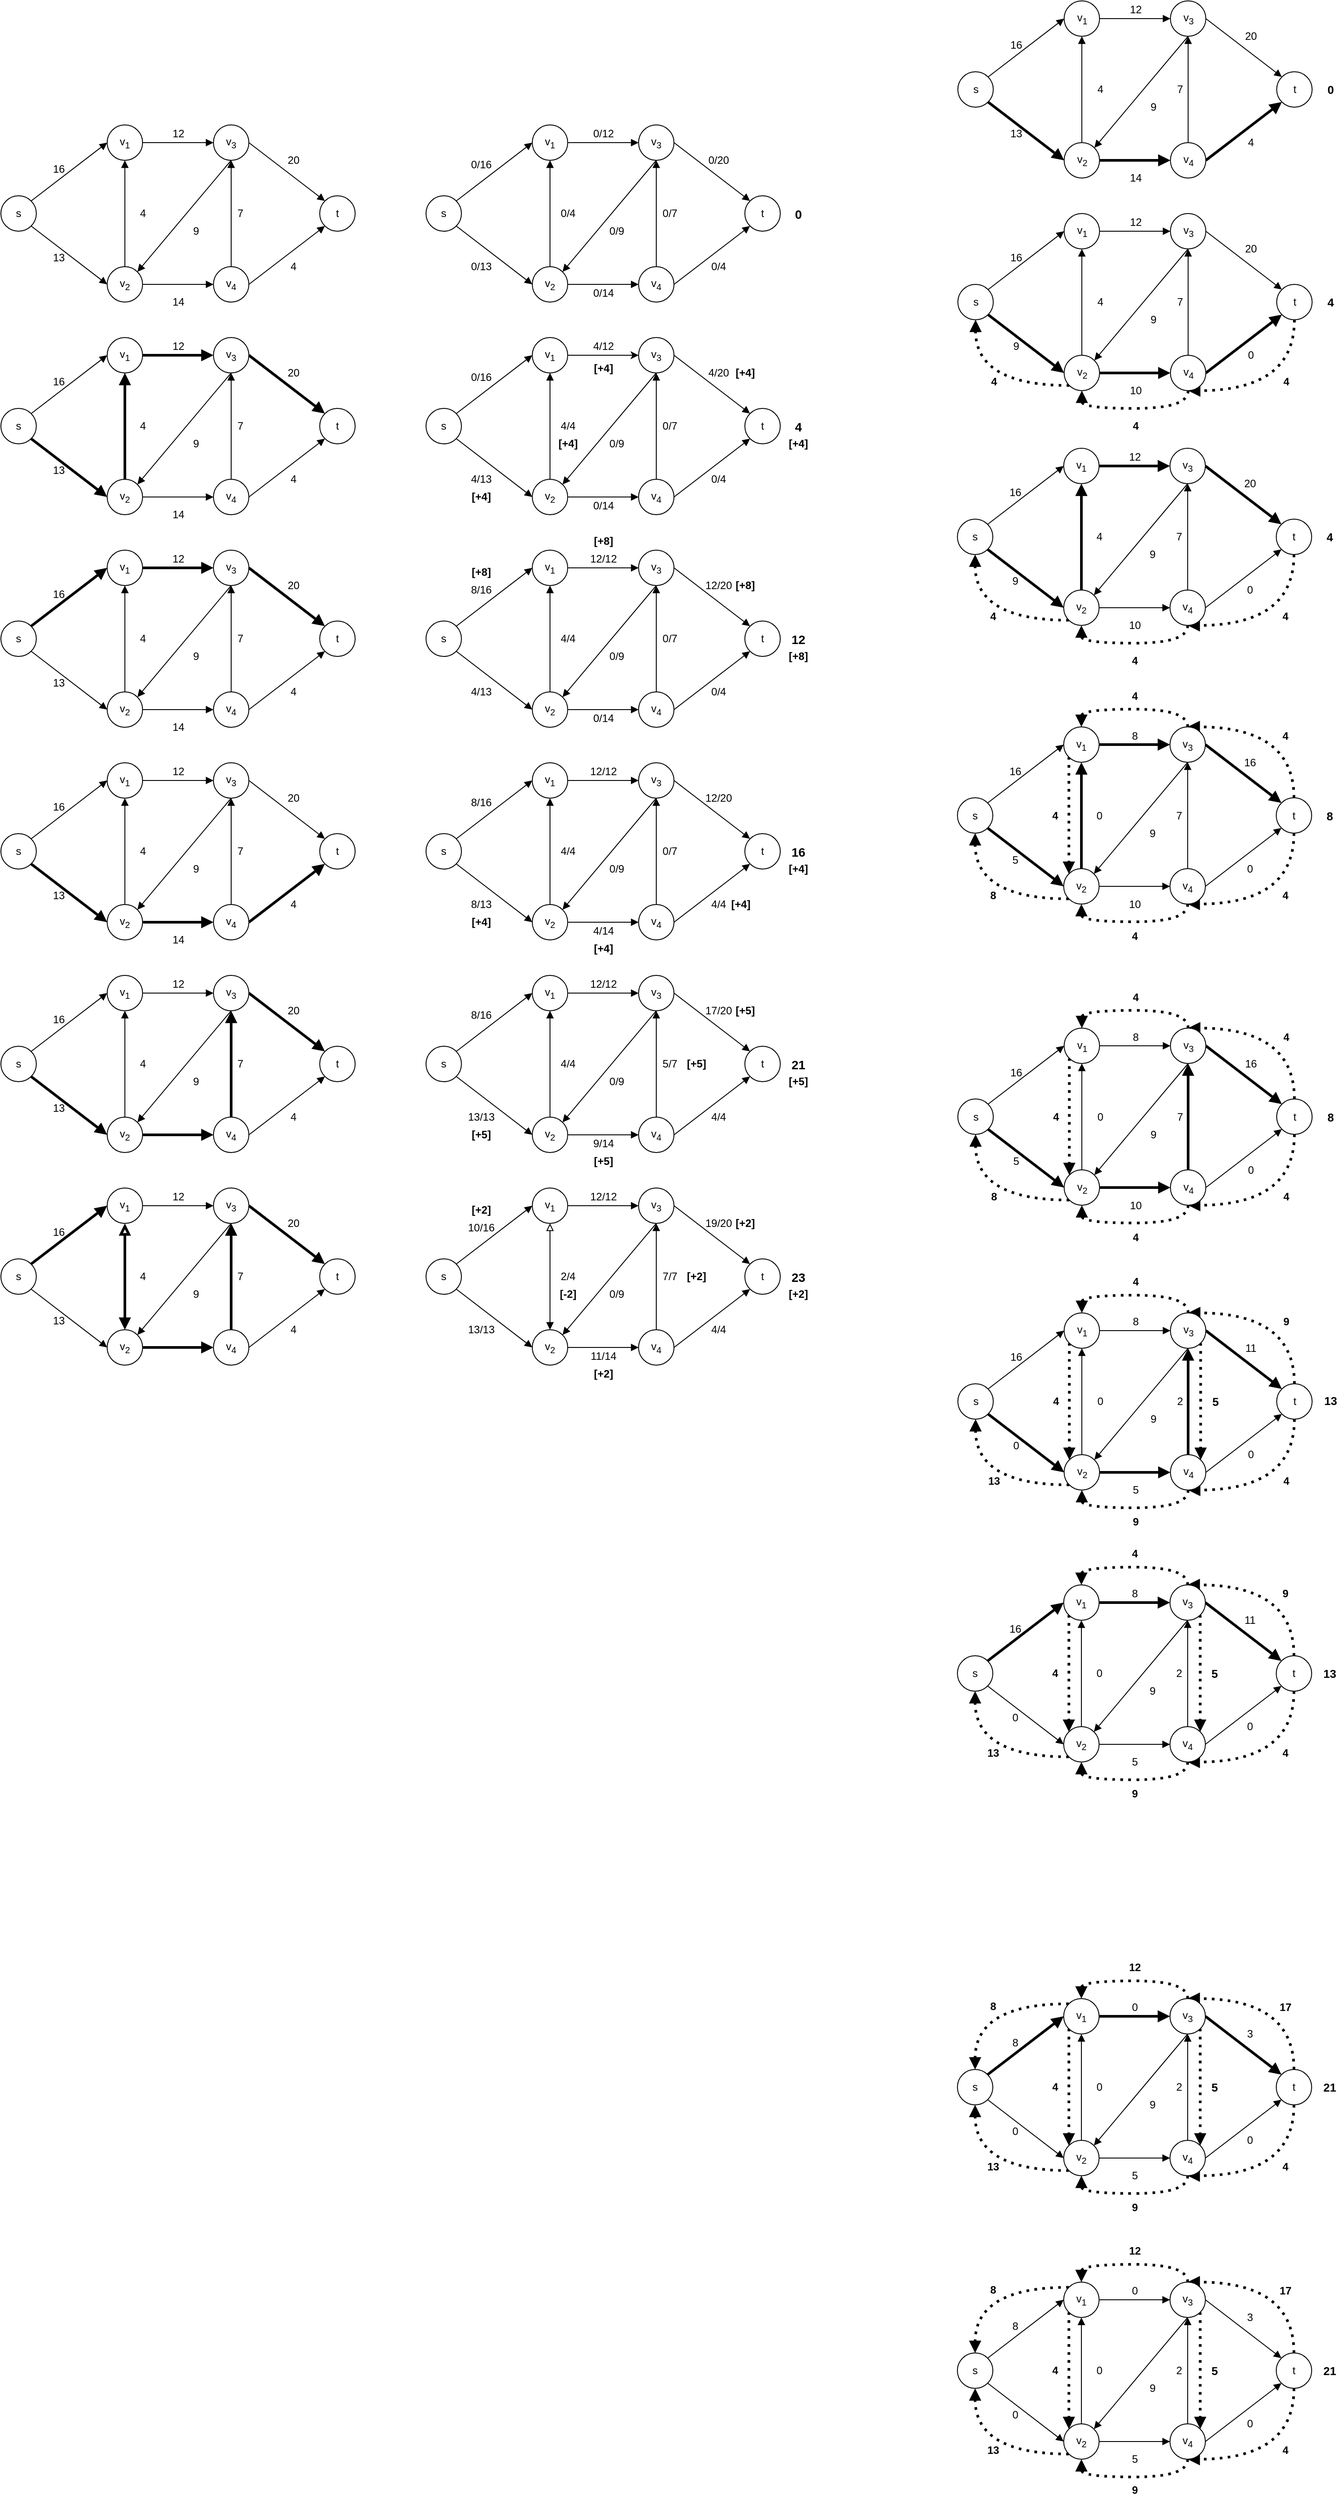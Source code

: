 <mxfile version="12.1.7" type="google" pages="1"><diagram id="NQt9UzLWL7pTOR3KCmQv" name="Page-1"><mxGraphModel dx="912" dy="469" grid="1" gridSize="10" guides="1" tooltips="1" connect="1" arrows="1" fold="1" page="1" pageScale="1" pageWidth="850" pageHeight="1100" math="0" shadow="0"><root><mxCell id="0"/><mxCell id="1" parent="0"/><mxCell id="hjaUaYXyL_r5MJdqLuzG-8" style="rounded=0;orthogonalLoop=1;jettySize=auto;html=1;exitX=1;exitY=0;exitDx=0;exitDy=0;entryX=0;entryY=0.5;entryDx=0;entryDy=0;align=center;startArrow=none;startFill=0;endArrow=block;endFill=1;" edge="1" parent="1" source="hjaUaYXyL_r5MJdqLuzG-1" target="hjaUaYXyL_r5MJdqLuzG-7"><mxGeometry relative="1" as="geometry"/></mxCell><mxCell id="hjaUaYXyL_r5MJdqLuzG-9" style="edgeStyle=none;rounded=0;orthogonalLoop=1;jettySize=auto;html=1;exitX=1;exitY=1;exitDx=0;exitDy=0;entryX=0;entryY=0.5;entryDx=0;entryDy=0;align=center;startArrow=none;startFill=0;endArrow=block;endFill=1;" edge="1" parent="1" source="hjaUaYXyL_r5MJdqLuzG-1" target="hjaUaYXyL_r5MJdqLuzG-6"><mxGeometry relative="1" as="geometry"/></mxCell><mxCell id="hjaUaYXyL_r5MJdqLuzG-1" value="s" style="ellipse;whiteSpace=wrap;html=1;aspect=fixed;align=center;" vertex="1" parent="1"><mxGeometry x="80" y="240" width="40" height="40" as="geometry"/></mxCell><mxCell id="hjaUaYXyL_r5MJdqLuzG-3" value="t" style="ellipse;whiteSpace=wrap;html=1;aspect=fixed;align=center;" vertex="1" parent="1"><mxGeometry x="440" y="240" width="40" height="40" as="geometry"/></mxCell><mxCell id="hjaUaYXyL_r5MJdqLuzG-12" style="edgeStyle=none;rounded=0;orthogonalLoop=1;jettySize=auto;html=1;exitX=0.5;exitY=1;exitDx=0;exitDy=0;entryX=1;entryY=0;entryDx=0;entryDy=0;align=center;startArrow=none;startFill=0;endArrow=block;endFill=1;" edge="1" parent="1" source="hjaUaYXyL_r5MJdqLuzG-4" target="hjaUaYXyL_r5MJdqLuzG-6"><mxGeometry relative="1" as="geometry"/></mxCell><mxCell id="hjaUaYXyL_r5MJdqLuzG-16" style="edgeStyle=none;rounded=0;orthogonalLoop=1;jettySize=auto;html=1;exitX=1;exitY=0.5;exitDx=0;exitDy=0;entryX=0;entryY=0;entryDx=0;entryDy=0;align=center;startArrow=none;startFill=0;endArrow=block;endFill=1;" edge="1" parent="1" source="hjaUaYXyL_r5MJdqLuzG-4" target="hjaUaYXyL_r5MJdqLuzG-3"><mxGeometry relative="1" as="geometry"/></mxCell><mxCell id="hjaUaYXyL_r5MJdqLuzG-4" value="v&lt;sub&gt;3&lt;/sub&gt;" style="ellipse;whiteSpace=wrap;html=1;aspect=fixed;align=center;" vertex="1" parent="1"><mxGeometry x="320" y="160" width="40" height="40" as="geometry"/></mxCell><mxCell id="hjaUaYXyL_r5MJdqLuzG-13" style="edgeStyle=none;rounded=0;orthogonalLoop=1;jettySize=auto;html=1;exitX=0.5;exitY=0;exitDx=0;exitDy=0;align=center;startArrow=none;startFill=0;endArrow=block;endFill=1;" edge="1" parent="1" source="hjaUaYXyL_r5MJdqLuzG-5"><mxGeometry relative="1" as="geometry"><mxPoint x="340" y="200" as="targetPoint"/></mxGeometry></mxCell><mxCell id="hjaUaYXyL_r5MJdqLuzG-15" style="edgeStyle=none;rounded=0;orthogonalLoop=1;jettySize=auto;html=1;exitX=1;exitY=0.5;exitDx=0;exitDy=0;entryX=0;entryY=1;entryDx=0;entryDy=0;align=center;startArrow=none;startFill=0;endArrow=block;endFill=1;" edge="1" parent="1" source="hjaUaYXyL_r5MJdqLuzG-5" target="hjaUaYXyL_r5MJdqLuzG-3"><mxGeometry relative="1" as="geometry"/></mxCell><mxCell id="hjaUaYXyL_r5MJdqLuzG-5" value="v&lt;sub&gt;4&lt;/sub&gt;" style="ellipse;whiteSpace=wrap;html=1;aspect=fixed;align=center;" vertex="1" parent="1"><mxGeometry x="320" y="320" width="40" height="40" as="geometry"/></mxCell><mxCell id="hjaUaYXyL_r5MJdqLuzG-10" style="edgeStyle=none;rounded=0;orthogonalLoop=1;jettySize=auto;html=1;exitX=0.5;exitY=0;exitDx=0;exitDy=0;entryX=0.5;entryY=1;entryDx=0;entryDy=0;align=center;startArrow=none;startFill=0;endArrow=block;endFill=1;" edge="1" parent="1" source="hjaUaYXyL_r5MJdqLuzG-6" target="hjaUaYXyL_r5MJdqLuzG-7"><mxGeometry relative="1" as="geometry"/></mxCell><mxCell id="hjaUaYXyL_r5MJdqLuzG-14" style="edgeStyle=none;rounded=0;orthogonalLoop=1;jettySize=auto;html=1;exitX=1;exitY=0.5;exitDx=0;exitDy=0;entryX=0;entryY=0.5;entryDx=0;entryDy=0;align=center;startArrow=none;startFill=0;endArrow=block;endFill=1;" edge="1" parent="1" source="hjaUaYXyL_r5MJdqLuzG-6" target="hjaUaYXyL_r5MJdqLuzG-5"><mxGeometry relative="1" as="geometry"/></mxCell><mxCell id="hjaUaYXyL_r5MJdqLuzG-6" value="v&lt;sub&gt;2&lt;/sub&gt;" style="ellipse;whiteSpace=wrap;html=1;aspect=fixed;align=center;" vertex="1" parent="1"><mxGeometry x="200" y="320" width="40" height="40" as="geometry"/></mxCell><mxCell id="hjaUaYXyL_r5MJdqLuzG-11" style="edgeStyle=none;rounded=0;orthogonalLoop=1;jettySize=auto;html=1;exitX=1;exitY=0.5;exitDx=0;exitDy=0;align=center;startArrow=none;startFill=0;endArrow=block;endFill=1;" edge="1" parent="1" source="hjaUaYXyL_r5MJdqLuzG-7" target="hjaUaYXyL_r5MJdqLuzG-4"><mxGeometry relative="1" as="geometry"/></mxCell><mxCell id="hjaUaYXyL_r5MJdqLuzG-7" value="v&lt;sub&gt;1&lt;/sub&gt;" style="ellipse;whiteSpace=wrap;html=1;aspect=fixed;align=center;" vertex="1" parent="1"><mxGeometry x="200" y="160" width="40" height="40" as="geometry"/></mxCell><mxCell id="hjaUaYXyL_r5MJdqLuzG-17" style="rounded=0;orthogonalLoop=1;jettySize=auto;html=1;exitX=1;exitY=0;exitDx=0;exitDy=0;entryX=0;entryY=0.5;entryDx=0;entryDy=0;align=center;startArrow=none;startFill=0;endArrow=block;endFill=1;" edge="1" parent="1" source="hjaUaYXyL_r5MJdqLuzG-19" target="hjaUaYXyL_r5MJdqLuzG-31"><mxGeometry relative="1" as="geometry"/></mxCell><mxCell id="hjaUaYXyL_r5MJdqLuzG-18" style="edgeStyle=none;rounded=0;orthogonalLoop=1;jettySize=auto;html=1;exitX=1;exitY=1;exitDx=0;exitDy=0;entryX=0;entryY=0.5;entryDx=0;entryDy=0;align=center;startArrow=none;startFill=0;endArrow=block;endFill=1;" edge="1" parent="1" source="hjaUaYXyL_r5MJdqLuzG-19" target="hjaUaYXyL_r5MJdqLuzG-29"><mxGeometry relative="1" as="geometry"/></mxCell><mxCell id="hjaUaYXyL_r5MJdqLuzG-19" value="s" style="ellipse;whiteSpace=wrap;html=1;aspect=fixed;align=center;" vertex="1" parent="1"><mxGeometry x="560" y="240" width="40" height="40" as="geometry"/></mxCell><mxCell id="hjaUaYXyL_r5MJdqLuzG-20" value="t" style="ellipse;whiteSpace=wrap;html=1;aspect=fixed;align=center;" vertex="1" parent="1"><mxGeometry x="920" y="240" width="40" height="40" as="geometry"/></mxCell><mxCell id="hjaUaYXyL_r5MJdqLuzG-21" style="edgeStyle=none;rounded=0;orthogonalLoop=1;jettySize=auto;html=1;exitX=0.5;exitY=1;exitDx=0;exitDy=0;entryX=1;entryY=0;entryDx=0;entryDy=0;align=center;startArrow=none;startFill=0;endArrow=block;endFill=1;" edge="1" parent="1" source="hjaUaYXyL_r5MJdqLuzG-23" target="hjaUaYXyL_r5MJdqLuzG-29"><mxGeometry relative="1" as="geometry"/></mxCell><mxCell id="hjaUaYXyL_r5MJdqLuzG-22" style="edgeStyle=none;rounded=0;orthogonalLoop=1;jettySize=auto;html=1;exitX=1;exitY=0.5;exitDx=0;exitDy=0;entryX=0;entryY=0;entryDx=0;entryDy=0;align=center;startArrow=none;startFill=0;endArrow=block;endFill=1;" edge="1" parent="1" source="hjaUaYXyL_r5MJdqLuzG-23" target="hjaUaYXyL_r5MJdqLuzG-20"><mxGeometry relative="1" as="geometry"/></mxCell><mxCell id="hjaUaYXyL_r5MJdqLuzG-23" value="v&lt;sub&gt;3&lt;/sub&gt;" style="ellipse;whiteSpace=wrap;html=1;aspect=fixed;align=center;" vertex="1" parent="1"><mxGeometry x="800" y="160" width="40" height="40" as="geometry"/></mxCell><mxCell id="hjaUaYXyL_r5MJdqLuzG-24" style="edgeStyle=none;rounded=0;orthogonalLoop=1;jettySize=auto;html=1;exitX=0.5;exitY=0;exitDx=0;exitDy=0;align=center;startArrow=none;startFill=0;endArrow=block;endFill=1;" edge="1" parent="1" source="hjaUaYXyL_r5MJdqLuzG-26"><mxGeometry relative="1" as="geometry"><mxPoint x="820" y="200" as="targetPoint"/></mxGeometry></mxCell><mxCell id="hjaUaYXyL_r5MJdqLuzG-25" style="edgeStyle=none;rounded=0;orthogonalLoop=1;jettySize=auto;html=1;exitX=1;exitY=0.5;exitDx=0;exitDy=0;entryX=0;entryY=1;entryDx=0;entryDy=0;align=center;startArrow=none;startFill=0;endArrow=block;endFill=1;" edge="1" parent="1" source="hjaUaYXyL_r5MJdqLuzG-26" target="hjaUaYXyL_r5MJdqLuzG-20"><mxGeometry relative="1" as="geometry"/></mxCell><mxCell id="hjaUaYXyL_r5MJdqLuzG-26" value="v&lt;sub&gt;4&lt;/sub&gt;" style="ellipse;whiteSpace=wrap;html=1;aspect=fixed;align=center;" vertex="1" parent="1"><mxGeometry x="800" y="320" width="40" height="40" as="geometry"/></mxCell><mxCell id="hjaUaYXyL_r5MJdqLuzG-27" style="edgeStyle=none;rounded=0;orthogonalLoop=1;jettySize=auto;html=1;exitX=0.5;exitY=0;exitDx=0;exitDy=0;entryX=0.5;entryY=1;entryDx=0;entryDy=0;align=center;startArrow=none;startFill=0;endArrow=block;endFill=1;" edge="1" parent="1" source="hjaUaYXyL_r5MJdqLuzG-29" target="hjaUaYXyL_r5MJdqLuzG-31"><mxGeometry relative="1" as="geometry"/></mxCell><mxCell id="hjaUaYXyL_r5MJdqLuzG-28" style="edgeStyle=none;rounded=0;orthogonalLoop=1;jettySize=auto;html=1;exitX=1;exitY=0.5;exitDx=0;exitDy=0;entryX=0;entryY=0.5;entryDx=0;entryDy=0;align=center;startArrow=none;startFill=0;endArrow=block;endFill=1;" edge="1" parent="1" source="hjaUaYXyL_r5MJdqLuzG-29" target="hjaUaYXyL_r5MJdqLuzG-26"><mxGeometry relative="1" as="geometry"/></mxCell><mxCell id="hjaUaYXyL_r5MJdqLuzG-29" value="v&lt;sub&gt;2&lt;/sub&gt;" style="ellipse;whiteSpace=wrap;html=1;aspect=fixed;align=center;" vertex="1" parent="1"><mxGeometry x="680" y="320" width="40" height="40" as="geometry"/></mxCell><mxCell id="hjaUaYXyL_r5MJdqLuzG-30" style="edgeStyle=none;rounded=0;orthogonalLoop=1;jettySize=auto;html=1;exitX=1;exitY=0.5;exitDx=0;exitDy=0;align=center;startArrow=none;startFill=0;endArrow=block;endFill=1;" edge="1" parent="1" source="hjaUaYXyL_r5MJdqLuzG-31" target="hjaUaYXyL_r5MJdqLuzG-23"><mxGeometry relative="1" as="geometry"/></mxCell><mxCell id="hjaUaYXyL_r5MJdqLuzG-31" value="v&lt;sub&gt;1&lt;/sub&gt;" style="ellipse;whiteSpace=wrap;html=1;aspect=fixed;align=center;" vertex="1" parent="1"><mxGeometry x="680" y="160" width="40" height="40" as="geometry"/></mxCell><mxCell id="hjaUaYXyL_r5MJdqLuzG-32" value="16" style="text;html=1;resizable=0;points=[];autosize=1;align=center;verticalAlign=top;spacingTop=-4;" vertex="1" parent="1"><mxGeometry x="130" y="200" width="30" height="20" as="geometry"/></mxCell><mxCell id="hjaUaYXyL_r5MJdqLuzG-33" value="13" style="text;html=1;resizable=0;points=[];autosize=1;align=center;verticalAlign=top;spacingTop=-4;" vertex="1" parent="1"><mxGeometry x="130" y="300" width="30" height="20" as="geometry"/></mxCell><mxCell id="hjaUaYXyL_r5MJdqLuzG-34" value="4" style="text;html=1;resizable=0;points=[];autosize=1;align=center;verticalAlign=top;spacingTop=-4;" vertex="1" parent="1"><mxGeometry x="230" y="250" width="20" height="20" as="geometry"/></mxCell><mxCell id="hjaUaYXyL_r5MJdqLuzG-35" value="12" style="text;html=1;resizable=0;points=[];autosize=1;align=center;verticalAlign=top;spacingTop=-4;" vertex="1" parent="1"><mxGeometry x="265" y="160" width="30" height="20" as="geometry"/></mxCell><mxCell id="hjaUaYXyL_r5MJdqLuzG-36" value="14" style="text;html=1;resizable=0;points=[];autosize=1;align=center;verticalAlign=top;spacingTop=-4;" vertex="1" parent="1"><mxGeometry x="265" y="350" width="30" height="20" as="geometry"/></mxCell><mxCell id="hjaUaYXyL_r5MJdqLuzG-37" value="9" style="text;html=1;resizable=0;points=[];autosize=1;align=center;verticalAlign=top;spacingTop=-4;" vertex="1" parent="1"><mxGeometry x="290" y="270" width="20" height="20" as="geometry"/></mxCell><mxCell id="hjaUaYXyL_r5MJdqLuzG-38" value="4" style="text;html=1;resizable=0;points=[];autosize=1;align=center;verticalAlign=top;spacingTop=-4;" vertex="1" parent="1"><mxGeometry x="400" y="310" width="20" height="20" as="geometry"/></mxCell><mxCell id="hjaUaYXyL_r5MJdqLuzG-39" value="20" style="text;html=1;resizable=0;points=[];autosize=1;align=center;verticalAlign=top;spacingTop=-4;" vertex="1" parent="1"><mxGeometry x="395" y="190" width="30" height="20" as="geometry"/></mxCell><mxCell id="hjaUaYXyL_r5MJdqLuzG-40" value="7" style="text;html=1;resizable=0;points=[];autosize=1;align=center;verticalAlign=top;spacingTop=-4;" vertex="1" parent="1"><mxGeometry x="340" y="250" width="20" height="20" as="geometry"/></mxCell><mxCell id="hjaUaYXyL_r5MJdqLuzG-41" value="0/16" style="text;html=1;resizable=0;points=[];autosize=1;align=center;verticalAlign=top;spacingTop=-4;" vertex="1" parent="1"><mxGeometry x="602" y="195" width="40" height="20" as="geometry"/></mxCell><mxCell id="hjaUaYXyL_r5MJdqLuzG-42" value="0/13" style="text;html=1;resizable=0;points=[];autosize=1;align=center;verticalAlign=top;spacingTop=-4;" vertex="1" parent="1"><mxGeometry x="602" y="310" width="40" height="20" as="geometry"/></mxCell><mxCell id="hjaUaYXyL_r5MJdqLuzG-43" value="0/4" style="text;html=1;resizable=0;points=[];autosize=1;align=center;verticalAlign=top;spacingTop=-4;" vertex="1" parent="1"><mxGeometry x="705" y="250" width="30" height="20" as="geometry"/></mxCell><mxCell id="hjaUaYXyL_r5MJdqLuzG-44" value="0/12" style="text;html=1;resizable=0;points=[];autosize=1;align=center;verticalAlign=top;spacingTop=-4;" vertex="1" parent="1"><mxGeometry x="740" y="160" width="40" height="20" as="geometry"/></mxCell><mxCell id="hjaUaYXyL_r5MJdqLuzG-45" value="0/14" style="text;html=1;resizable=0;points=[];autosize=1;align=center;verticalAlign=top;spacingTop=-4;" vertex="1" parent="1"><mxGeometry x="740" y="340" width="40" height="20" as="geometry"/></mxCell><mxCell id="hjaUaYXyL_r5MJdqLuzG-46" value="0/9" style="text;html=1;resizable=0;points=[];autosize=1;align=center;verticalAlign=top;spacingTop=-4;" vertex="1" parent="1"><mxGeometry x="760" y="270" width="30" height="20" as="geometry"/></mxCell><mxCell id="hjaUaYXyL_r5MJdqLuzG-47" value="0/7" style="text;html=1;resizable=0;points=[];autosize=1;align=center;verticalAlign=top;spacingTop=-4;" vertex="1" parent="1"><mxGeometry x="820" y="250" width="30" height="20" as="geometry"/></mxCell><mxCell id="hjaUaYXyL_r5MJdqLuzG-48" value="0/20" style="text;html=1;resizable=0;points=[];autosize=1;align=center;verticalAlign=top;spacingTop=-4;" vertex="1" parent="1"><mxGeometry x="870" y="190" width="40" height="20" as="geometry"/></mxCell><mxCell id="hjaUaYXyL_r5MJdqLuzG-49" value="0/4" style="text;html=1;resizable=0;points=[];autosize=1;align=center;verticalAlign=top;spacingTop=-4;" vertex="1" parent="1"><mxGeometry x="875" y="310" width="30" height="20" as="geometry"/></mxCell><mxCell id="hjaUaYXyL_r5MJdqLuzG-98" style="rounded=0;orthogonalLoop=1;jettySize=auto;html=1;exitX=1;exitY=0;exitDx=0;exitDy=0;entryX=0;entryY=0.5;entryDx=0;entryDy=0;align=center;startArrow=none;startFill=0;endArrow=block;endFill=1;" edge="1" parent="1" source="hjaUaYXyL_r5MJdqLuzG-100" target="hjaUaYXyL_r5MJdqLuzG-112"><mxGeometry relative="1" as="geometry"/></mxCell><mxCell id="hjaUaYXyL_r5MJdqLuzG-99" style="edgeStyle=none;rounded=0;orthogonalLoop=1;jettySize=auto;html=1;exitX=1;exitY=1;exitDx=0;exitDy=0;entryX=0;entryY=0.5;entryDx=0;entryDy=0;align=center;strokeWidth=3;startArrow=none;startFill=0;endArrow=block;endFill=1;" edge="1" parent="1" source="hjaUaYXyL_r5MJdqLuzG-100" target="hjaUaYXyL_r5MJdqLuzG-110"><mxGeometry relative="1" as="geometry"/></mxCell><mxCell id="hjaUaYXyL_r5MJdqLuzG-100" value="s" style="ellipse;whiteSpace=wrap;html=1;aspect=fixed;align=center;" vertex="1" parent="1"><mxGeometry x="80" y="480" width="40" height="40" as="geometry"/></mxCell><mxCell id="hjaUaYXyL_r5MJdqLuzG-101" value="t" style="ellipse;whiteSpace=wrap;html=1;aspect=fixed;align=center;" vertex="1" parent="1"><mxGeometry x="440" y="480" width="40" height="40" as="geometry"/></mxCell><mxCell id="hjaUaYXyL_r5MJdqLuzG-102" style="edgeStyle=none;rounded=0;orthogonalLoop=1;jettySize=auto;html=1;exitX=0.5;exitY=1;exitDx=0;exitDy=0;entryX=1;entryY=0;entryDx=0;entryDy=0;align=center;startArrow=none;startFill=0;endArrow=block;endFill=1;" edge="1" parent="1" source="hjaUaYXyL_r5MJdqLuzG-104" target="hjaUaYXyL_r5MJdqLuzG-110"><mxGeometry relative="1" as="geometry"/></mxCell><mxCell id="hjaUaYXyL_r5MJdqLuzG-103" style="edgeStyle=none;rounded=0;orthogonalLoop=1;jettySize=auto;html=1;exitX=1;exitY=0.5;exitDx=0;exitDy=0;entryX=0;entryY=0;entryDx=0;entryDy=0;align=center;strokeWidth=3;startArrow=none;startFill=0;endArrow=block;endFill=1;" edge="1" parent="1" source="hjaUaYXyL_r5MJdqLuzG-104" target="hjaUaYXyL_r5MJdqLuzG-101"><mxGeometry relative="1" as="geometry"/></mxCell><mxCell id="hjaUaYXyL_r5MJdqLuzG-104" value="v&lt;sub&gt;3&lt;/sub&gt;" style="ellipse;whiteSpace=wrap;html=1;aspect=fixed;align=center;" vertex="1" parent="1"><mxGeometry x="320" y="400" width="40" height="40" as="geometry"/></mxCell><mxCell id="hjaUaYXyL_r5MJdqLuzG-105" style="edgeStyle=none;rounded=0;orthogonalLoop=1;jettySize=auto;html=1;exitX=0.5;exitY=0;exitDx=0;exitDy=0;align=center;startArrow=none;startFill=0;endArrow=block;endFill=1;" edge="1" parent="1" source="hjaUaYXyL_r5MJdqLuzG-107"><mxGeometry relative="1" as="geometry"><mxPoint x="340" y="440" as="targetPoint"/></mxGeometry></mxCell><mxCell id="hjaUaYXyL_r5MJdqLuzG-106" style="edgeStyle=none;rounded=0;orthogonalLoop=1;jettySize=auto;html=1;exitX=1;exitY=0.5;exitDx=0;exitDy=0;entryX=0;entryY=1;entryDx=0;entryDy=0;align=center;startArrow=none;startFill=0;endArrow=block;endFill=1;" edge="1" parent="1" source="hjaUaYXyL_r5MJdqLuzG-107" target="hjaUaYXyL_r5MJdqLuzG-101"><mxGeometry relative="1" as="geometry"/></mxCell><mxCell id="hjaUaYXyL_r5MJdqLuzG-107" value="v&lt;sub&gt;4&lt;/sub&gt;" style="ellipse;whiteSpace=wrap;html=1;aspect=fixed;align=center;" vertex="1" parent="1"><mxGeometry x="320" y="560" width="40" height="40" as="geometry"/></mxCell><mxCell id="hjaUaYXyL_r5MJdqLuzG-108" style="edgeStyle=none;rounded=0;orthogonalLoop=1;jettySize=auto;html=1;exitX=0.5;exitY=0;exitDx=0;exitDy=0;entryX=0.5;entryY=1;entryDx=0;entryDy=0;align=center;strokeWidth=3;startArrow=none;startFill=0;endArrow=block;endFill=1;" edge="1" parent="1" source="hjaUaYXyL_r5MJdqLuzG-110" target="hjaUaYXyL_r5MJdqLuzG-112"><mxGeometry relative="1" as="geometry"/></mxCell><mxCell id="hjaUaYXyL_r5MJdqLuzG-109" style="edgeStyle=none;rounded=0;orthogonalLoop=1;jettySize=auto;html=1;exitX=1;exitY=0.5;exitDx=0;exitDy=0;entryX=0;entryY=0.5;entryDx=0;entryDy=0;align=center;startArrow=none;startFill=0;endArrow=block;endFill=1;" edge="1" parent="1" source="hjaUaYXyL_r5MJdqLuzG-110" target="hjaUaYXyL_r5MJdqLuzG-107"><mxGeometry relative="1" as="geometry"/></mxCell><mxCell id="hjaUaYXyL_r5MJdqLuzG-110" value="v&lt;sub&gt;2&lt;/sub&gt;" style="ellipse;whiteSpace=wrap;html=1;aspect=fixed;align=center;" vertex="1" parent="1"><mxGeometry x="200" y="560" width="40" height="40" as="geometry"/></mxCell><mxCell id="hjaUaYXyL_r5MJdqLuzG-111" style="edgeStyle=none;rounded=0;orthogonalLoop=1;jettySize=auto;html=1;exitX=1;exitY=0.5;exitDx=0;exitDy=0;align=center;strokeWidth=3;startArrow=none;startFill=0;endArrow=block;endFill=1;" edge="1" parent="1" source="hjaUaYXyL_r5MJdqLuzG-112" target="hjaUaYXyL_r5MJdqLuzG-104"><mxGeometry relative="1" as="geometry"/></mxCell><mxCell id="hjaUaYXyL_r5MJdqLuzG-112" value="v&lt;sub&gt;1&lt;/sub&gt;" style="ellipse;whiteSpace=wrap;html=1;aspect=fixed;align=center;" vertex="1" parent="1"><mxGeometry x="200" y="400" width="40" height="40" as="geometry"/></mxCell><mxCell id="hjaUaYXyL_r5MJdqLuzG-113" style="rounded=0;orthogonalLoop=1;jettySize=auto;html=1;exitX=1;exitY=0;exitDx=0;exitDy=0;entryX=0;entryY=0.5;entryDx=0;entryDy=0;align=center;startArrow=none;startFill=0;endArrow=block;endFill=1;" edge="1" parent="1" source="hjaUaYXyL_r5MJdqLuzG-115" target="hjaUaYXyL_r5MJdqLuzG-127"><mxGeometry relative="1" as="geometry"/></mxCell><mxCell id="hjaUaYXyL_r5MJdqLuzG-114" style="edgeStyle=none;rounded=0;orthogonalLoop=1;jettySize=auto;html=1;exitX=1;exitY=1;exitDx=0;exitDy=0;entryX=0;entryY=0.5;entryDx=0;entryDy=0;align=center;startArrow=none;startFill=0;endArrow=block;endFill=1;" edge="1" parent="1" source="hjaUaYXyL_r5MJdqLuzG-115" target="hjaUaYXyL_r5MJdqLuzG-125"><mxGeometry relative="1" as="geometry"/></mxCell><mxCell id="hjaUaYXyL_r5MJdqLuzG-115" value="s" style="ellipse;whiteSpace=wrap;html=1;aspect=fixed;align=center;" vertex="1" parent="1"><mxGeometry x="560" y="480" width="40" height="40" as="geometry"/></mxCell><mxCell id="hjaUaYXyL_r5MJdqLuzG-116" value="t" style="ellipse;whiteSpace=wrap;html=1;aspect=fixed;align=center;" vertex="1" parent="1"><mxGeometry x="920" y="480" width="40" height="40" as="geometry"/></mxCell><mxCell id="hjaUaYXyL_r5MJdqLuzG-117" style="edgeStyle=none;rounded=0;orthogonalLoop=1;jettySize=auto;html=1;exitX=0.5;exitY=1;exitDx=0;exitDy=0;entryX=1;entryY=0;entryDx=0;entryDy=0;align=center;startArrow=none;startFill=0;endArrow=block;endFill=1;" edge="1" parent="1" source="hjaUaYXyL_r5MJdqLuzG-119" target="hjaUaYXyL_r5MJdqLuzG-125"><mxGeometry relative="1" as="geometry"/></mxCell><mxCell id="hjaUaYXyL_r5MJdqLuzG-118" style="edgeStyle=none;rounded=0;orthogonalLoop=1;jettySize=auto;html=1;exitX=1;exitY=0.5;exitDx=0;exitDy=0;entryX=0;entryY=0;entryDx=0;entryDy=0;align=center;startArrow=none;startFill=0;endArrow=block;endFill=1;" edge="1" parent="1" source="hjaUaYXyL_r5MJdqLuzG-119" target="hjaUaYXyL_r5MJdqLuzG-116"><mxGeometry relative="1" as="geometry"/></mxCell><mxCell id="hjaUaYXyL_r5MJdqLuzG-119" value="v&lt;sub&gt;3&lt;/sub&gt;" style="ellipse;whiteSpace=wrap;html=1;aspect=fixed;align=center;" vertex="1" parent="1"><mxGeometry x="800" y="400" width="40" height="40" as="geometry"/></mxCell><mxCell id="hjaUaYXyL_r5MJdqLuzG-120" style="edgeStyle=none;rounded=0;orthogonalLoop=1;jettySize=auto;html=1;exitX=0.5;exitY=0;exitDx=0;exitDy=0;align=center;startArrow=none;startFill=0;endArrow=block;endFill=1;" edge="1" parent="1" source="hjaUaYXyL_r5MJdqLuzG-122"><mxGeometry relative="1" as="geometry"><mxPoint x="820" y="440" as="targetPoint"/></mxGeometry></mxCell><mxCell id="hjaUaYXyL_r5MJdqLuzG-121" style="edgeStyle=none;rounded=0;orthogonalLoop=1;jettySize=auto;html=1;exitX=1;exitY=0.5;exitDx=0;exitDy=0;entryX=0;entryY=1;entryDx=0;entryDy=0;align=center;startArrow=none;startFill=0;endArrow=block;endFill=1;" edge="1" parent="1" source="hjaUaYXyL_r5MJdqLuzG-122" target="hjaUaYXyL_r5MJdqLuzG-116"><mxGeometry relative="1" as="geometry"/></mxCell><mxCell id="hjaUaYXyL_r5MJdqLuzG-122" value="v&lt;sub&gt;4&lt;/sub&gt;" style="ellipse;whiteSpace=wrap;html=1;aspect=fixed;align=center;" vertex="1" parent="1"><mxGeometry x="800" y="560" width="40" height="40" as="geometry"/></mxCell><mxCell id="hjaUaYXyL_r5MJdqLuzG-123" style="edgeStyle=none;rounded=0;orthogonalLoop=1;jettySize=auto;html=1;exitX=0.5;exitY=0;exitDx=0;exitDy=0;entryX=0.5;entryY=1;entryDx=0;entryDy=0;align=center;startArrow=none;startFill=0;endArrow=block;endFill=1;" edge="1" parent="1" source="hjaUaYXyL_r5MJdqLuzG-125" target="hjaUaYXyL_r5MJdqLuzG-127"><mxGeometry relative="1" as="geometry"/></mxCell><mxCell id="hjaUaYXyL_r5MJdqLuzG-124" style="edgeStyle=none;rounded=0;orthogonalLoop=1;jettySize=auto;html=1;exitX=1;exitY=0.5;exitDx=0;exitDy=0;entryX=0;entryY=0.5;entryDx=0;entryDy=0;align=center;startArrow=none;startFill=0;endArrow=block;endFill=1;" edge="1" parent="1" source="hjaUaYXyL_r5MJdqLuzG-125" target="hjaUaYXyL_r5MJdqLuzG-122"><mxGeometry relative="1" as="geometry"/></mxCell><mxCell id="hjaUaYXyL_r5MJdqLuzG-125" value="v&lt;sub&gt;2&lt;/sub&gt;" style="ellipse;whiteSpace=wrap;html=1;aspect=fixed;align=center;" vertex="1" parent="1"><mxGeometry x="680" y="560" width="40" height="40" as="geometry"/></mxCell><mxCell id="hjaUaYXyL_r5MJdqLuzG-126" style="edgeStyle=none;rounded=0;orthogonalLoop=1;jettySize=auto;html=1;exitX=1;exitY=0.5;exitDx=0;exitDy=0;align=center;" edge="1" parent="1" source="hjaUaYXyL_r5MJdqLuzG-127" target="hjaUaYXyL_r5MJdqLuzG-119"><mxGeometry relative="1" as="geometry"/></mxCell><mxCell id="hjaUaYXyL_r5MJdqLuzG-127" value="v&lt;sub&gt;1&lt;/sub&gt;" style="ellipse;whiteSpace=wrap;html=1;aspect=fixed;align=center;" vertex="1" parent="1"><mxGeometry x="680" y="400" width="40" height="40" as="geometry"/></mxCell><mxCell id="hjaUaYXyL_r5MJdqLuzG-128" value="16" style="text;html=1;resizable=0;points=[];autosize=1;align=center;verticalAlign=top;spacingTop=-4;" vertex="1" parent="1"><mxGeometry x="130" y="440" width="30" height="20" as="geometry"/></mxCell><mxCell id="hjaUaYXyL_r5MJdqLuzG-129" value="13" style="text;html=1;resizable=0;points=[];autosize=1;align=center;verticalAlign=top;spacingTop=-4;" vertex="1" parent="1"><mxGeometry x="130" y="540" width="30" height="20" as="geometry"/></mxCell><mxCell id="hjaUaYXyL_r5MJdqLuzG-130" value="4" style="text;html=1;resizable=0;points=[];autosize=1;align=center;verticalAlign=top;spacingTop=-4;" vertex="1" parent="1"><mxGeometry x="230" y="490" width="20" height="20" as="geometry"/></mxCell><mxCell id="hjaUaYXyL_r5MJdqLuzG-131" value="12" style="text;html=1;resizable=0;points=[];autosize=1;align=center;verticalAlign=top;spacingTop=-4;" vertex="1" parent="1"><mxGeometry x="265" y="400" width="30" height="20" as="geometry"/></mxCell><mxCell id="hjaUaYXyL_r5MJdqLuzG-132" value="14" style="text;html=1;resizable=0;points=[];autosize=1;align=center;verticalAlign=top;spacingTop=-4;" vertex="1" parent="1"><mxGeometry x="265" y="590" width="30" height="20" as="geometry"/></mxCell><mxCell id="hjaUaYXyL_r5MJdqLuzG-133" value="9" style="text;html=1;resizable=0;points=[];autosize=1;align=center;verticalAlign=top;spacingTop=-4;" vertex="1" parent="1"><mxGeometry x="290" y="510" width="20" height="20" as="geometry"/></mxCell><mxCell id="hjaUaYXyL_r5MJdqLuzG-134" value="4" style="text;html=1;resizable=0;points=[];autosize=1;align=center;verticalAlign=top;spacingTop=-4;" vertex="1" parent="1"><mxGeometry x="400" y="550" width="20" height="20" as="geometry"/></mxCell><mxCell id="hjaUaYXyL_r5MJdqLuzG-135" value="20" style="text;html=1;resizable=0;points=[];autosize=1;align=center;verticalAlign=top;spacingTop=-4;" vertex="1" parent="1"><mxGeometry x="395" y="430" width="30" height="20" as="geometry"/></mxCell><mxCell id="hjaUaYXyL_r5MJdqLuzG-136" value="7" style="text;html=1;resizable=0;points=[];autosize=1;align=center;verticalAlign=top;spacingTop=-4;" vertex="1" parent="1"><mxGeometry x="340" y="490" width="20" height="20" as="geometry"/></mxCell><mxCell id="hjaUaYXyL_r5MJdqLuzG-137" value="0/16" style="text;html=1;resizable=0;points=[];autosize=1;align=center;verticalAlign=top;spacingTop=-4;" vertex="1" parent="1"><mxGeometry x="602" y="435" width="40" height="20" as="geometry"/></mxCell><mxCell id="hjaUaYXyL_r5MJdqLuzG-138" value="4/13" style="text;html=1;resizable=0;points=[];autosize=1;align=center;verticalAlign=top;spacingTop=-4;" vertex="1" parent="1"><mxGeometry x="602" y="550" width="40" height="20" as="geometry"/></mxCell><mxCell id="hjaUaYXyL_r5MJdqLuzG-139" value="4/4" style="text;html=1;resizable=0;points=[];autosize=1;align=center;verticalAlign=top;spacingTop=-4;" vertex="1" parent="1"><mxGeometry x="705" y="490" width="30" height="20" as="geometry"/></mxCell><mxCell id="hjaUaYXyL_r5MJdqLuzG-140" value="4/12" style="text;html=1;resizable=0;points=[];autosize=1;align=center;verticalAlign=top;spacingTop=-4;" vertex="1" parent="1"><mxGeometry x="740" y="400" width="40" height="20" as="geometry"/></mxCell><mxCell id="hjaUaYXyL_r5MJdqLuzG-141" value="0/14" style="text;html=1;resizable=0;points=[];autosize=1;align=center;verticalAlign=top;spacingTop=-4;" vertex="1" parent="1"><mxGeometry x="740" y="580" width="40" height="20" as="geometry"/></mxCell><mxCell id="hjaUaYXyL_r5MJdqLuzG-142" value="0/9" style="text;html=1;resizable=0;points=[];autosize=1;align=center;verticalAlign=top;spacingTop=-4;" vertex="1" parent="1"><mxGeometry x="760" y="510" width="30" height="20" as="geometry"/></mxCell><mxCell id="hjaUaYXyL_r5MJdqLuzG-143" value="0/7" style="text;html=1;resizable=0;points=[];autosize=1;align=center;verticalAlign=top;spacingTop=-4;" vertex="1" parent="1"><mxGeometry x="820" y="490" width="30" height="20" as="geometry"/></mxCell><mxCell id="hjaUaYXyL_r5MJdqLuzG-144" value="4/20" style="text;html=1;resizable=0;points=[];autosize=1;align=center;verticalAlign=top;spacingTop=-4;" vertex="1" parent="1"><mxGeometry x="870" y="430" width="40" height="20" as="geometry"/></mxCell><mxCell id="hjaUaYXyL_r5MJdqLuzG-145" value="0/4" style="text;html=1;resizable=0;points=[];autosize=1;align=center;verticalAlign=top;spacingTop=-4;" vertex="1" parent="1"><mxGeometry x="875" y="550" width="30" height="20" as="geometry"/></mxCell><mxCell id="hjaUaYXyL_r5MJdqLuzG-146" value="&lt;b&gt;&lt;font style=&quot;font-size: 14px&quot;&gt;0&lt;/font&gt;&lt;/b&gt;" style="text;html=1;resizable=0;points=[];autosize=1;align=center;verticalAlign=top;spacingTop=-4;" vertex="1" parent="1"><mxGeometry x="970" y="250" width="20" height="20" as="geometry"/></mxCell><mxCell id="hjaUaYXyL_r5MJdqLuzG-147" value="&lt;b&gt;&lt;font style=&quot;font-size: 14px&quot;&gt;4&lt;/font&gt;&lt;/b&gt;" style="text;html=1;resizable=0;points=[];autosize=1;align=center;verticalAlign=top;spacingTop=-4;" vertex="1" parent="1"><mxGeometry x="970" y="490" width="20" height="20" as="geometry"/></mxCell><mxCell id="hjaUaYXyL_r5MJdqLuzG-196" style="rounded=0;orthogonalLoop=1;jettySize=auto;html=1;exitX=1;exitY=0;exitDx=0;exitDy=0;entryX=0;entryY=0.5;entryDx=0;entryDy=0;align=center;endSize=6;strokeWidth=3;startArrow=none;startFill=0;endArrow=block;endFill=1;" edge="1" parent="1" source="hjaUaYXyL_r5MJdqLuzG-198" target="hjaUaYXyL_r5MJdqLuzG-210"><mxGeometry relative="1" as="geometry"/></mxCell><mxCell id="hjaUaYXyL_r5MJdqLuzG-197" style="edgeStyle=none;rounded=0;orthogonalLoop=1;jettySize=auto;html=1;exitX=1;exitY=1;exitDx=0;exitDy=0;entryX=0;entryY=0.5;entryDx=0;entryDy=0;align=center;startArrow=none;startFill=0;endArrow=block;endFill=1;" edge="1" parent="1" source="hjaUaYXyL_r5MJdqLuzG-198" target="hjaUaYXyL_r5MJdqLuzG-208"><mxGeometry relative="1" as="geometry"/></mxCell><mxCell id="hjaUaYXyL_r5MJdqLuzG-198" value="s" style="ellipse;whiteSpace=wrap;html=1;aspect=fixed;align=center;" vertex="1" parent="1"><mxGeometry x="80" y="720" width="40" height="40" as="geometry"/></mxCell><mxCell id="hjaUaYXyL_r5MJdqLuzG-199" value="t" style="ellipse;whiteSpace=wrap;html=1;aspect=fixed;align=center;" vertex="1" parent="1"><mxGeometry x="440" y="720" width="40" height="40" as="geometry"/></mxCell><mxCell id="hjaUaYXyL_r5MJdqLuzG-200" style="edgeStyle=none;rounded=0;orthogonalLoop=1;jettySize=auto;html=1;exitX=0.5;exitY=1;exitDx=0;exitDy=0;entryX=1;entryY=0;entryDx=0;entryDy=0;align=center;startArrow=none;startFill=0;endArrow=block;endFill=1;" edge="1" parent="1" source="hjaUaYXyL_r5MJdqLuzG-202" target="hjaUaYXyL_r5MJdqLuzG-208"><mxGeometry relative="1" as="geometry"/></mxCell><mxCell id="hjaUaYXyL_r5MJdqLuzG-201" style="edgeStyle=none;rounded=0;orthogonalLoop=1;jettySize=auto;html=1;exitX=1;exitY=0.5;exitDx=0;exitDy=0;entryX=0;entryY=0;entryDx=0;entryDy=0;align=center;strokeWidth=3;startArrow=none;startFill=0;endArrow=block;endFill=1;" edge="1" parent="1" source="hjaUaYXyL_r5MJdqLuzG-202" target="hjaUaYXyL_r5MJdqLuzG-199"><mxGeometry relative="1" as="geometry"/></mxCell><mxCell id="hjaUaYXyL_r5MJdqLuzG-202" value="v&lt;sub&gt;3&lt;/sub&gt;" style="ellipse;whiteSpace=wrap;html=1;aspect=fixed;align=center;" vertex="1" parent="1"><mxGeometry x="320" y="640" width="40" height="40" as="geometry"/></mxCell><mxCell id="hjaUaYXyL_r5MJdqLuzG-203" style="edgeStyle=none;rounded=0;orthogonalLoop=1;jettySize=auto;html=1;exitX=0.5;exitY=0;exitDx=0;exitDy=0;align=center;startArrow=none;startFill=0;endArrow=block;endFill=1;" edge="1" parent="1" source="hjaUaYXyL_r5MJdqLuzG-205"><mxGeometry relative="1" as="geometry"><mxPoint x="340" y="680" as="targetPoint"/></mxGeometry></mxCell><mxCell id="hjaUaYXyL_r5MJdqLuzG-204" style="edgeStyle=none;rounded=0;orthogonalLoop=1;jettySize=auto;html=1;exitX=1;exitY=0.5;exitDx=0;exitDy=0;entryX=0;entryY=1;entryDx=0;entryDy=0;align=center;startArrow=none;startFill=0;endArrow=block;endFill=1;" edge="1" parent="1" source="hjaUaYXyL_r5MJdqLuzG-205" target="hjaUaYXyL_r5MJdqLuzG-199"><mxGeometry relative="1" as="geometry"/></mxCell><mxCell id="hjaUaYXyL_r5MJdqLuzG-205" value="v&lt;sub&gt;4&lt;/sub&gt;" style="ellipse;whiteSpace=wrap;html=1;aspect=fixed;align=center;" vertex="1" parent="1"><mxGeometry x="320" y="800" width="40" height="40" as="geometry"/></mxCell><mxCell id="hjaUaYXyL_r5MJdqLuzG-206" style="edgeStyle=none;rounded=0;orthogonalLoop=1;jettySize=auto;html=1;exitX=0.5;exitY=0;exitDx=0;exitDy=0;entryX=0.5;entryY=1;entryDx=0;entryDy=0;align=center;startArrow=none;startFill=0;endArrow=block;endFill=1;" edge="1" parent="1" source="hjaUaYXyL_r5MJdqLuzG-208" target="hjaUaYXyL_r5MJdqLuzG-210"><mxGeometry relative="1" as="geometry"/></mxCell><mxCell id="hjaUaYXyL_r5MJdqLuzG-207" style="edgeStyle=none;rounded=0;orthogonalLoop=1;jettySize=auto;html=1;exitX=1;exitY=0.5;exitDx=0;exitDy=0;entryX=0;entryY=0.5;entryDx=0;entryDy=0;align=center;startArrow=none;startFill=0;endArrow=block;endFill=1;" edge="1" parent="1" source="hjaUaYXyL_r5MJdqLuzG-208" target="hjaUaYXyL_r5MJdqLuzG-205"><mxGeometry relative="1" as="geometry"/></mxCell><mxCell id="hjaUaYXyL_r5MJdqLuzG-208" value="v&lt;sub&gt;2&lt;/sub&gt;" style="ellipse;whiteSpace=wrap;html=1;aspect=fixed;align=center;" vertex="1" parent="1"><mxGeometry x="200" y="800" width="40" height="40" as="geometry"/></mxCell><mxCell id="hjaUaYXyL_r5MJdqLuzG-209" style="edgeStyle=none;rounded=0;orthogonalLoop=1;jettySize=auto;html=1;exitX=1;exitY=0.5;exitDx=0;exitDy=0;align=center;strokeWidth=3;startArrow=none;startFill=0;endArrow=block;endFill=1;" edge="1" parent="1" source="hjaUaYXyL_r5MJdqLuzG-210" target="hjaUaYXyL_r5MJdqLuzG-202"><mxGeometry relative="1" as="geometry"/></mxCell><mxCell id="hjaUaYXyL_r5MJdqLuzG-210" value="v&lt;sub&gt;1&lt;/sub&gt;" style="ellipse;whiteSpace=wrap;html=1;aspect=fixed;align=center;" vertex="1" parent="1"><mxGeometry x="200" y="640" width="40" height="40" as="geometry"/></mxCell><mxCell id="hjaUaYXyL_r5MJdqLuzG-211" style="rounded=0;orthogonalLoop=1;jettySize=auto;html=1;exitX=1;exitY=0;exitDx=0;exitDy=0;entryX=0;entryY=0.5;entryDx=0;entryDy=0;align=center;startArrow=none;startFill=0;endArrow=block;endFill=1;" edge="1" parent="1" source="hjaUaYXyL_r5MJdqLuzG-213" target="hjaUaYXyL_r5MJdqLuzG-225"><mxGeometry relative="1" as="geometry"/></mxCell><mxCell id="hjaUaYXyL_r5MJdqLuzG-212" style="edgeStyle=none;rounded=0;orthogonalLoop=1;jettySize=auto;html=1;exitX=1;exitY=1;exitDx=0;exitDy=0;entryX=0;entryY=0.5;entryDx=0;entryDy=0;align=center;startArrow=none;startFill=0;endArrow=block;endFill=1;" edge="1" parent="1" source="hjaUaYXyL_r5MJdqLuzG-213" target="hjaUaYXyL_r5MJdqLuzG-223"><mxGeometry relative="1" as="geometry"/></mxCell><mxCell id="hjaUaYXyL_r5MJdqLuzG-213" value="s" style="ellipse;whiteSpace=wrap;html=1;aspect=fixed;align=center;" vertex="1" parent="1"><mxGeometry x="560" y="720" width="40" height="40" as="geometry"/></mxCell><mxCell id="hjaUaYXyL_r5MJdqLuzG-214" value="t" style="ellipse;whiteSpace=wrap;html=1;aspect=fixed;align=center;" vertex="1" parent="1"><mxGeometry x="920" y="720" width="40" height="40" as="geometry"/></mxCell><mxCell id="hjaUaYXyL_r5MJdqLuzG-215" style="edgeStyle=none;rounded=0;orthogonalLoop=1;jettySize=auto;html=1;exitX=0.5;exitY=1;exitDx=0;exitDy=0;entryX=1;entryY=0;entryDx=0;entryDy=0;align=center;startArrow=none;startFill=0;endArrow=block;endFill=1;" edge="1" parent="1" source="hjaUaYXyL_r5MJdqLuzG-217" target="hjaUaYXyL_r5MJdqLuzG-223"><mxGeometry relative="1" as="geometry"/></mxCell><mxCell id="hjaUaYXyL_r5MJdqLuzG-216" style="edgeStyle=none;rounded=0;orthogonalLoop=1;jettySize=auto;html=1;exitX=1;exitY=0.5;exitDx=0;exitDy=0;entryX=0;entryY=0;entryDx=0;entryDy=0;align=center;startArrow=none;startFill=0;endArrow=block;endFill=1;" edge="1" parent="1" source="hjaUaYXyL_r5MJdqLuzG-217" target="hjaUaYXyL_r5MJdqLuzG-214"><mxGeometry relative="1" as="geometry"/></mxCell><mxCell id="hjaUaYXyL_r5MJdqLuzG-217" value="v&lt;sub&gt;3&lt;/sub&gt;" style="ellipse;whiteSpace=wrap;html=1;aspect=fixed;align=center;" vertex="1" parent="1"><mxGeometry x="800" y="640" width="40" height="40" as="geometry"/></mxCell><mxCell id="hjaUaYXyL_r5MJdqLuzG-218" style="edgeStyle=none;rounded=0;orthogonalLoop=1;jettySize=auto;html=1;exitX=0.5;exitY=0;exitDx=0;exitDy=0;align=center;startArrow=none;startFill=0;endArrow=block;endFill=1;" edge="1" parent="1" source="hjaUaYXyL_r5MJdqLuzG-220"><mxGeometry relative="1" as="geometry"><mxPoint x="820" y="680" as="targetPoint"/></mxGeometry></mxCell><mxCell id="hjaUaYXyL_r5MJdqLuzG-219" style="edgeStyle=none;rounded=0;orthogonalLoop=1;jettySize=auto;html=1;exitX=1;exitY=0.5;exitDx=0;exitDy=0;entryX=0;entryY=1;entryDx=0;entryDy=0;align=center;startArrow=none;startFill=0;endArrow=block;endFill=1;" edge="1" parent="1" source="hjaUaYXyL_r5MJdqLuzG-220" target="hjaUaYXyL_r5MJdqLuzG-214"><mxGeometry relative="1" as="geometry"/></mxCell><mxCell id="hjaUaYXyL_r5MJdqLuzG-220" value="v&lt;sub&gt;4&lt;/sub&gt;" style="ellipse;whiteSpace=wrap;html=1;aspect=fixed;align=center;" vertex="1" parent="1"><mxGeometry x="800" y="800" width="40" height="40" as="geometry"/></mxCell><mxCell id="hjaUaYXyL_r5MJdqLuzG-221" style="edgeStyle=none;rounded=0;orthogonalLoop=1;jettySize=auto;html=1;exitX=0.5;exitY=0;exitDx=0;exitDy=0;entryX=0.5;entryY=1;entryDx=0;entryDy=0;align=center;startArrow=none;startFill=0;endArrow=block;endFill=1;" edge="1" parent="1" source="hjaUaYXyL_r5MJdqLuzG-223" target="hjaUaYXyL_r5MJdqLuzG-225"><mxGeometry relative="1" as="geometry"/></mxCell><mxCell id="hjaUaYXyL_r5MJdqLuzG-222" style="edgeStyle=none;rounded=0;orthogonalLoop=1;jettySize=auto;html=1;exitX=1;exitY=0.5;exitDx=0;exitDy=0;entryX=0;entryY=0.5;entryDx=0;entryDy=0;align=center;startArrow=none;startFill=0;endArrow=block;endFill=1;" edge="1" parent="1" source="hjaUaYXyL_r5MJdqLuzG-223" target="hjaUaYXyL_r5MJdqLuzG-220"><mxGeometry relative="1" as="geometry"/></mxCell><mxCell id="hjaUaYXyL_r5MJdqLuzG-223" value="v&lt;sub&gt;2&lt;/sub&gt;" style="ellipse;whiteSpace=wrap;html=1;aspect=fixed;align=center;" vertex="1" parent="1"><mxGeometry x="680" y="800" width="40" height="40" as="geometry"/></mxCell><mxCell id="hjaUaYXyL_r5MJdqLuzG-224" style="edgeStyle=none;rounded=0;orthogonalLoop=1;jettySize=auto;html=1;exitX=1;exitY=0.5;exitDx=0;exitDy=0;align=center;startArrow=none;startFill=0;endArrow=block;endFill=1;" edge="1" parent="1" source="hjaUaYXyL_r5MJdqLuzG-225" target="hjaUaYXyL_r5MJdqLuzG-217"><mxGeometry relative="1" as="geometry"/></mxCell><mxCell id="hjaUaYXyL_r5MJdqLuzG-225" value="v&lt;sub&gt;1&lt;/sub&gt;" style="ellipse;whiteSpace=wrap;html=1;aspect=fixed;align=center;" vertex="1" parent="1"><mxGeometry x="680" y="640" width="40" height="40" as="geometry"/></mxCell><mxCell id="hjaUaYXyL_r5MJdqLuzG-226" value="16" style="text;html=1;resizable=0;points=[];autosize=1;align=center;verticalAlign=top;spacingTop=-4;" vertex="1" parent="1"><mxGeometry x="130" y="680" width="30" height="20" as="geometry"/></mxCell><mxCell id="hjaUaYXyL_r5MJdqLuzG-227" value="13" style="text;html=1;resizable=0;points=[];autosize=1;align=center;verticalAlign=top;spacingTop=-4;" vertex="1" parent="1"><mxGeometry x="130" y="780" width="30" height="20" as="geometry"/></mxCell><mxCell id="hjaUaYXyL_r5MJdqLuzG-228" value="4" style="text;html=1;resizable=0;points=[];autosize=1;align=center;verticalAlign=top;spacingTop=-4;" vertex="1" parent="1"><mxGeometry x="230" y="730" width="20" height="20" as="geometry"/></mxCell><mxCell id="hjaUaYXyL_r5MJdqLuzG-229" value="12" style="text;html=1;resizable=0;points=[];autosize=1;align=center;verticalAlign=top;spacingTop=-4;" vertex="1" parent="1"><mxGeometry x="265" y="640" width="30" height="20" as="geometry"/></mxCell><mxCell id="hjaUaYXyL_r5MJdqLuzG-230" value="14" style="text;html=1;resizable=0;points=[];autosize=1;align=center;verticalAlign=top;spacingTop=-4;" vertex="1" parent="1"><mxGeometry x="265" y="830" width="30" height="20" as="geometry"/></mxCell><mxCell id="hjaUaYXyL_r5MJdqLuzG-231" value="9" style="text;html=1;resizable=0;points=[];autosize=1;align=center;verticalAlign=top;spacingTop=-4;" vertex="1" parent="1"><mxGeometry x="290" y="750" width="20" height="20" as="geometry"/></mxCell><mxCell id="hjaUaYXyL_r5MJdqLuzG-232" value="4" style="text;html=1;resizable=0;points=[];autosize=1;align=center;verticalAlign=top;spacingTop=-4;" vertex="1" parent="1"><mxGeometry x="400" y="790" width="20" height="20" as="geometry"/></mxCell><mxCell id="hjaUaYXyL_r5MJdqLuzG-233" value="20" style="text;html=1;resizable=0;points=[];autosize=1;align=center;verticalAlign=top;spacingTop=-4;" vertex="1" parent="1"><mxGeometry x="395" y="670" width="30" height="20" as="geometry"/></mxCell><mxCell id="hjaUaYXyL_r5MJdqLuzG-234" value="7" style="text;html=1;resizable=0;points=[];autosize=1;align=center;verticalAlign=top;spacingTop=-4;" vertex="1" parent="1"><mxGeometry x="340" y="730" width="20" height="20" as="geometry"/></mxCell><mxCell id="hjaUaYXyL_r5MJdqLuzG-235" value="8/16" style="text;html=1;resizable=0;points=[];autosize=1;align=center;verticalAlign=top;spacingTop=-4;" vertex="1" parent="1"><mxGeometry x="602" y="675" width="40" height="20" as="geometry"/></mxCell><mxCell id="hjaUaYXyL_r5MJdqLuzG-236" value="4/13" style="text;html=1;resizable=0;points=[];autosize=1;align=center;verticalAlign=top;spacingTop=-4;" vertex="1" parent="1"><mxGeometry x="602" y="790" width="40" height="20" as="geometry"/></mxCell><mxCell id="hjaUaYXyL_r5MJdqLuzG-237" value="4/4" style="text;html=1;resizable=0;points=[];autosize=1;align=center;verticalAlign=top;spacingTop=-4;" vertex="1" parent="1"><mxGeometry x="705" y="730" width="30" height="20" as="geometry"/></mxCell><mxCell id="hjaUaYXyL_r5MJdqLuzG-238" value="12/12" style="text;html=1;resizable=0;points=[];autosize=1;align=center;verticalAlign=top;spacingTop=-4;" vertex="1" parent="1"><mxGeometry x="735" y="640" width="50" height="20" as="geometry"/></mxCell><mxCell id="hjaUaYXyL_r5MJdqLuzG-239" value="0/14" style="text;html=1;resizable=0;points=[];autosize=1;align=center;verticalAlign=top;spacingTop=-4;" vertex="1" parent="1"><mxGeometry x="740" y="820" width="40" height="20" as="geometry"/></mxCell><mxCell id="hjaUaYXyL_r5MJdqLuzG-240" value="0/9" style="text;html=1;resizable=0;points=[];autosize=1;align=center;verticalAlign=top;spacingTop=-4;" vertex="1" parent="1"><mxGeometry x="760" y="750" width="30" height="20" as="geometry"/></mxCell><mxCell id="hjaUaYXyL_r5MJdqLuzG-241" value="0/7" style="text;html=1;resizable=0;points=[];autosize=1;align=center;verticalAlign=top;spacingTop=-4;" vertex="1" parent="1"><mxGeometry x="820" y="730" width="30" height="20" as="geometry"/></mxCell><mxCell id="hjaUaYXyL_r5MJdqLuzG-242" value="12/20" style="text;html=1;resizable=0;points=[];autosize=1;align=center;verticalAlign=top;spacingTop=-4;" vertex="1" parent="1"><mxGeometry x="865" y="670" width="50" height="20" as="geometry"/></mxCell><mxCell id="hjaUaYXyL_r5MJdqLuzG-243" value="0/4" style="text;html=1;resizable=0;points=[];autosize=1;align=center;verticalAlign=top;spacingTop=-4;" vertex="1" parent="1"><mxGeometry x="875" y="790" width="30" height="20" as="geometry"/></mxCell><mxCell id="hjaUaYXyL_r5MJdqLuzG-244" value="&lt;b&gt;&lt;font style=&quot;font-size: 14px&quot;&gt;12&lt;/font&gt;&lt;/b&gt;" style="text;html=1;resizable=0;points=[];autosize=1;align=center;verticalAlign=top;spacingTop=-4;" vertex="1" parent="1"><mxGeometry x="965" y="730" width="30" height="20" as="geometry"/></mxCell><mxCell id="hjaUaYXyL_r5MJdqLuzG-245" style="rounded=0;orthogonalLoop=1;jettySize=auto;html=1;exitX=1;exitY=0;exitDx=0;exitDy=0;entryX=0;entryY=0.5;entryDx=0;entryDy=0;align=center;endSize=6;strokeWidth=1;startArrow=none;startFill=0;endArrow=block;endFill=1;" edge="1" parent="1" source="hjaUaYXyL_r5MJdqLuzG-247" target="hjaUaYXyL_r5MJdqLuzG-259"><mxGeometry relative="1" as="geometry"/></mxCell><mxCell id="hjaUaYXyL_r5MJdqLuzG-246" style="edgeStyle=none;rounded=0;orthogonalLoop=1;jettySize=auto;html=1;exitX=1;exitY=1;exitDx=0;exitDy=0;entryX=0;entryY=0.5;entryDx=0;entryDy=0;align=center;strokeWidth=3;startArrow=none;startFill=0;endArrow=block;endFill=1;" edge="1" parent="1" source="hjaUaYXyL_r5MJdqLuzG-247" target="hjaUaYXyL_r5MJdqLuzG-257"><mxGeometry relative="1" as="geometry"/></mxCell><mxCell id="hjaUaYXyL_r5MJdqLuzG-247" value="s" style="ellipse;whiteSpace=wrap;html=1;aspect=fixed;align=center;" vertex="1" parent="1"><mxGeometry x="80" y="960" width="40" height="40" as="geometry"/></mxCell><mxCell id="hjaUaYXyL_r5MJdqLuzG-248" value="t" style="ellipse;whiteSpace=wrap;html=1;aspect=fixed;align=center;" vertex="1" parent="1"><mxGeometry x="440" y="960" width="40" height="40" as="geometry"/></mxCell><mxCell id="hjaUaYXyL_r5MJdqLuzG-249" style="edgeStyle=none;rounded=0;orthogonalLoop=1;jettySize=auto;html=1;exitX=0.5;exitY=1;exitDx=0;exitDy=0;entryX=1;entryY=0;entryDx=0;entryDy=0;align=center;startArrow=none;startFill=0;endArrow=block;endFill=1;" edge="1" parent="1" source="hjaUaYXyL_r5MJdqLuzG-251" target="hjaUaYXyL_r5MJdqLuzG-257"><mxGeometry relative="1" as="geometry"/></mxCell><mxCell id="hjaUaYXyL_r5MJdqLuzG-250" style="edgeStyle=none;rounded=0;orthogonalLoop=1;jettySize=auto;html=1;exitX=1;exitY=0.5;exitDx=0;exitDy=0;entryX=0;entryY=0;entryDx=0;entryDy=0;align=center;strokeWidth=1;startArrow=none;startFill=0;endArrow=block;endFill=1;" edge="1" parent="1" source="hjaUaYXyL_r5MJdqLuzG-251" target="hjaUaYXyL_r5MJdqLuzG-248"><mxGeometry relative="1" as="geometry"/></mxCell><mxCell id="hjaUaYXyL_r5MJdqLuzG-251" value="v&lt;sub&gt;3&lt;/sub&gt;" style="ellipse;whiteSpace=wrap;html=1;aspect=fixed;align=center;" vertex="1" parent="1"><mxGeometry x="320" y="880" width="40" height="40" as="geometry"/></mxCell><mxCell id="hjaUaYXyL_r5MJdqLuzG-252" style="edgeStyle=none;rounded=0;orthogonalLoop=1;jettySize=auto;html=1;exitX=0.5;exitY=0;exitDx=0;exitDy=0;align=center;startArrow=none;startFill=0;endArrow=block;endFill=1;" edge="1" parent="1" source="hjaUaYXyL_r5MJdqLuzG-254"><mxGeometry relative="1" as="geometry"><mxPoint x="340" y="920" as="targetPoint"/></mxGeometry></mxCell><mxCell id="hjaUaYXyL_r5MJdqLuzG-253" style="edgeStyle=none;rounded=0;orthogonalLoop=1;jettySize=auto;html=1;exitX=1;exitY=0.5;exitDx=0;exitDy=0;entryX=0;entryY=1;entryDx=0;entryDy=0;align=center;strokeWidth=3;startArrow=none;startFill=0;endArrow=block;endFill=1;" edge="1" parent="1" source="hjaUaYXyL_r5MJdqLuzG-254" target="hjaUaYXyL_r5MJdqLuzG-248"><mxGeometry relative="1" as="geometry"/></mxCell><mxCell id="hjaUaYXyL_r5MJdqLuzG-254" value="v&lt;sub&gt;4&lt;/sub&gt;" style="ellipse;whiteSpace=wrap;html=1;aspect=fixed;align=center;" vertex="1" parent="1"><mxGeometry x="320" y="1040" width="40" height="40" as="geometry"/></mxCell><mxCell id="hjaUaYXyL_r5MJdqLuzG-255" style="edgeStyle=none;rounded=0;orthogonalLoop=1;jettySize=auto;html=1;exitX=0.5;exitY=0;exitDx=0;exitDy=0;entryX=0.5;entryY=1;entryDx=0;entryDy=0;align=center;startArrow=none;startFill=0;endArrow=block;endFill=1;" edge="1" parent="1" source="hjaUaYXyL_r5MJdqLuzG-257" target="hjaUaYXyL_r5MJdqLuzG-259"><mxGeometry relative="1" as="geometry"/></mxCell><mxCell id="hjaUaYXyL_r5MJdqLuzG-256" style="edgeStyle=none;rounded=0;orthogonalLoop=1;jettySize=auto;html=1;exitX=1;exitY=0.5;exitDx=0;exitDy=0;entryX=0;entryY=0.5;entryDx=0;entryDy=0;align=center;strokeWidth=3;startArrow=none;startFill=0;endArrow=block;endFill=1;" edge="1" parent="1" source="hjaUaYXyL_r5MJdqLuzG-257" target="hjaUaYXyL_r5MJdqLuzG-254"><mxGeometry relative="1" as="geometry"/></mxCell><mxCell id="hjaUaYXyL_r5MJdqLuzG-257" value="v&lt;sub&gt;2&lt;/sub&gt;" style="ellipse;whiteSpace=wrap;html=1;aspect=fixed;align=center;" vertex="1" parent="1"><mxGeometry x="200" y="1040" width="40" height="40" as="geometry"/></mxCell><mxCell id="hjaUaYXyL_r5MJdqLuzG-258" style="edgeStyle=none;rounded=0;orthogonalLoop=1;jettySize=auto;html=1;exitX=1;exitY=0.5;exitDx=0;exitDy=0;align=center;strokeWidth=1;startArrow=none;startFill=0;endArrow=block;endFill=1;" edge="1" parent="1" source="hjaUaYXyL_r5MJdqLuzG-259" target="hjaUaYXyL_r5MJdqLuzG-251"><mxGeometry relative="1" as="geometry"/></mxCell><mxCell id="hjaUaYXyL_r5MJdqLuzG-259" value="v&lt;sub&gt;1&lt;/sub&gt;" style="ellipse;whiteSpace=wrap;html=1;aspect=fixed;align=center;" vertex="1" parent="1"><mxGeometry x="200" y="880" width="40" height="40" as="geometry"/></mxCell><mxCell id="hjaUaYXyL_r5MJdqLuzG-260" style="rounded=0;orthogonalLoop=1;jettySize=auto;html=1;exitX=1;exitY=0;exitDx=0;exitDy=0;entryX=0;entryY=0.5;entryDx=0;entryDy=0;align=center;startArrow=none;startFill=0;endArrow=block;endFill=1;" edge="1" parent="1" source="hjaUaYXyL_r5MJdqLuzG-262" target="hjaUaYXyL_r5MJdqLuzG-274"><mxGeometry relative="1" as="geometry"/></mxCell><mxCell id="hjaUaYXyL_r5MJdqLuzG-261" style="edgeStyle=none;rounded=0;orthogonalLoop=1;jettySize=auto;html=1;exitX=1;exitY=1;exitDx=0;exitDy=0;entryX=0;entryY=0.5;entryDx=0;entryDy=0;align=center;startArrow=none;startFill=0;endArrow=block;endFill=1;" edge="1" parent="1" source="hjaUaYXyL_r5MJdqLuzG-262" target="hjaUaYXyL_r5MJdqLuzG-272"><mxGeometry relative="1" as="geometry"/></mxCell><mxCell id="hjaUaYXyL_r5MJdqLuzG-262" value="s" style="ellipse;whiteSpace=wrap;html=1;aspect=fixed;align=center;" vertex="1" parent="1"><mxGeometry x="560" y="960" width="40" height="40" as="geometry"/></mxCell><mxCell id="hjaUaYXyL_r5MJdqLuzG-263" value="t" style="ellipse;whiteSpace=wrap;html=1;aspect=fixed;align=center;" vertex="1" parent="1"><mxGeometry x="920" y="960" width="40" height="40" as="geometry"/></mxCell><mxCell id="hjaUaYXyL_r5MJdqLuzG-264" style="edgeStyle=none;rounded=0;orthogonalLoop=1;jettySize=auto;html=1;exitX=0.5;exitY=1;exitDx=0;exitDy=0;entryX=1;entryY=0;entryDx=0;entryDy=0;align=center;startArrow=none;startFill=0;endArrow=block;endFill=1;" edge="1" parent="1" source="hjaUaYXyL_r5MJdqLuzG-266" target="hjaUaYXyL_r5MJdqLuzG-272"><mxGeometry relative="1" as="geometry"/></mxCell><mxCell id="hjaUaYXyL_r5MJdqLuzG-265" style="edgeStyle=none;rounded=0;orthogonalLoop=1;jettySize=auto;html=1;exitX=1;exitY=0.5;exitDx=0;exitDy=0;entryX=0;entryY=0;entryDx=0;entryDy=0;align=center;startArrow=none;startFill=0;endArrow=block;endFill=1;" edge="1" parent="1" source="hjaUaYXyL_r5MJdqLuzG-266" target="hjaUaYXyL_r5MJdqLuzG-263"><mxGeometry relative="1" as="geometry"/></mxCell><mxCell id="hjaUaYXyL_r5MJdqLuzG-266" value="v&lt;sub&gt;3&lt;/sub&gt;" style="ellipse;whiteSpace=wrap;html=1;aspect=fixed;align=center;" vertex="1" parent="1"><mxGeometry x="800" y="880" width="40" height="40" as="geometry"/></mxCell><mxCell id="hjaUaYXyL_r5MJdqLuzG-267" style="edgeStyle=none;rounded=0;orthogonalLoop=1;jettySize=auto;html=1;exitX=0.5;exitY=0;exitDx=0;exitDy=0;align=center;startArrow=none;startFill=0;endArrow=block;endFill=1;" edge="1" parent="1" source="hjaUaYXyL_r5MJdqLuzG-269"><mxGeometry relative="1" as="geometry"><mxPoint x="820" y="920" as="targetPoint"/></mxGeometry></mxCell><mxCell id="hjaUaYXyL_r5MJdqLuzG-268" style="edgeStyle=none;rounded=0;orthogonalLoop=1;jettySize=auto;html=1;exitX=1;exitY=0.5;exitDx=0;exitDy=0;entryX=0;entryY=1;entryDx=0;entryDy=0;align=center;startArrow=none;startFill=0;endArrow=block;endFill=1;" edge="1" parent="1" source="hjaUaYXyL_r5MJdqLuzG-269" target="hjaUaYXyL_r5MJdqLuzG-263"><mxGeometry relative="1" as="geometry"/></mxCell><mxCell id="hjaUaYXyL_r5MJdqLuzG-269" value="v&lt;sub&gt;4&lt;/sub&gt;" style="ellipse;whiteSpace=wrap;html=1;aspect=fixed;align=center;" vertex="1" parent="1"><mxGeometry x="800" y="1040" width="40" height="40" as="geometry"/></mxCell><mxCell id="hjaUaYXyL_r5MJdqLuzG-270" style="edgeStyle=none;rounded=0;orthogonalLoop=1;jettySize=auto;html=1;exitX=0.5;exitY=0;exitDx=0;exitDy=0;entryX=0.5;entryY=1;entryDx=0;entryDy=0;align=center;startArrow=none;startFill=0;endArrow=block;endFill=1;" edge="1" parent="1" source="hjaUaYXyL_r5MJdqLuzG-272" target="hjaUaYXyL_r5MJdqLuzG-274"><mxGeometry relative="1" as="geometry"/></mxCell><mxCell id="hjaUaYXyL_r5MJdqLuzG-271" style="edgeStyle=none;rounded=0;orthogonalLoop=1;jettySize=auto;html=1;exitX=1;exitY=0.5;exitDx=0;exitDy=0;entryX=0;entryY=0.5;entryDx=0;entryDy=0;align=center;startArrow=none;startFill=0;endArrow=block;endFill=1;" edge="1" parent="1" source="hjaUaYXyL_r5MJdqLuzG-272" target="hjaUaYXyL_r5MJdqLuzG-269"><mxGeometry relative="1" as="geometry"/></mxCell><mxCell id="hjaUaYXyL_r5MJdqLuzG-272" value="v&lt;sub&gt;2&lt;/sub&gt;" style="ellipse;whiteSpace=wrap;html=1;aspect=fixed;align=center;" vertex="1" parent="1"><mxGeometry x="680" y="1040" width="40" height="40" as="geometry"/></mxCell><mxCell id="hjaUaYXyL_r5MJdqLuzG-273" style="edgeStyle=none;rounded=0;orthogonalLoop=1;jettySize=auto;html=1;exitX=1;exitY=0.5;exitDx=0;exitDy=0;align=center;startArrow=none;startFill=0;endArrow=block;endFill=1;" edge="1" parent="1" source="hjaUaYXyL_r5MJdqLuzG-274" target="hjaUaYXyL_r5MJdqLuzG-266"><mxGeometry relative="1" as="geometry"/></mxCell><mxCell id="hjaUaYXyL_r5MJdqLuzG-274" value="v&lt;sub&gt;1&lt;/sub&gt;" style="ellipse;whiteSpace=wrap;html=1;aspect=fixed;align=center;" vertex="1" parent="1"><mxGeometry x="680" y="880" width="40" height="40" as="geometry"/></mxCell><mxCell id="hjaUaYXyL_r5MJdqLuzG-275" value="16" style="text;html=1;resizable=0;points=[];autosize=1;align=center;verticalAlign=top;spacingTop=-4;" vertex="1" parent="1"><mxGeometry x="130" y="920" width="30" height="20" as="geometry"/></mxCell><mxCell id="hjaUaYXyL_r5MJdqLuzG-276" value="13" style="text;html=1;resizable=0;points=[];autosize=1;align=center;verticalAlign=top;spacingTop=-4;" vertex="1" parent="1"><mxGeometry x="130" y="1020" width="30" height="20" as="geometry"/></mxCell><mxCell id="hjaUaYXyL_r5MJdqLuzG-277" value="4" style="text;html=1;resizable=0;points=[];autosize=1;align=center;verticalAlign=top;spacingTop=-4;" vertex="1" parent="1"><mxGeometry x="230" y="970" width="20" height="20" as="geometry"/></mxCell><mxCell id="hjaUaYXyL_r5MJdqLuzG-278" value="12" style="text;html=1;resizable=0;points=[];autosize=1;align=center;verticalAlign=top;spacingTop=-4;" vertex="1" parent="1"><mxGeometry x="265" y="880" width="30" height="20" as="geometry"/></mxCell><mxCell id="hjaUaYXyL_r5MJdqLuzG-279" value="14" style="text;html=1;resizable=0;points=[];autosize=1;align=center;verticalAlign=top;spacingTop=-4;" vertex="1" parent="1"><mxGeometry x="265" y="1070" width="30" height="20" as="geometry"/></mxCell><mxCell id="hjaUaYXyL_r5MJdqLuzG-280" value="9" style="text;html=1;resizable=0;points=[];autosize=1;align=center;verticalAlign=top;spacingTop=-4;" vertex="1" parent="1"><mxGeometry x="290" y="990" width="20" height="20" as="geometry"/></mxCell><mxCell id="hjaUaYXyL_r5MJdqLuzG-281" value="4" style="text;html=1;resizable=0;points=[];autosize=1;align=center;verticalAlign=top;spacingTop=-4;" vertex="1" parent="1"><mxGeometry x="400" y="1030" width="20" height="20" as="geometry"/></mxCell><mxCell id="hjaUaYXyL_r5MJdqLuzG-282" value="20" style="text;html=1;resizable=0;points=[];autosize=1;align=center;verticalAlign=top;spacingTop=-4;" vertex="1" parent="1"><mxGeometry x="395" y="910" width="30" height="20" as="geometry"/></mxCell><mxCell id="hjaUaYXyL_r5MJdqLuzG-283" value="7" style="text;html=1;resizable=0;points=[];autosize=1;align=center;verticalAlign=top;spacingTop=-4;" vertex="1" parent="1"><mxGeometry x="340" y="970" width="20" height="20" as="geometry"/></mxCell><mxCell id="hjaUaYXyL_r5MJdqLuzG-284" value="8/16" style="text;html=1;resizable=0;points=[];autosize=1;align=center;verticalAlign=top;spacingTop=-4;" vertex="1" parent="1"><mxGeometry x="602" y="915" width="40" height="20" as="geometry"/></mxCell><mxCell id="hjaUaYXyL_r5MJdqLuzG-285" value="8/13" style="text;html=1;resizable=0;points=[];autosize=1;align=center;verticalAlign=top;spacingTop=-4;" vertex="1" parent="1"><mxGeometry x="602" y="1030" width="40" height="20" as="geometry"/></mxCell><mxCell id="hjaUaYXyL_r5MJdqLuzG-286" value="4/4" style="text;html=1;resizable=0;points=[];autosize=1;align=center;verticalAlign=top;spacingTop=-4;" vertex="1" parent="1"><mxGeometry x="705" y="970" width="30" height="20" as="geometry"/></mxCell><mxCell id="hjaUaYXyL_r5MJdqLuzG-287" value="12/12" style="text;html=1;resizable=0;points=[];autosize=1;align=center;verticalAlign=top;spacingTop=-4;" vertex="1" parent="1"><mxGeometry x="735" y="880" width="50" height="20" as="geometry"/></mxCell><mxCell id="hjaUaYXyL_r5MJdqLuzG-288" value="4/14" style="text;html=1;resizable=0;points=[];autosize=1;align=center;verticalAlign=top;spacingTop=-4;" vertex="1" parent="1"><mxGeometry x="740" y="1060" width="40" height="20" as="geometry"/></mxCell><mxCell id="hjaUaYXyL_r5MJdqLuzG-289" value="0/9" style="text;html=1;resizable=0;points=[];autosize=1;align=center;verticalAlign=top;spacingTop=-4;" vertex="1" parent="1"><mxGeometry x="760" y="990" width="30" height="20" as="geometry"/></mxCell><mxCell id="hjaUaYXyL_r5MJdqLuzG-290" value="0/7" style="text;html=1;resizable=0;points=[];autosize=1;align=center;verticalAlign=top;spacingTop=-4;" vertex="1" parent="1"><mxGeometry x="820" y="970" width="30" height="20" as="geometry"/></mxCell><mxCell id="hjaUaYXyL_r5MJdqLuzG-291" value="12/20" style="text;html=1;resizable=0;points=[];autosize=1;align=center;verticalAlign=top;spacingTop=-4;" vertex="1" parent="1"><mxGeometry x="865" y="910" width="50" height="20" as="geometry"/></mxCell><mxCell id="hjaUaYXyL_r5MJdqLuzG-292" value="4/4" style="text;html=1;resizable=0;points=[];autosize=1;align=center;verticalAlign=top;spacingTop=-4;" vertex="1" parent="1"><mxGeometry x="875" y="1030" width="30" height="20" as="geometry"/></mxCell><mxCell id="hjaUaYXyL_r5MJdqLuzG-293" value="&lt;b&gt;&lt;font style=&quot;font-size: 14px&quot;&gt;16&lt;/font&gt;&lt;/b&gt;" style="text;html=1;resizable=0;points=[];autosize=1;align=center;verticalAlign=top;spacingTop=-4;" vertex="1" parent="1"><mxGeometry x="965" y="970" width="30" height="20" as="geometry"/></mxCell><mxCell id="hjaUaYXyL_r5MJdqLuzG-294" style="rounded=0;orthogonalLoop=1;jettySize=auto;html=1;exitX=1;exitY=0;exitDx=0;exitDy=0;entryX=0;entryY=0.5;entryDx=0;entryDy=0;align=center;endSize=6;strokeWidth=1;startArrow=none;startFill=0;endArrow=block;endFill=1;" edge="1" parent="1" source="hjaUaYXyL_r5MJdqLuzG-296" target="hjaUaYXyL_r5MJdqLuzG-308"><mxGeometry relative="1" as="geometry"/></mxCell><mxCell id="hjaUaYXyL_r5MJdqLuzG-295" style="edgeStyle=none;rounded=0;orthogonalLoop=1;jettySize=auto;html=1;exitX=1;exitY=1;exitDx=0;exitDy=0;entryX=0;entryY=0.5;entryDx=0;entryDy=0;align=center;strokeWidth=3;startArrow=none;startFill=0;endArrow=block;endFill=1;" edge="1" parent="1" source="hjaUaYXyL_r5MJdqLuzG-296" target="hjaUaYXyL_r5MJdqLuzG-306"><mxGeometry relative="1" as="geometry"/></mxCell><mxCell id="hjaUaYXyL_r5MJdqLuzG-296" value="s" style="ellipse;whiteSpace=wrap;html=1;aspect=fixed;align=center;" vertex="1" parent="1"><mxGeometry x="80" y="1200" width="40" height="40" as="geometry"/></mxCell><mxCell id="hjaUaYXyL_r5MJdqLuzG-297" value="t" style="ellipse;whiteSpace=wrap;html=1;aspect=fixed;align=center;" vertex="1" parent="1"><mxGeometry x="440" y="1200" width="40" height="40" as="geometry"/></mxCell><mxCell id="hjaUaYXyL_r5MJdqLuzG-298" style="edgeStyle=none;rounded=0;orthogonalLoop=1;jettySize=auto;html=1;exitX=0.5;exitY=1;exitDx=0;exitDy=0;entryX=1;entryY=0;entryDx=0;entryDy=0;align=center;startArrow=none;startFill=0;endArrow=block;endFill=1;" edge="1" parent="1" source="hjaUaYXyL_r5MJdqLuzG-300" target="hjaUaYXyL_r5MJdqLuzG-306"><mxGeometry relative="1" as="geometry"/></mxCell><mxCell id="hjaUaYXyL_r5MJdqLuzG-299" style="edgeStyle=none;rounded=0;orthogonalLoop=1;jettySize=auto;html=1;exitX=1;exitY=0.5;exitDx=0;exitDy=0;entryX=0;entryY=0;entryDx=0;entryDy=0;align=center;strokeWidth=3;startArrow=none;startFill=0;endArrow=block;endFill=1;" edge="1" parent="1" source="hjaUaYXyL_r5MJdqLuzG-300" target="hjaUaYXyL_r5MJdqLuzG-297"><mxGeometry relative="1" as="geometry"/></mxCell><mxCell id="hjaUaYXyL_r5MJdqLuzG-300" value="v&lt;sub&gt;3&lt;/sub&gt;" style="ellipse;whiteSpace=wrap;html=1;aspect=fixed;align=center;" vertex="1" parent="1"><mxGeometry x="320" y="1120" width="40" height="40" as="geometry"/></mxCell><mxCell id="hjaUaYXyL_r5MJdqLuzG-301" style="edgeStyle=none;rounded=0;orthogonalLoop=1;jettySize=auto;html=1;exitX=0.5;exitY=0;exitDx=0;exitDy=0;align=center;strokeWidth=3;startArrow=none;startFill=0;endArrow=block;endFill=1;" edge="1" parent="1" source="hjaUaYXyL_r5MJdqLuzG-303"><mxGeometry relative="1" as="geometry"><mxPoint x="340" y="1160" as="targetPoint"/></mxGeometry></mxCell><mxCell id="hjaUaYXyL_r5MJdqLuzG-302" style="edgeStyle=none;rounded=0;orthogonalLoop=1;jettySize=auto;html=1;exitX=1;exitY=0.5;exitDx=0;exitDy=0;entryX=0;entryY=1;entryDx=0;entryDy=0;align=center;strokeWidth=1;startArrow=none;startFill=0;endArrow=block;endFill=1;" edge="1" parent="1" source="hjaUaYXyL_r5MJdqLuzG-303" target="hjaUaYXyL_r5MJdqLuzG-297"><mxGeometry relative="1" as="geometry"/></mxCell><mxCell id="hjaUaYXyL_r5MJdqLuzG-303" value="v&lt;sub&gt;4&lt;/sub&gt;" style="ellipse;whiteSpace=wrap;html=1;aspect=fixed;align=center;" vertex="1" parent="1"><mxGeometry x="320" y="1280" width="40" height="40" as="geometry"/></mxCell><mxCell id="hjaUaYXyL_r5MJdqLuzG-304" style="edgeStyle=none;rounded=0;orthogonalLoop=1;jettySize=auto;html=1;exitX=0.5;exitY=0;exitDx=0;exitDy=0;entryX=0.5;entryY=1;entryDx=0;entryDy=0;align=center;startArrow=none;startFill=0;endArrow=block;endFill=1;" edge="1" parent="1" source="hjaUaYXyL_r5MJdqLuzG-306" target="hjaUaYXyL_r5MJdqLuzG-308"><mxGeometry relative="1" as="geometry"/></mxCell><mxCell id="hjaUaYXyL_r5MJdqLuzG-305" style="edgeStyle=none;rounded=0;orthogonalLoop=1;jettySize=auto;html=1;exitX=1;exitY=0.5;exitDx=0;exitDy=0;entryX=0;entryY=0.5;entryDx=0;entryDy=0;align=center;strokeWidth=3;startArrow=none;startFill=0;endArrow=block;endFill=1;" edge="1" parent="1" source="hjaUaYXyL_r5MJdqLuzG-306" target="hjaUaYXyL_r5MJdqLuzG-303"><mxGeometry relative="1" as="geometry"/></mxCell><mxCell id="hjaUaYXyL_r5MJdqLuzG-306" value="v&lt;sub&gt;2&lt;/sub&gt;" style="ellipse;whiteSpace=wrap;html=1;aspect=fixed;align=center;" vertex="1" parent="1"><mxGeometry x="200" y="1280" width="40" height="40" as="geometry"/></mxCell><mxCell id="hjaUaYXyL_r5MJdqLuzG-307" style="edgeStyle=none;rounded=0;orthogonalLoop=1;jettySize=auto;html=1;exitX=1;exitY=0.5;exitDx=0;exitDy=0;align=center;strokeWidth=1;startArrow=none;startFill=0;endArrow=block;endFill=1;" edge="1" parent="1" source="hjaUaYXyL_r5MJdqLuzG-308" target="hjaUaYXyL_r5MJdqLuzG-300"><mxGeometry relative="1" as="geometry"/></mxCell><mxCell id="hjaUaYXyL_r5MJdqLuzG-308" value="v&lt;sub&gt;1&lt;/sub&gt;" style="ellipse;whiteSpace=wrap;html=1;aspect=fixed;align=center;" vertex="1" parent="1"><mxGeometry x="200" y="1120" width="40" height="40" as="geometry"/></mxCell><mxCell id="hjaUaYXyL_r5MJdqLuzG-309" style="rounded=0;orthogonalLoop=1;jettySize=auto;html=1;exitX=1;exitY=0;exitDx=0;exitDy=0;entryX=0;entryY=0.5;entryDx=0;entryDy=0;align=center;startArrow=none;startFill=0;endArrow=block;endFill=1;" edge="1" parent="1" source="hjaUaYXyL_r5MJdqLuzG-311" target="hjaUaYXyL_r5MJdqLuzG-323"><mxGeometry relative="1" as="geometry"/></mxCell><mxCell id="hjaUaYXyL_r5MJdqLuzG-310" style="edgeStyle=none;rounded=0;orthogonalLoop=1;jettySize=auto;html=1;exitX=1;exitY=1;exitDx=0;exitDy=0;entryX=0;entryY=0.5;entryDx=0;entryDy=0;align=center;startArrow=none;startFill=0;endArrow=block;endFill=1;" edge="1" parent="1" source="hjaUaYXyL_r5MJdqLuzG-311" target="hjaUaYXyL_r5MJdqLuzG-321"><mxGeometry relative="1" as="geometry"/></mxCell><mxCell id="hjaUaYXyL_r5MJdqLuzG-311" value="s" style="ellipse;whiteSpace=wrap;html=1;aspect=fixed;align=center;" vertex="1" parent="1"><mxGeometry x="560" y="1200" width="40" height="40" as="geometry"/></mxCell><mxCell id="hjaUaYXyL_r5MJdqLuzG-312" value="t" style="ellipse;whiteSpace=wrap;html=1;aspect=fixed;align=center;" vertex="1" parent="1"><mxGeometry x="920" y="1200" width="40" height="40" as="geometry"/></mxCell><mxCell id="hjaUaYXyL_r5MJdqLuzG-313" style="edgeStyle=none;rounded=0;orthogonalLoop=1;jettySize=auto;html=1;exitX=0.5;exitY=1;exitDx=0;exitDy=0;entryX=1;entryY=0;entryDx=0;entryDy=0;align=center;startArrow=none;startFill=0;endArrow=block;endFill=1;" edge="1" parent="1" source="hjaUaYXyL_r5MJdqLuzG-315" target="hjaUaYXyL_r5MJdqLuzG-321"><mxGeometry relative="1" as="geometry"/></mxCell><mxCell id="hjaUaYXyL_r5MJdqLuzG-314" style="edgeStyle=none;rounded=0;orthogonalLoop=1;jettySize=auto;html=1;exitX=1;exitY=0.5;exitDx=0;exitDy=0;entryX=0;entryY=0;entryDx=0;entryDy=0;align=center;startArrow=none;startFill=0;endArrow=block;endFill=1;" edge="1" parent="1" source="hjaUaYXyL_r5MJdqLuzG-315" target="hjaUaYXyL_r5MJdqLuzG-312"><mxGeometry relative="1" as="geometry"/></mxCell><mxCell id="hjaUaYXyL_r5MJdqLuzG-315" value="v&lt;sub&gt;3&lt;/sub&gt;" style="ellipse;whiteSpace=wrap;html=1;aspect=fixed;align=center;" vertex="1" parent="1"><mxGeometry x="800" y="1120" width="40" height="40" as="geometry"/></mxCell><mxCell id="hjaUaYXyL_r5MJdqLuzG-316" style="edgeStyle=none;rounded=0;orthogonalLoop=1;jettySize=auto;html=1;exitX=0.5;exitY=0;exitDx=0;exitDy=0;align=center;startArrow=none;startFill=0;endArrow=block;endFill=1;" edge="1" parent="1" source="hjaUaYXyL_r5MJdqLuzG-318"><mxGeometry relative="1" as="geometry"><mxPoint x="820" y="1160" as="targetPoint"/></mxGeometry></mxCell><mxCell id="hjaUaYXyL_r5MJdqLuzG-317" style="edgeStyle=none;rounded=0;orthogonalLoop=1;jettySize=auto;html=1;exitX=1;exitY=0.5;exitDx=0;exitDy=0;entryX=0;entryY=1;entryDx=0;entryDy=0;align=center;startArrow=none;startFill=0;endArrow=block;endFill=1;" edge="1" parent="1" source="hjaUaYXyL_r5MJdqLuzG-318" target="hjaUaYXyL_r5MJdqLuzG-312"><mxGeometry relative="1" as="geometry"/></mxCell><mxCell id="hjaUaYXyL_r5MJdqLuzG-318" value="v&lt;sub&gt;4&lt;/sub&gt;" style="ellipse;whiteSpace=wrap;html=1;aspect=fixed;align=center;" vertex="1" parent="1"><mxGeometry x="800" y="1280" width="40" height="40" as="geometry"/></mxCell><mxCell id="hjaUaYXyL_r5MJdqLuzG-319" style="edgeStyle=none;rounded=0;orthogonalLoop=1;jettySize=auto;html=1;exitX=0.5;exitY=0;exitDx=0;exitDy=0;entryX=0.5;entryY=1;entryDx=0;entryDy=0;align=center;startArrow=none;startFill=0;endArrow=block;endFill=1;" edge="1" parent="1" source="hjaUaYXyL_r5MJdqLuzG-321" target="hjaUaYXyL_r5MJdqLuzG-323"><mxGeometry relative="1" as="geometry"/></mxCell><mxCell id="hjaUaYXyL_r5MJdqLuzG-320" style="edgeStyle=none;rounded=0;orthogonalLoop=1;jettySize=auto;html=1;exitX=1;exitY=0.5;exitDx=0;exitDy=0;entryX=0;entryY=0.5;entryDx=0;entryDy=0;align=center;startArrow=none;startFill=0;endArrow=block;endFill=1;" edge="1" parent="1" source="hjaUaYXyL_r5MJdqLuzG-321" target="hjaUaYXyL_r5MJdqLuzG-318"><mxGeometry relative="1" as="geometry"/></mxCell><mxCell id="hjaUaYXyL_r5MJdqLuzG-321" value="v&lt;sub&gt;2&lt;/sub&gt;" style="ellipse;whiteSpace=wrap;html=1;aspect=fixed;align=center;" vertex="1" parent="1"><mxGeometry x="680" y="1280" width="40" height="40" as="geometry"/></mxCell><mxCell id="hjaUaYXyL_r5MJdqLuzG-322" style="edgeStyle=none;rounded=0;orthogonalLoop=1;jettySize=auto;html=1;exitX=1;exitY=0.5;exitDx=0;exitDy=0;align=center;startArrow=none;startFill=0;endArrow=block;endFill=1;" edge="1" parent="1" source="hjaUaYXyL_r5MJdqLuzG-323" target="hjaUaYXyL_r5MJdqLuzG-315"><mxGeometry relative="1" as="geometry"/></mxCell><mxCell id="hjaUaYXyL_r5MJdqLuzG-323" value="v&lt;sub&gt;1&lt;/sub&gt;" style="ellipse;whiteSpace=wrap;html=1;aspect=fixed;align=center;" vertex="1" parent="1"><mxGeometry x="680" y="1120" width="40" height="40" as="geometry"/></mxCell><mxCell id="hjaUaYXyL_r5MJdqLuzG-324" value="16" style="text;html=1;resizable=0;points=[];autosize=1;align=center;verticalAlign=top;spacingTop=-4;" vertex="1" parent="1"><mxGeometry x="130" y="1160" width="30" height="20" as="geometry"/></mxCell><mxCell id="hjaUaYXyL_r5MJdqLuzG-325" value="13" style="text;html=1;resizable=0;points=[];autosize=1;align=center;verticalAlign=top;spacingTop=-4;" vertex="1" parent="1"><mxGeometry x="130" y="1260" width="30" height="20" as="geometry"/></mxCell><mxCell id="hjaUaYXyL_r5MJdqLuzG-326" value="4" style="text;html=1;resizable=0;points=[];autosize=1;align=center;verticalAlign=top;spacingTop=-4;" vertex="1" parent="1"><mxGeometry x="230" y="1210" width="20" height="20" as="geometry"/></mxCell><mxCell id="hjaUaYXyL_r5MJdqLuzG-327" value="12" style="text;html=1;resizable=0;points=[];autosize=1;align=center;verticalAlign=top;spacingTop=-4;" vertex="1" parent="1"><mxGeometry x="265" y="1120" width="30" height="20" as="geometry"/></mxCell><mxCell id="hjaUaYXyL_r5MJdqLuzG-328" value="9" style="text;html=1;resizable=0;points=[];autosize=1;align=center;verticalAlign=top;spacingTop=-4;" vertex="1" parent="1"><mxGeometry x="290" y="1230" width="20" height="20" as="geometry"/></mxCell><mxCell id="hjaUaYXyL_r5MJdqLuzG-329" value="4" style="text;html=1;resizable=0;points=[];autosize=1;align=center;verticalAlign=top;spacingTop=-4;" vertex="1" parent="1"><mxGeometry x="400" y="1270" width="20" height="20" as="geometry"/></mxCell><mxCell id="hjaUaYXyL_r5MJdqLuzG-330" value="20" style="text;html=1;resizable=0;points=[];autosize=1;align=center;verticalAlign=top;spacingTop=-4;" vertex="1" parent="1"><mxGeometry x="395" y="1150" width="30" height="20" as="geometry"/></mxCell><mxCell id="hjaUaYXyL_r5MJdqLuzG-331" value="7" style="text;html=1;resizable=0;points=[];autosize=1;align=center;verticalAlign=top;spacingTop=-4;" vertex="1" parent="1"><mxGeometry x="340" y="1210" width="20" height="20" as="geometry"/></mxCell><mxCell id="hjaUaYXyL_r5MJdqLuzG-332" value="8/16" style="text;html=1;resizable=0;points=[];autosize=1;align=center;verticalAlign=top;spacingTop=-4;" vertex="1" parent="1"><mxGeometry x="602" y="1155" width="40" height="20" as="geometry"/></mxCell><mxCell id="hjaUaYXyL_r5MJdqLuzG-333" value="13/13" style="text;html=1;resizable=0;points=[];autosize=1;align=center;verticalAlign=top;spacingTop=-4;" vertex="1" parent="1"><mxGeometry x="597" y="1270" width="50" height="20" as="geometry"/></mxCell><mxCell id="hjaUaYXyL_r5MJdqLuzG-334" value="4/4" style="text;html=1;resizable=0;points=[];autosize=1;align=center;verticalAlign=top;spacingTop=-4;" vertex="1" parent="1"><mxGeometry x="705" y="1210" width="30" height="20" as="geometry"/></mxCell><mxCell id="hjaUaYXyL_r5MJdqLuzG-335" value="12/12" style="text;html=1;resizable=0;points=[];autosize=1;align=center;verticalAlign=top;spacingTop=-4;" vertex="1" parent="1"><mxGeometry x="735" y="1120" width="50" height="20" as="geometry"/></mxCell><mxCell id="hjaUaYXyL_r5MJdqLuzG-336" value="9/14" style="text;html=1;resizable=0;points=[];autosize=1;align=center;verticalAlign=top;spacingTop=-4;" vertex="1" parent="1"><mxGeometry x="740" y="1300" width="40" height="20" as="geometry"/></mxCell><mxCell id="hjaUaYXyL_r5MJdqLuzG-337" value="0/9" style="text;html=1;resizable=0;points=[];autosize=1;align=center;verticalAlign=top;spacingTop=-4;" vertex="1" parent="1"><mxGeometry x="760" y="1230" width="30" height="20" as="geometry"/></mxCell><mxCell id="hjaUaYXyL_r5MJdqLuzG-338" value="5/7" style="text;html=1;resizable=0;points=[];autosize=1;align=center;verticalAlign=top;spacingTop=-4;" vertex="1" parent="1"><mxGeometry x="820" y="1210" width="30" height="20" as="geometry"/></mxCell><mxCell id="hjaUaYXyL_r5MJdqLuzG-339" value="17/20" style="text;html=1;resizable=0;points=[];autosize=1;align=center;verticalAlign=top;spacingTop=-4;" vertex="1" parent="1"><mxGeometry x="865" y="1150" width="50" height="20" as="geometry"/></mxCell><mxCell id="hjaUaYXyL_r5MJdqLuzG-340" value="4/4" style="text;html=1;resizable=0;points=[];autosize=1;align=center;verticalAlign=top;spacingTop=-4;" vertex="1" parent="1"><mxGeometry x="875" y="1270" width="30" height="20" as="geometry"/></mxCell><mxCell id="hjaUaYXyL_r5MJdqLuzG-341" value="&lt;b&gt;&lt;font style=&quot;font-size: 14px&quot;&gt;21&lt;/font&gt;&lt;/b&gt;" style="text;html=1;resizable=0;points=[];autosize=1;align=center;verticalAlign=top;spacingTop=-4;" vertex="1" parent="1"><mxGeometry x="965" y="1210" width="30" height="20" as="geometry"/></mxCell><mxCell id="hjaUaYXyL_r5MJdqLuzG-342" value="&lt;b&gt;[+4]&lt;/b&gt;" style="text;html=1;resizable=0;points=[];autosize=1;align=center;verticalAlign=top;spacingTop=-4;" vertex="1" parent="1"><mxGeometry x="602" y="570" width="40" height="20" as="geometry"/></mxCell><mxCell id="hjaUaYXyL_r5MJdqLuzG-343" value="&lt;b&gt;[+4]&lt;/b&gt;" style="text;html=1;resizable=0;points=[];autosize=1;align=center;verticalAlign=top;spacingTop=-4;" vertex="1" parent="1"><mxGeometry x="700" y="510" width="40" height="20" as="geometry"/></mxCell><mxCell id="hjaUaYXyL_r5MJdqLuzG-344" value="&lt;b&gt;[+4]&lt;/b&gt;" style="text;html=1;resizable=0;points=[];autosize=1;align=center;verticalAlign=top;spacingTop=-4;" vertex="1" parent="1"><mxGeometry x="740" y="425" width="40" height="20" as="geometry"/></mxCell><mxCell id="hjaUaYXyL_r5MJdqLuzG-345" value="&lt;b&gt;[+4]&lt;/b&gt;" style="text;html=1;resizable=0;points=[];autosize=1;align=center;verticalAlign=top;spacingTop=-4;" vertex="1" parent="1"><mxGeometry x="900" y="430" width="40" height="20" as="geometry"/></mxCell><mxCell id="hjaUaYXyL_r5MJdqLuzG-346" value="&lt;b&gt;[+4]&lt;/b&gt;" style="text;html=1;resizable=0;points=[];autosize=1;align=center;verticalAlign=top;spacingTop=-4;" vertex="1" parent="1"><mxGeometry x="960" y="510" width="40" height="20" as="geometry"/></mxCell><mxCell id="hjaUaYXyL_r5MJdqLuzG-347" value="&lt;b&gt;[+8]&lt;/b&gt;" style="text;html=1;resizable=0;points=[];autosize=1;align=center;verticalAlign=top;spacingTop=-4;" vertex="1" parent="1"><mxGeometry x="602" y="655" width="40" height="20" as="geometry"/></mxCell><mxCell id="hjaUaYXyL_r5MJdqLuzG-348" value="&lt;b&gt;[+8]&lt;/b&gt;" style="text;html=1;resizable=0;points=[];autosize=1;align=center;verticalAlign=top;spacingTop=-4;" vertex="1" parent="1"><mxGeometry x="740" y="620" width="40" height="20" as="geometry"/></mxCell><mxCell id="hjaUaYXyL_r5MJdqLuzG-349" value="&lt;b&gt;[+8]&lt;/b&gt;" style="text;html=1;resizable=0;points=[];autosize=1;align=center;verticalAlign=top;spacingTop=-4;" vertex="1" parent="1"><mxGeometry x="900" y="670" width="40" height="20" as="geometry"/></mxCell><mxCell id="hjaUaYXyL_r5MJdqLuzG-350" value="&lt;b&gt;[+8]&lt;/b&gt;" style="text;html=1;resizable=0;points=[];autosize=1;align=center;verticalAlign=top;spacingTop=-4;" vertex="1" parent="1"><mxGeometry x="960" y="750" width="40" height="20" as="geometry"/></mxCell><mxCell id="hjaUaYXyL_r5MJdqLuzG-351" value="&lt;b&gt;[+4]&lt;/b&gt;" style="text;html=1;resizable=0;points=[];autosize=1;align=center;verticalAlign=top;spacingTop=-4;" vertex="1" parent="1"><mxGeometry x="602" y="1050" width="40" height="20" as="geometry"/></mxCell><mxCell id="hjaUaYXyL_r5MJdqLuzG-352" value="&lt;b&gt;[+4]&lt;/b&gt;" style="text;html=1;resizable=0;points=[];autosize=1;align=center;verticalAlign=top;spacingTop=-4;" vertex="1" parent="1"><mxGeometry x="740" y="1080" width="40" height="20" as="geometry"/></mxCell><mxCell id="hjaUaYXyL_r5MJdqLuzG-353" value="&lt;b&gt;[+4]&lt;/b&gt;" style="text;html=1;resizable=0;points=[];autosize=1;align=center;verticalAlign=top;spacingTop=-4;" vertex="1" parent="1"><mxGeometry x="895" y="1030" width="40" height="20" as="geometry"/></mxCell><mxCell id="hjaUaYXyL_r5MJdqLuzG-354" value="&lt;b&gt;[+4]&lt;/b&gt;" style="text;html=1;resizable=0;points=[];autosize=1;align=center;verticalAlign=top;spacingTop=-4;" vertex="1" parent="1"><mxGeometry x="960" y="990" width="40" height="20" as="geometry"/></mxCell><mxCell id="hjaUaYXyL_r5MJdqLuzG-408" value="&lt;b&gt;[+5]&lt;/b&gt;" style="text;html=1;resizable=0;points=[];autosize=1;align=center;verticalAlign=top;spacingTop=-4;" vertex="1" parent="1"><mxGeometry x="602" y="1290" width="40" height="20" as="geometry"/></mxCell><mxCell id="hjaUaYXyL_r5MJdqLuzG-409" value="&lt;b&gt;[+5]&lt;/b&gt;" style="text;html=1;resizable=0;points=[];autosize=1;align=center;verticalAlign=top;spacingTop=-4;" vertex="1" parent="1"><mxGeometry x="740" y="1320" width="40" height="20" as="geometry"/></mxCell><mxCell id="hjaUaYXyL_r5MJdqLuzG-410" value="&lt;b&gt;[+5]&lt;/b&gt;" style="text;html=1;resizable=0;points=[];autosize=1;align=center;verticalAlign=top;spacingTop=-4;" vertex="1" parent="1"><mxGeometry x="845" y="1210" width="40" height="20" as="geometry"/></mxCell><mxCell id="hjaUaYXyL_r5MJdqLuzG-411" value="&lt;b&gt;[+5]&lt;/b&gt;" style="text;html=1;resizable=0;points=[];autosize=1;align=center;verticalAlign=top;spacingTop=-4;" vertex="1" parent="1"><mxGeometry x="900" y="1150" width="40" height="20" as="geometry"/></mxCell><mxCell id="hjaUaYXyL_r5MJdqLuzG-414" style="rounded=0;orthogonalLoop=1;jettySize=auto;html=1;exitX=1;exitY=0;exitDx=0;exitDy=0;entryX=0;entryY=0.5;entryDx=0;entryDy=0;align=center;endSize=6;strokeWidth=3;startArrow=none;startFill=0;endArrow=block;endFill=1;" edge="1" parent="1" source="hjaUaYXyL_r5MJdqLuzG-416" target="hjaUaYXyL_r5MJdqLuzG-428"><mxGeometry relative="1" as="geometry"/></mxCell><mxCell id="hjaUaYXyL_r5MJdqLuzG-415" style="edgeStyle=none;rounded=0;orthogonalLoop=1;jettySize=auto;html=1;exitX=1;exitY=1;exitDx=0;exitDy=0;entryX=0;entryY=0.5;entryDx=0;entryDy=0;align=center;strokeWidth=1;startArrow=none;startFill=0;endArrow=block;endFill=1;" edge="1" parent="1" source="hjaUaYXyL_r5MJdqLuzG-416" target="hjaUaYXyL_r5MJdqLuzG-426"><mxGeometry relative="1" as="geometry"/></mxCell><mxCell id="hjaUaYXyL_r5MJdqLuzG-416" value="s" style="ellipse;whiteSpace=wrap;html=1;aspect=fixed;align=center;" vertex="1" parent="1"><mxGeometry x="80" y="1440" width="40" height="40" as="geometry"/></mxCell><mxCell id="hjaUaYXyL_r5MJdqLuzG-417" value="t" style="ellipse;whiteSpace=wrap;html=1;aspect=fixed;align=center;" vertex="1" parent="1"><mxGeometry x="440" y="1440" width="40" height="40" as="geometry"/></mxCell><mxCell id="hjaUaYXyL_r5MJdqLuzG-418" style="edgeStyle=none;rounded=0;orthogonalLoop=1;jettySize=auto;html=1;exitX=0.5;exitY=1;exitDx=0;exitDy=0;entryX=1;entryY=0;entryDx=0;entryDy=0;align=center;startArrow=none;startFill=0;endArrow=block;endFill=1;" edge="1" parent="1" source="hjaUaYXyL_r5MJdqLuzG-420" target="hjaUaYXyL_r5MJdqLuzG-426"><mxGeometry relative="1" as="geometry"/></mxCell><mxCell id="hjaUaYXyL_r5MJdqLuzG-419" style="edgeStyle=none;rounded=0;orthogonalLoop=1;jettySize=auto;html=1;exitX=1;exitY=0.5;exitDx=0;exitDy=0;entryX=0;entryY=0;entryDx=0;entryDy=0;align=center;strokeWidth=3;startArrow=none;startFill=0;endArrow=block;endFill=1;" edge="1" parent="1" source="hjaUaYXyL_r5MJdqLuzG-420" target="hjaUaYXyL_r5MJdqLuzG-417"><mxGeometry relative="1" as="geometry"/></mxCell><mxCell id="hjaUaYXyL_r5MJdqLuzG-420" value="v&lt;sub&gt;3&lt;/sub&gt;" style="ellipse;whiteSpace=wrap;html=1;aspect=fixed;align=center;" vertex="1" parent="1"><mxGeometry x="320" y="1360" width="40" height="40" as="geometry"/></mxCell><mxCell id="hjaUaYXyL_r5MJdqLuzG-421" style="edgeStyle=none;rounded=0;orthogonalLoop=1;jettySize=auto;html=1;exitX=0.5;exitY=0;exitDx=0;exitDy=0;align=center;strokeWidth=3;startArrow=none;startFill=0;endArrow=block;endFill=1;" edge="1" parent="1" source="hjaUaYXyL_r5MJdqLuzG-423"><mxGeometry relative="1" as="geometry"><mxPoint x="340" y="1400" as="targetPoint"/></mxGeometry></mxCell><mxCell id="hjaUaYXyL_r5MJdqLuzG-422" style="edgeStyle=none;rounded=0;orthogonalLoop=1;jettySize=auto;html=1;exitX=1;exitY=0.5;exitDx=0;exitDy=0;entryX=0;entryY=1;entryDx=0;entryDy=0;align=center;strokeWidth=1;startArrow=none;startFill=0;endArrow=block;endFill=1;" edge="1" parent="1" source="hjaUaYXyL_r5MJdqLuzG-423" target="hjaUaYXyL_r5MJdqLuzG-417"><mxGeometry relative="1" as="geometry"/></mxCell><mxCell id="hjaUaYXyL_r5MJdqLuzG-423" value="v&lt;sub&gt;4&lt;/sub&gt;" style="ellipse;whiteSpace=wrap;html=1;aspect=fixed;align=center;" vertex="1" parent="1"><mxGeometry x="320" y="1520" width="40" height="40" as="geometry"/></mxCell><mxCell id="hjaUaYXyL_r5MJdqLuzG-424" style="edgeStyle=none;rounded=0;orthogonalLoop=1;jettySize=auto;html=1;exitX=0.5;exitY=0;exitDx=0;exitDy=0;entryX=0.5;entryY=1;entryDx=0;entryDy=0;align=center;strokeWidth=3;endSize=6;endArrow=block;endFill=0;startArrow=block;startFill=1;fillOpacity=100;strokeOpacity=100;" edge="1" parent="1" source="hjaUaYXyL_r5MJdqLuzG-426" target="hjaUaYXyL_r5MJdqLuzG-428"><mxGeometry relative="1" as="geometry"/></mxCell><mxCell id="hjaUaYXyL_r5MJdqLuzG-425" style="edgeStyle=none;rounded=0;orthogonalLoop=1;jettySize=auto;html=1;exitX=1;exitY=0.5;exitDx=0;exitDy=0;entryX=0;entryY=0.5;entryDx=0;entryDy=0;align=center;strokeWidth=3;startArrow=none;startFill=0;endArrow=block;endFill=1;" edge="1" parent="1" source="hjaUaYXyL_r5MJdqLuzG-426" target="hjaUaYXyL_r5MJdqLuzG-423"><mxGeometry relative="1" as="geometry"/></mxCell><mxCell id="hjaUaYXyL_r5MJdqLuzG-426" value="v&lt;sub&gt;2&lt;/sub&gt;" style="ellipse;whiteSpace=wrap;html=1;aspect=fixed;align=center;" vertex="1" parent="1"><mxGeometry x="200" y="1520" width="40" height="40" as="geometry"/></mxCell><mxCell id="hjaUaYXyL_r5MJdqLuzG-427" style="edgeStyle=none;rounded=0;orthogonalLoop=1;jettySize=auto;html=1;exitX=1;exitY=0.5;exitDx=0;exitDy=0;align=center;strokeWidth=1;startArrow=none;startFill=0;endArrow=block;endFill=1;" edge="1" parent="1" source="hjaUaYXyL_r5MJdqLuzG-428" target="hjaUaYXyL_r5MJdqLuzG-420"><mxGeometry relative="1" as="geometry"/></mxCell><mxCell id="hjaUaYXyL_r5MJdqLuzG-428" value="v&lt;sub&gt;1&lt;/sub&gt;" style="ellipse;whiteSpace=wrap;html=1;aspect=fixed;align=center;" vertex="1" parent="1"><mxGeometry x="200" y="1360" width="40" height="40" as="geometry"/></mxCell><mxCell id="hjaUaYXyL_r5MJdqLuzG-429" style="rounded=0;orthogonalLoop=1;jettySize=auto;html=1;exitX=1;exitY=0;exitDx=0;exitDy=0;entryX=0;entryY=0.5;entryDx=0;entryDy=0;align=center;startArrow=none;startFill=0;endArrow=block;endFill=1;" edge="1" parent="1" source="hjaUaYXyL_r5MJdqLuzG-431" target="hjaUaYXyL_r5MJdqLuzG-443"><mxGeometry relative="1" as="geometry"/></mxCell><mxCell id="hjaUaYXyL_r5MJdqLuzG-430" style="edgeStyle=none;rounded=0;orthogonalLoop=1;jettySize=auto;html=1;exitX=1;exitY=1;exitDx=0;exitDy=0;entryX=0;entryY=0.5;entryDx=0;entryDy=0;align=center;startArrow=none;startFill=0;endArrow=block;endFill=1;" edge="1" parent="1" source="hjaUaYXyL_r5MJdqLuzG-431" target="hjaUaYXyL_r5MJdqLuzG-441"><mxGeometry relative="1" as="geometry"/></mxCell><mxCell id="hjaUaYXyL_r5MJdqLuzG-431" value="s" style="ellipse;whiteSpace=wrap;html=1;aspect=fixed;align=center;" vertex="1" parent="1"><mxGeometry x="560" y="1440" width="40" height="40" as="geometry"/></mxCell><mxCell id="hjaUaYXyL_r5MJdqLuzG-432" value="t" style="ellipse;whiteSpace=wrap;html=1;aspect=fixed;align=center;" vertex="1" parent="1"><mxGeometry x="920" y="1440" width="40" height="40" as="geometry"/></mxCell><mxCell id="hjaUaYXyL_r5MJdqLuzG-433" style="edgeStyle=none;rounded=0;orthogonalLoop=1;jettySize=auto;html=1;exitX=0.5;exitY=1;exitDx=0;exitDy=0;entryX=1;entryY=0;entryDx=0;entryDy=0;align=center;startArrow=none;startFill=0;endArrow=block;endFill=1;" edge="1" parent="1" source="hjaUaYXyL_r5MJdqLuzG-435" target="hjaUaYXyL_r5MJdqLuzG-441"><mxGeometry relative="1" as="geometry"/></mxCell><mxCell id="hjaUaYXyL_r5MJdqLuzG-434" style="edgeStyle=none;rounded=0;orthogonalLoop=1;jettySize=auto;html=1;exitX=1;exitY=0.5;exitDx=0;exitDy=0;entryX=0;entryY=0;entryDx=0;entryDy=0;align=center;startArrow=none;startFill=0;endArrow=block;endFill=1;" edge="1" parent="1" source="hjaUaYXyL_r5MJdqLuzG-435" target="hjaUaYXyL_r5MJdqLuzG-432"><mxGeometry relative="1" as="geometry"/></mxCell><mxCell id="hjaUaYXyL_r5MJdqLuzG-435" value="v&lt;sub&gt;3&lt;/sub&gt;" style="ellipse;whiteSpace=wrap;html=1;aspect=fixed;align=center;" vertex="1" parent="1"><mxGeometry x="800" y="1360" width="40" height="40" as="geometry"/></mxCell><mxCell id="hjaUaYXyL_r5MJdqLuzG-436" style="edgeStyle=none;rounded=0;orthogonalLoop=1;jettySize=auto;html=1;exitX=0.5;exitY=0;exitDx=0;exitDy=0;align=center;startArrow=none;startFill=0;endArrow=block;endFill=1;" edge="1" parent="1" source="hjaUaYXyL_r5MJdqLuzG-438"><mxGeometry relative="1" as="geometry"><mxPoint x="820" y="1400" as="targetPoint"/></mxGeometry></mxCell><mxCell id="hjaUaYXyL_r5MJdqLuzG-437" style="edgeStyle=none;rounded=0;orthogonalLoop=1;jettySize=auto;html=1;exitX=1;exitY=0.5;exitDx=0;exitDy=0;entryX=0;entryY=1;entryDx=0;entryDy=0;align=center;startArrow=none;startFill=0;endArrow=block;endFill=1;" edge="1" parent="1" source="hjaUaYXyL_r5MJdqLuzG-438" target="hjaUaYXyL_r5MJdqLuzG-432"><mxGeometry relative="1" as="geometry"/></mxCell><mxCell id="hjaUaYXyL_r5MJdqLuzG-438" value="v&lt;sub&gt;4&lt;/sub&gt;" style="ellipse;whiteSpace=wrap;html=1;aspect=fixed;align=center;" vertex="1" parent="1"><mxGeometry x="800" y="1520" width="40" height="40" as="geometry"/></mxCell><mxCell id="hjaUaYXyL_r5MJdqLuzG-439" style="edgeStyle=none;rounded=0;orthogonalLoop=1;jettySize=auto;html=1;exitX=0.5;exitY=0;exitDx=0;exitDy=0;entryX=0.5;entryY=1;entryDx=0;entryDy=0;align=center;startArrow=block;startFill=1;endArrow=block;endFill=0;" edge="1" parent="1" source="hjaUaYXyL_r5MJdqLuzG-441" target="hjaUaYXyL_r5MJdqLuzG-443"><mxGeometry relative="1" as="geometry"/></mxCell><mxCell id="hjaUaYXyL_r5MJdqLuzG-440" style="edgeStyle=none;rounded=0;orthogonalLoop=1;jettySize=auto;html=1;exitX=1;exitY=0.5;exitDx=0;exitDy=0;entryX=0;entryY=0.5;entryDx=0;entryDy=0;align=center;startArrow=none;startFill=0;endArrow=block;endFill=1;" edge="1" parent="1" source="hjaUaYXyL_r5MJdqLuzG-441" target="hjaUaYXyL_r5MJdqLuzG-438"><mxGeometry relative="1" as="geometry"/></mxCell><mxCell id="hjaUaYXyL_r5MJdqLuzG-441" value="v&lt;sub&gt;2&lt;/sub&gt;" style="ellipse;whiteSpace=wrap;html=1;aspect=fixed;align=center;" vertex="1" parent="1"><mxGeometry x="680" y="1520" width="40" height="40" as="geometry"/></mxCell><mxCell id="hjaUaYXyL_r5MJdqLuzG-442" style="edgeStyle=none;rounded=0;orthogonalLoop=1;jettySize=auto;html=1;exitX=1;exitY=0.5;exitDx=0;exitDy=0;align=center;startArrow=none;startFill=0;endArrow=block;endFill=1;" edge="1" parent="1" source="hjaUaYXyL_r5MJdqLuzG-443" target="hjaUaYXyL_r5MJdqLuzG-435"><mxGeometry relative="1" as="geometry"/></mxCell><mxCell id="hjaUaYXyL_r5MJdqLuzG-443" value="v&lt;sub&gt;1&lt;/sub&gt;" style="ellipse;whiteSpace=wrap;html=1;aspect=fixed;align=center;" vertex="1" parent="1"><mxGeometry x="680" y="1360" width="40" height="40" as="geometry"/></mxCell><mxCell id="hjaUaYXyL_r5MJdqLuzG-444" value="16" style="text;html=1;resizable=0;points=[];autosize=1;align=center;verticalAlign=top;spacingTop=-4;" vertex="1" parent="1"><mxGeometry x="130" y="1400" width="30" height="20" as="geometry"/></mxCell><mxCell id="hjaUaYXyL_r5MJdqLuzG-445" value="13" style="text;html=1;resizable=0;points=[];autosize=1;align=center;verticalAlign=top;spacingTop=-4;" vertex="1" parent="1"><mxGeometry x="130" y="1500" width="30" height="20" as="geometry"/></mxCell><mxCell id="hjaUaYXyL_r5MJdqLuzG-446" value="4" style="text;html=1;resizable=0;points=[];autosize=1;align=center;verticalAlign=top;spacingTop=-4;" vertex="1" parent="1"><mxGeometry x="230" y="1450" width="20" height="20" as="geometry"/></mxCell><mxCell id="hjaUaYXyL_r5MJdqLuzG-447" value="12" style="text;html=1;resizable=0;points=[];autosize=1;align=center;verticalAlign=top;spacingTop=-4;" vertex="1" parent="1"><mxGeometry x="265" y="1360" width="30" height="20" as="geometry"/></mxCell><mxCell id="hjaUaYXyL_r5MJdqLuzG-448" value="9" style="text;html=1;resizable=0;points=[];autosize=1;align=center;verticalAlign=top;spacingTop=-4;" vertex="1" parent="1"><mxGeometry x="290" y="1470" width="20" height="20" as="geometry"/></mxCell><mxCell id="hjaUaYXyL_r5MJdqLuzG-449" value="4" style="text;html=1;resizable=0;points=[];autosize=1;align=center;verticalAlign=top;spacingTop=-4;" vertex="1" parent="1"><mxGeometry x="400" y="1510" width="20" height="20" as="geometry"/></mxCell><mxCell id="hjaUaYXyL_r5MJdqLuzG-450" value="20" style="text;html=1;resizable=0;points=[];autosize=1;align=center;verticalAlign=top;spacingTop=-4;" vertex="1" parent="1"><mxGeometry x="395" y="1390" width="30" height="20" as="geometry"/></mxCell><mxCell id="hjaUaYXyL_r5MJdqLuzG-451" value="7" style="text;html=1;resizable=0;points=[];autosize=1;align=center;verticalAlign=top;spacingTop=-4;" vertex="1" parent="1"><mxGeometry x="340" y="1450" width="20" height="20" as="geometry"/></mxCell><mxCell id="hjaUaYXyL_r5MJdqLuzG-452" value="10/16" style="text;html=1;resizable=0;points=[];autosize=1;align=center;verticalAlign=top;spacingTop=-4;" vertex="1" parent="1"><mxGeometry x="597" y="1395" width="50" height="20" as="geometry"/></mxCell><mxCell id="hjaUaYXyL_r5MJdqLuzG-453" value="13/13" style="text;html=1;resizable=0;points=[];autosize=1;align=center;verticalAlign=top;spacingTop=-4;" vertex="1" parent="1"><mxGeometry x="597" y="1510" width="50" height="20" as="geometry"/></mxCell><mxCell id="hjaUaYXyL_r5MJdqLuzG-454" value="2/4" style="text;html=1;resizable=0;points=[];autosize=1;align=center;verticalAlign=top;spacingTop=-4;" vertex="1" parent="1"><mxGeometry x="705" y="1450" width="30" height="20" as="geometry"/></mxCell><mxCell id="hjaUaYXyL_r5MJdqLuzG-455" value="12/12" style="text;html=1;resizable=0;points=[];autosize=1;align=center;verticalAlign=top;spacingTop=-4;" vertex="1" parent="1"><mxGeometry x="735" y="1360" width="50" height="20" as="geometry"/></mxCell><mxCell id="hjaUaYXyL_r5MJdqLuzG-456" value="11/14" style="text;html=1;resizable=0;points=[];autosize=1;align=center;verticalAlign=top;spacingTop=-4;" vertex="1" parent="1"><mxGeometry x="740" y="1540" width="40" height="20" as="geometry"/></mxCell><mxCell id="hjaUaYXyL_r5MJdqLuzG-457" value="0/9" style="text;html=1;resizable=0;points=[];autosize=1;align=center;verticalAlign=top;spacingTop=-4;" vertex="1" parent="1"><mxGeometry x="760" y="1470" width="30" height="20" as="geometry"/></mxCell><mxCell id="hjaUaYXyL_r5MJdqLuzG-458" value="7/7" style="text;html=1;resizable=0;points=[];autosize=1;align=center;verticalAlign=top;spacingTop=-4;" vertex="1" parent="1"><mxGeometry x="820" y="1450" width="30" height="20" as="geometry"/></mxCell><mxCell id="hjaUaYXyL_r5MJdqLuzG-459" value="19/20" style="text;html=1;resizable=0;points=[];autosize=1;align=center;verticalAlign=top;spacingTop=-4;" vertex="1" parent="1"><mxGeometry x="865" y="1390" width="50" height="20" as="geometry"/></mxCell><mxCell id="hjaUaYXyL_r5MJdqLuzG-460" value="4/4" style="text;html=1;resizable=0;points=[];autosize=1;align=center;verticalAlign=top;spacingTop=-4;" vertex="1" parent="1"><mxGeometry x="875" y="1510" width="30" height="20" as="geometry"/></mxCell><mxCell id="hjaUaYXyL_r5MJdqLuzG-461" value="&lt;b&gt;&lt;font style=&quot;font-size: 14px&quot;&gt;23&lt;/font&gt;&lt;/b&gt;" style="text;html=1;resizable=0;points=[];autosize=1;align=center;verticalAlign=top;spacingTop=-4;" vertex="1" parent="1"><mxGeometry x="965" y="1450" width="30" height="20" as="geometry"/></mxCell><mxCell id="hjaUaYXyL_r5MJdqLuzG-462" value="&lt;b&gt;[+2]&lt;/b&gt;" style="text;html=1;resizable=0;points=[];autosize=1;align=center;verticalAlign=top;spacingTop=-4;" vertex="1" parent="1"><mxGeometry x="602" y="1375" width="40" height="20" as="geometry"/></mxCell><mxCell id="hjaUaYXyL_r5MJdqLuzG-463" value="&lt;b&gt;[-2]&lt;/b&gt;" style="text;html=1;resizable=0;points=[];autosize=1;align=center;verticalAlign=top;spacingTop=-4;" vertex="1" parent="1"><mxGeometry x="705" y="1470" width="30" height="20" as="geometry"/></mxCell><mxCell id="hjaUaYXyL_r5MJdqLuzG-464" value="&lt;b&gt;[+2]&lt;/b&gt;" style="text;html=1;resizable=0;points=[];autosize=1;align=center;verticalAlign=top;spacingTop=-4;" vertex="1" parent="1"><mxGeometry x="845" y="1450" width="40" height="20" as="geometry"/></mxCell><mxCell id="hjaUaYXyL_r5MJdqLuzG-465" value="&lt;b&gt;[+2]&lt;/b&gt;" style="text;html=1;resizable=0;points=[];autosize=1;align=center;verticalAlign=top;spacingTop=-4;" vertex="1" parent="1"><mxGeometry x="900" y="1390" width="40" height="20" as="geometry"/></mxCell><mxCell id="hjaUaYXyL_r5MJdqLuzG-467" value="&lt;b&gt;[+2]&lt;/b&gt;" style="text;html=1;resizable=0;points=[];autosize=1;align=center;verticalAlign=top;spacingTop=-4;" vertex="1" parent="1"><mxGeometry x="740" y="1560" width="40" height="20" as="geometry"/></mxCell><mxCell id="hjaUaYXyL_r5MJdqLuzG-469" value="&lt;b&gt;[+2]&lt;/b&gt;" style="text;html=1;resizable=0;points=[];autosize=1;align=center;verticalAlign=top;spacingTop=-4;" vertex="1" parent="1"><mxGeometry x="960" y="1470" width="40" height="20" as="geometry"/></mxCell><mxCell id="hjaUaYXyL_r5MJdqLuzG-470" value="&lt;b&gt;[+5]&lt;/b&gt;" style="text;html=1;resizable=0;points=[];autosize=1;align=center;verticalAlign=top;spacingTop=-4;" vertex="1" parent="1"><mxGeometry x="960" y="1230" width="40" height="20" as="geometry"/></mxCell><mxCell id="hjaUaYXyL_r5MJdqLuzG-472" style="rounded=0;orthogonalLoop=1;jettySize=auto;html=1;exitX=1;exitY=0;exitDx=0;exitDy=0;entryX=0;entryY=0.5;entryDx=0;entryDy=0;align=center;startArrow=none;startFill=0;endArrow=block;endFill=1;" edge="1" parent="1" source="hjaUaYXyL_r5MJdqLuzG-474" target="hjaUaYXyL_r5MJdqLuzG-486"><mxGeometry relative="1" as="geometry"/></mxCell><mxCell id="hjaUaYXyL_r5MJdqLuzG-473" style="edgeStyle=none;rounded=0;orthogonalLoop=1;jettySize=auto;html=1;exitX=1;exitY=1;exitDx=0;exitDy=0;entryX=0;entryY=0.5;entryDx=0;entryDy=0;align=center;startArrow=none;startFill=0;endArrow=block;endFill=1;strokeWidth=3;" edge="1" parent="1" source="hjaUaYXyL_r5MJdqLuzG-474" target="hjaUaYXyL_r5MJdqLuzG-484"><mxGeometry relative="1" as="geometry"/></mxCell><mxCell id="hjaUaYXyL_r5MJdqLuzG-474" value="s" style="ellipse;whiteSpace=wrap;html=1;aspect=fixed;align=center;" vertex="1" parent="1"><mxGeometry x="1160.5" y="100" width="40" height="40" as="geometry"/></mxCell><mxCell id="hjaUaYXyL_r5MJdqLuzG-475" value="t" style="ellipse;whiteSpace=wrap;html=1;aspect=fixed;align=center;" vertex="1" parent="1"><mxGeometry x="1520.5" y="100" width="40" height="40" as="geometry"/></mxCell><mxCell id="hjaUaYXyL_r5MJdqLuzG-476" style="edgeStyle=none;rounded=0;orthogonalLoop=1;jettySize=auto;html=1;exitX=0.5;exitY=1;exitDx=0;exitDy=0;entryX=1;entryY=0;entryDx=0;entryDy=0;align=center;startArrow=none;startFill=0;endArrow=block;endFill=1;" edge="1" parent="1" source="hjaUaYXyL_r5MJdqLuzG-478" target="hjaUaYXyL_r5MJdqLuzG-484"><mxGeometry relative="1" as="geometry"/></mxCell><mxCell id="hjaUaYXyL_r5MJdqLuzG-477" style="edgeStyle=none;rounded=0;orthogonalLoop=1;jettySize=auto;html=1;exitX=1;exitY=0.5;exitDx=0;exitDy=0;entryX=0;entryY=0;entryDx=0;entryDy=0;align=center;startArrow=none;startFill=0;endArrow=block;endFill=1;" edge="1" parent="1" source="hjaUaYXyL_r5MJdqLuzG-478" target="hjaUaYXyL_r5MJdqLuzG-475"><mxGeometry relative="1" as="geometry"/></mxCell><mxCell id="hjaUaYXyL_r5MJdqLuzG-478" value="v&lt;sub&gt;3&lt;/sub&gt;" style="ellipse;whiteSpace=wrap;html=1;aspect=fixed;align=center;" vertex="1" parent="1"><mxGeometry x="1400.5" y="20" width="40" height="40" as="geometry"/></mxCell><mxCell id="hjaUaYXyL_r5MJdqLuzG-479" style="edgeStyle=none;rounded=0;orthogonalLoop=1;jettySize=auto;html=1;exitX=0.5;exitY=0;exitDx=0;exitDy=0;align=center;startArrow=none;startFill=0;endArrow=block;endFill=1;" edge="1" parent="1" source="hjaUaYXyL_r5MJdqLuzG-481"><mxGeometry relative="1" as="geometry"><mxPoint x="1420.5" y="60" as="targetPoint"/></mxGeometry></mxCell><mxCell id="hjaUaYXyL_r5MJdqLuzG-480" style="edgeStyle=none;rounded=0;orthogonalLoop=1;jettySize=auto;html=1;exitX=1;exitY=0.5;exitDx=0;exitDy=0;entryX=0;entryY=1;entryDx=0;entryDy=0;align=center;startArrow=none;startFill=0;endArrow=block;endFill=1;strokeWidth=3;" edge="1" parent="1" source="hjaUaYXyL_r5MJdqLuzG-481" target="hjaUaYXyL_r5MJdqLuzG-475"><mxGeometry relative="1" as="geometry"/></mxCell><mxCell id="hjaUaYXyL_r5MJdqLuzG-481" value="v&lt;sub&gt;4&lt;/sub&gt;" style="ellipse;whiteSpace=wrap;html=1;aspect=fixed;align=center;" vertex="1" parent="1"><mxGeometry x="1400.5" y="180" width="40" height="40" as="geometry"/></mxCell><mxCell id="hjaUaYXyL_r5MJdqLuzG-482" style="edgeStyle=none;rounded=0;orthogonalLoop=1;jettySize=auto;html=1;exitX=0.5;exitY=0;exitDx=0;exitDy=0;entryX=0.5;entryY=1;entryDx=0;entryDy=0;align=center;startArrow=none;startFill=0;endArrow=block;endFill=1;" edge="1" parent="1" source="hjaUaYXyL_r5MJdqLuzG-484" target="hjaUaYXyL_r5MJdqLuzG-486"><mxGeometry relative="1" as="geometry"/></mxCell><mxCell id="hjaUaYXyL_r5MJdqLuzG-483" style="edgeStyle=none;rounded=0;orthogonalLoop=1;jettySize=auto;html=1;exitX=1;exitY=0.5;exitDx=0;exitDy=0;entryX=0;entryY=0.5;entryDx=0;entryDy=0;align=center;startArrow=none;startFill=0;endArrow=block;endFill=1;strokeWidth=3;" edge="1" parent="1" source="hjaUaYXyL_r5MJdqLuzG-484" target="hjaUaYXyL_r5MJdqLuzG-481"><mxGeometry relative="1" as="geometry"/></mxCell><mxCell id="hjaUaYXyL_r5MJdqLuzG-484" value="v&lt;sub&gt;2&lt;/sub&gt;" style="ellipse;whiteSpace=wrap;html=1;aspect=fixed;align=center;" vertex="1" parent="1"><mxGeometry x="1280.5" y="180" width="40" height="40" as="geometry"/></mxCell><mxCell id="hjaUaYXyL_r5MJdqLuzG-485" style="edgeStyle=none;rounded=0;orthogonalLoop=1;jettySize=auto;html=1;exitX=1;exitY=0.5;exitDx=0;exitDy=0;align=center;startArrow=none;startFill=0;endArrow=block;endFill=1;" edge="1" parent="1" source="hjaUaYXyL_r5MJdqLuzG-486" target="hjaUaYXyL_r5MJdqLuzG-478"><mxGeometry relative="1" as="geometry"/></mxCell><mxCell id="hjaUaYXyL_r5MJdqLuzG-486" value="v&lt;sub&gt;1&lt;/sub&gt;" style="ellipse;whiteSpace=wrap;html=1;aspect=fixed;align=center;" vertex="1" parent="1"><mxGeometry x="1280.5" y="20" width="40" height="40" as="geometry"/></mxCell><mxCell id="hjaUaYXyL_r5MJdqLuzG-487" value="16" style="text;html=1;resizable=0;points=[];autosize=1;align=center;verticalAlign=top;spacingTop=-4;" vertex="1" parent="1"><mxGeometry x="1210.5" y="60" width="30" height="20" as="geometry"/></mxCell><mxCell id="hjaUaYXyL_r5MJdqLuzG-488" value="13" style="text;html=1;resizable=0;points=[];autosize=1;align=center;verticalAlign=top;spacingTop=-4;" vertex="1" parent="1"><mxGeometry x="1210.5" y="160" width="30" height="20" as="geometry"/></mxCell><mxCell id="hjaUaYXyL_r5MJdqLuzG-489" value="4" style="text;html=1;resizable=0;points=[];autosize=1;align=center;verticalAlign=top;spacingTop=-4;" vertex="1" parent="1"><mxGeometry x="1310.5" y="110" width="20" height="20" as="geometry"/></mxCell><mxCell id="hjaUaYXyL_r5MJdqLuzG-490" value="12" style="text;html=1;resizable=0;points=[];autosize=1;align=center;verticalAlign=top;spacingTop=-4;" vertex="1" parent="1"><mxGeometry x="1345.5" y="20" width="30" height="20" as="geometry"/></mxCell><mxCell id="hjaUaYXyL_r5MJdqLuzG-491" value="14" style="text;html=1;resizable=0;points=[];autosize=1;align=center;verticalAlign=top;spacingTop=-4;" vertex="1" parent="1"><mxGeometry x="1345.5" y="210" width="30" height="20" as="geometry"/></mxCell><mxCell id="hjaUaYXyL_r5MJdqLuzG-492" value="9" style="text;html=1;resizable=0;points=[];autosize=1;align=center;verticalAlign=top;spacingTop=-4;" vertex="1" parent="1"><mxGeometry x="1370.5" y="130" width="20" height="20" as="geometry"/></mxCell><mxCell id="hjaUaYXyL_r5MJdqLuzG-493" value="4" style="text;html=1;resizable=0;points=[];autosize=1;align=center;verticalAlign=top;spacingTop=-4;" vertex="1" parent="1"><mxGeometry x="1480.5" y="170" width="20" height="20" as="geometry"/></mxCell><mxCell id="hjaUaYXyL_r5MJdqLuzG-494" value="20" style="text;html=1;resizable=0;points=[];autosize=1;align=center;verticalAlign=top;spacingTop=-4;" vertex="1" parent="1"><mxGeometry x="1475.5" y="50" width="30" height="20" as="geometry"/></mxCell><mxCell id="hjaUaYXyL_r5MJdqLuzG-495" value="7" style="text;html=1;resizable=0;points=[];autosize=1;align=center;verticalAlign=top;spacingTop=-4;" vertex="1" parent="1"><mxGeometry x="1400.5" y="110" width="20" height="20" as="geometry"/></mxCell><mxCell id="hjaUaYXyL_r5MJdqLuzG-500" style="rounded=0;orthogonalLoop=1;jettySize=auto;html=1;exitX=1;exitY=0;exitDx=0;exitDy=0;entryX=0;entryY=0.5;entryDx=0;entryDy=0;align=center;startArrow=none;startFill=0;endArrow=block;endFill=1;" edge="1" parent="1" source="hjaUaYXyL_r5MJdqLuzG-502" target="hjaUaYXyL_r5MJdqLuzG-514"><mxGeometry relative="1" as="geometry"/></mxCell><mxCell id="hjaUaYXyL_r5MJdqLuzG-501" style="edgeStyle=none;rounded=0;orthogonalLoop=1;jettySize=auto;html=1;exitX=1;exitY=1;exitDx=0;exitDy=0;entryX=0;entryY=0.5;entryDx=0;entryDy=0;align=center;startArrow=none;startFill=0;endArrow=block;endFill=1;strokeWidth=3;" edge="1" parent="1" source="hjaUaYXyL_r5MJdqLuzG-502" target="hjaUaYXyL_r5MJdqLuzG-512"><mxGeometry relative="1" as="geometry"/></mxCell><mxCell id="hjaUaYXyL_r5MJdqLuzG-502" value="s" style="ellipse;whiteSpace=wrap;html=1;aspect=fixed;align=center;" vertex="1" parent="1"><mxGeometry x="1160.5" y="340" width="40" height="40" as="geometry"/></mxCell><mxCell id="hjaUaYXyL_r5MJdqLuzG-525" style="edgeStyle=orthogonalEdgeStyle;curved=1;rounded=0;orthogonalLoop=1;jettySize=auto;html=1;exitX=0.5;exitY=1;exitDx=0;exitDy=0;shadow=0;dashed=1;dashPattern=1 2;startArrow=none;startFill=0;endArrow=block;endFill=1;endSize=6;strokeWidth=3;align=center;fontSize=11;entryX=0.5;entryY=1;entryDx=0;entryDy=0;" edge="1" parent="1" source="hjaUaYXyL_r5MJdqLuzG-503" target="hjaUaYXyL_r5MJdqLuzG-509"><mxGeometry relative="1" as="geometry"><mxPoint x="1450.5" y="500" as="targetPoint"/><Array as="points"><mxPoint x="1540.5" y="460"/></Array></mxGeometry></mxCell><mxCell id="hjaUaYXyL_r5MJdqLuzG-503" value="t" style="ellipse;whiteSpace=wrap;html=1;aspect=fixed;align=center;" vertex="1" parent="1"><mxGeometry x="1520.5" y="340" width="40" height="40" as="geometry"/></mxCell><mxCell id="hjaUaYXyL_r5MJdqLuzG-504" style="edgeStyle=none;rounded=0;orthogonalLoop=1;jettySize=auto;html=1;exitX=0.5;exitY=1;exitDx=0;exitDy=0;entryX=1;entryY=0;entryDx=0;entryDy=0;align=center;startArrow=none;startFill=0;endArrow=block;endFill=1;" edge="1" parent="1" source="hjaUaYXyL_r5MJdqLuzG-506" target="hjaUaYXyL_r5MJdqLuzG-512"><mxGeometry relative="1" as="geometry"/></mxCell><mxCell id="hjaUaYXyL_r5MJdqLuzG-505" style="edgeStyle=none;rounded=0;orthogonalLoop=1;jettySize=auto;html=1;exitX=1;exitY=0.5;exitDx=0;exitDy=0;entryX=0;entryY=0;entryDx=0;entryDy=0;align=center;startArrow=none;startFill=0;endArrow=block;endFill=1;" edge="1" parent="1" source="hjaUaYXyL_r5MJdqLuzG-506" target="hjaUaYXyL_r5MJdqLuzG-503"><mxGeometry relative="1" as="geometry"/></mxCell><mxCell id="hjaUaYXyL_r5MJdqLuzG-506" value="v&lt;sub&gt;3&lt;/sub&gt;" style="ellipse;whiteSpace=wrap;html=1;aspect=fixed;align=center;" vertex="1" parent="1"><mxGeometry x="1400.5" y="260" width="40" height="40" as="geometry"/></mxCell><mxCell id="hjaUaYXyL_r5MJdqLuzG-507" style="edgeStyle=none;rounded=0;orthogonalLoop=1;jettySize=auto;html=1;exitX=0.5;exitY=0;exitDx=0;exitDy=0;align=center;startArrow=none;startFill=0;endArrow=block;endFill=1;" edge="1" parent="1" source="hjaUaYXyL_r5MJdqLuzG-509"><mxGeometry relative="1" as="geometry"><mxPoint x="1420.5" y="300" as="targetPoint"/></mxGeometry></mxCell><mxCell id="hjaUaYXyL_r5MJdqLuzG-508" style="edgeStyle=none;rounded=0;orthogonalLoop=1;jettySize=auto;html=1;exitX=1;exitY=0.5;exitDx=0;exitDy=0;entryX=0;entryY=1;entryDx=0;entryDy=0;align=center;startArrow=none;startFill=0;endArrow=block;endFill=1;strokeWidth=3;" edge="1" parent="1" source="hjaUaYXyL_r5MJdqLuzG-509" target="hjaUaYXyL_r5MJdqLuzG-503"><mxGeometry relative="1" as="geometry"/></mxCell><mxCell id="hjaUaYXyL_r5MJdqLuzG-526" style="edgeStyle=orthogonalEdgeStyle;curved=1;rounded=0;orthogonalLoop=1;jettySize=auto;html=1;exitX=0.5;exitY=1;exitDx=0;exitDy=0;entryX=0.5;entryY=1;entryDx=0;entryDy=0;shadow=0;dashed=1;dashPattern=1 2;startArrow=none;startFill=0;endArrow=block;endFill=1;endSize=6;strokeWidth=3;align=center;" edge="1" parent="1" source="hjaUaYXyL_r5MJdqLuzG-509" target="hjaUaYXyL_r5MJdqLuzG-512"><mxGeometry relative="1" as="geometry"/></mxCell><mxCell id="hjaUaYXyL_r5MJdqLuzG-509" value="v&lt;sub&gt;4&lt;/sub&gt;" style="ellipse;whiteSpace=wrap;html=1;aspect=fixed;align=center;" vertex="1" parent="1"><mxGeometry x="1400.5" y="420" width="40" height="40" as="geometry"/></mxCell><mxCell id="hjaUaYXyL_r5MJdqLuzG-510" style="edgeStyle=none;rounded=0;orthogonalLoop=1;jettySize=auto;html=1;exitX=0.5;exitY=0;exitDx=0;exitDy=0;entryX=0.5;entryY=1;entryDx=0;entryDy=0;align=center;startArrow=none;startFill=0;endArrow=block;endFill=1;" edge="1" parent="1" source="hjaUaYXyL_r5MJdqLuzG-512" target="hjaUaYXyL_r5MJdqLuzG-514"><mxGeometry relative="1" as="geometry"/></mxCell><mxCell id="hjaUaYXyL_r5MJdqLuzG-511" style="edgeStyle=none;rounded=0;orthogonalLoop=1;jettySize=auto;html=1;exitX=1;exitY=0.5;exitDx=0;exitDy=0;entryX=0;entryY=0.5;entryDx=0;entryDy=0;align=center;startArrow=none;startFill=0;endArrow=block;endFill=1;strokeWidth=3;" edge="1" parent="1" source="hjaUaYXyL_r5MJdqLuzG-512" target="hjaUaYXyL_r5MJdqLuzG-509"><mxGeometry relative="1" as="geometry"/></mxCell><mxCell id="hjaUaYXyL_r5MJdqLuzG-527" style="edgeStyle=orthogonalEdgeStyle;curved=1;rounded=0;orthogonalLoop=1;jettySize=auto;html=1;exitX=0;exitY=1;exitDx=0;exitDy=0;entryX=0.5;entryY=1;entryDx=0;entryDy=0;shadow=0;dashed=1;dashPattern=1 2;startArrow=none;startFill=0;endArrow=block;endFill=1;endSize=6;strokeWidth=3;align=center;" edge="1" parent="1" source="hjaUaYXyL_r5MJdqLuzG-512" target="hjaUaYXyL_r5MJdqLuzG-502"><mxGeometry relative="1" as="geometry"/></mxCell><mxCell id="hjaUaYXyL_r5MJdqLuzG-512" value="v&lt;sub&gt;2&lt;/sub&gt;" style="ellipse;whiteSpace=wrap;html=1;aspect=fixed;align=center;" vertex="1" parent="1"><mxGeometry x="1280.5" y="420" width="40" height="40" as="geometry"/></mxCell><mxCell id="hjaUaYXyL_r5MJdqLuzG-513" style="edgeStyle=none;rounded=0;orthogonalLoop=1;jettySize=auto;html=1;exitX=1;exitY=0.5;exitDx=0;exitDy=0;align=center;startArrow=none;startFill=0;endArrow=block;endFill=1;" edge="1" parent="1" source="hjaUaYXyL_r5MJdqLuzG-514" target="hjaUaYXyL_r5MJdqLuzG-506"><mxGeometry relative="1" as="geometry"/></mxCell><mxCell id="hjaUaYXyL_r5MJdqLuzG-514" value="v&lt;sub&gt;1&lt;/sub&gt;" style="ellipse;whiteSpace=wrap;html=1;aspect=fixed;align=center;" vertex="1" parent="1"><mxGeometry x="1280.5" y="260" width="40" height="40" as="geometry"/></mxCell><mxCell id="hjaUaYXyL_r5MJdqLuzG-515" value="16" style="text;html=1;resizable=0;points=[];autosize=1;align=center;verticalAlign=top;spacingTop=-4;" vertex="1" parent="1"><mxGeometry x="1210.5" y="300" width="30" height="20" as="geometry"/></mxCell><mxCell id="hjaUaYXyL_r5MJdqLuzG-516" value="9" style="text;html=1;resizable=0;points=[];autosize=1;align=center;verticalAlign=top;spacingTop=-4;" vertex="1" parent="1"><mxGeometry x="1215.5" y="400" width="20" height="20" as="geometry"/></mxCell><mxCell id="hjaUaYXyL_r5MJdqLuzG-517" value="4" style="text;html=1;resizable=0;points=[];autosize=1;align=center;verticalAlign=top;spacingTop=-4;" vertex="1" parent="1"><mxGeometry x="1310.5" y="350" width="20" height="20" as="geometry"/></mxCell><mxCell id="hjaUaYXyL_r5MJdqLuzG-518" value="12" style="text;html=1;resizable=0;points=[];autosize=1;align=center;verticalAlign=top;spacingTop=-4;" vertex="1" parent="1"><mxGeometry x="1345.5" y="260" width="30" height="20" as="geometry"/></mxCell><mxCell id="hjaUaYXyL_r5MJdqLuzG-519" value="10" style="text;html=1;resizable=0;points=[];autosize=1;align=center;verticalAlign=top;spacingTop=-4;" vertex="1" parent="1"><mxGeometry x="1345.5" y="450" width="30" height="20" as="geometry"/></mxCell><mxCell id="hjaUaYXyL_r5MJdqLuzG-520" value="9" style="text;html=1;resizable=0;points=[];autosize=1;align=center;verticalAlign=top;spacingTop=-4;" vertex="1" parent="1"><mxGeometry x="1370.5" y="370" width="20" height="20" as="geometry"/></mxCell><mxCell id="hjaUaYXyL_r5MJdqLuzG-521" value="0" style="text;html=1;resizable=0;points=[];autosize=1;align=center;verticalAlign=top;spacingTop=-4;" vertex="1" parent="1"><mxGeometry x="1480.5" y="410" width="20" height="20" as="geometry"/></mxCell><mxCell id="hjaUaYXyL_r5MJdqLuzG-522" value="20" style="text;html=1;resizable=0;points=[];autosize=1;align=center;verticalAlign=top;spacingTop=-4;" vertex="1" parent="1"><mxGeometry x="1475.5" y="290" width="30" height="20" as="geometry"/></mxCell><mxCell id="hjaUaYXyL_r5MJdqLuzG-523" value="7" style="text;html=1;resizable=0;points=[];autosize=1;align=center;verticalAlign=top;spacingTop=-4;" vertex="1" parent="1"><mxGeometry x="1400.5" y="350" width="20" height="20" as="geometry"/></mxCell><mxCell id="hjaUaYXyL_r5MJdqLuzG-528" value="4" style="text;html=1;resizable=0;points=[];autosize=1;align=center;verticalAlign=top;spacingTop=-4;fontStyle=1" vertex="1" parent="1"><mxGeometry x="1520.5" y="440" width="20" height="20" as="geometry"/></mxCell><mxCell id="hjaUaYXyL_r5MJdqLuzG-529" value="4" style="text;html=1;resizable=0;points=[];autosize=1;align=center;verticalAlign=top;spacingTop=-4;fontStyle=1" vertex="1" parent="1"><mxGeometry x="1350.5" y="490" width="20" height="20" as="geometry"/></mxCell><mxCell id="hjaUaYXyL_r5MJdqLuzG-530" value="4" style="text;html=1;resizable=0;points=[];autosize=1;align=center;verticalAlign=top;spacingTop=-4;fontStyle=1" vertex="1" parent="1"><mxGeometry x="1190.5" y="440" width="20" height="20" as="geometry"/></mxCell><mxCell id="hjaUaYXyL_r5MJdqLuzG-561" style="rounded=0;orthogonalLoop=1;jettySize=auto;html=1;exitX=1;exitY=0;exitDx=0;exitDy=0;entryX=0;entryY=0.5;entryDx=0;entryDy=0;align=center;startArrow=none;startFill=0;endArrow=block;endFill=1;" edge="1" parent="1" source="hjaUaYXyL_r5MJdqLuzG-563" target="hjaUaYXyL_r5MJdqLuzG-578"><mxGeometry relative="1" as="geometry"/></mxCell><mxCell id="hjaUaYXyL_r5MJdqLuzG-562" style="edgeStyle=none;rounded=0;orthogonalLoop=1;jettySize=auto;html=1;exitX=1;exitY=1;exitDx=0;exitDy=0;entryX=0;entryY=0.5;entryDx=0;entryDy=0;align=center;startArrow=none;startFill=0;endArrow=block;endFill=1;strokeWidth=3;" edge="1" parent="1" source="hjaUaYXyL_r5MJdqLuzG-563" target="hjaUaYXyL_r5MJdqLuzG-576"><mxGeometry relative="1" as="geometry"/></mxCell><mxCell id="hjaUaYXyL_r5MJdqLuzG-563" value="s" style="ellipse;whiteSpace=wrap;html=1;aspect=fixed;align=center;" vertex="1" parent="1"><mxGeometry x="1160" y="605" width="40" height="40" as="geometry"/></mxCell><mxCell id="hjaUaYXyL_r5MJdqLuzG-564" style="edgeStyle=orthogonalEdgeStyle;curved=1;rounded=0;orthogonalLoop=1;jettySize=auto;html=1;exitX=0.5;exitY=1;exitDx=0;exitDy=0;shadow=0;dashed=1;dashPattern=1 2;startArrow=none;startFill=0;endArrow=block;endFill=1;endSize=6;strokeWidth=3;align=center;fontSize=11;entryX=0.5;entryY=1;entryDx=0;entryDy=0;" edge="1" parent="1" source="hjaUaYXyL_r5MJdqLuzG-565" target="hjaUaYXyL_r5MJdqLuzG-572"><mxGeometry relative="1" as="geometry"><mxPoint x="1450" y="765" as="targetPoint"/><Array as="points"><mxPoint x="1540" y="725"/></Array></mxGeometry></mxCell><mxCell id="hjaUaYXyL_r5MJdqLuzG-565" value="t" style="ellipse;whiteSpace=wrap;html=1;aspect=fixed;align=center;" vertex="1" parent="1"><mxGeometry x="1520" y="605" width="40" height="40" as="geometry"/></mxCell><mxCell id="hjaUaYXyL_r5MJdqLuzG-566" style="edgeStyle=none;rounded=0;orthogonalLoop=1;jettySize=auto;html=1;exitX=0.5;exitY=1;exitDx=0;exitDy=0;entryX=1;entryY=0;entryDx=0;entryDy=0;align=center;startArrow=none;startFill=0;endArrow=block;endFill=1;" edge="1" parent="1" source="hjaUaYXyL_r5MJdqLuzG-568" target="hjaUaYXyL_r5MJdqLuzG-576"><mxGeometry relative="1" as="geometry"/></mxCell><mxCell id="hjaUaYXyL_r5MJdqLuzG-567" style="edgeStyle=none;rounded=0;orthogonalLoop=1;jettySize=auto;html=1;exitX=1;exitY=0.5;exitDx=0;exitDy=0;entryX=0;entryY=0;entryDx=0;entryDy=0;align=center;startArrow=none;startFill=0;endArrow=block;endFill=1;strokeWidth=3;" edge="1" parent="1" source="hjaUaYXyL_r5MJdqLuzG-568" target="hjaUaYXyL_r5MJdqLuzG-565"><mxGeometry relative="1" as="geometry"/></mxCell><mxCell id="hjaUaYXyL_r5MJdqLuzG-568" value="v&lt;sub&gt;3&lt;/sub&gt;" style="ellipse;whiteSpace=wrap;html=1;aspect=fixed;align=center;" vertex="1" parent="1"><mxGeometry x="1400" y="525" width="40" height="40" as="geometry"/></mxCell><mxCell id="hjaUaYXyL_r5MJdqLuzG-569" style="edgeStyle=none;rounded=0;orthogonalLoop=1;jettySize=auto;html=1;exitX=0.5;exitY=0;exitDx=0;exitDy=0;align=center;startArrow=none;startFill=0;endArrow=block;endFill=1;" edge="1" parent="1" source="hjaUaYXyL_r5MJdqLuzG-572"><mxGeometry relative="1" as="geometry"><mxPoint x="1420" y="565" as="targetPoint"/></mxGeometry></mxCell><mxCell id="hjaUaYXyL_r5MJdqLuzG-570" style="edgeStyle=none;rounded=0;orthogonalLoop=1;jettySize=auto;html=1;exitX=1;exitY=0.5;exitDx=0;exitDy=0;entryX=0;entryY=1;entryDx=0;entryDy=0;align=center;startArrow=none;startFill=0;endArrow=block;endFill=1;strokeWidth=1;" edge="1" parent="1" source="hjaUaYXyL_r5MJdqLuzG-572" target="hjaUaYXyL_r5MJdqLuzG-565"><mxGeometry relative="1" as="geometry"/></mxCell><mxCell id="hjaUaYXyL_r5MJdqLuzG-571" style="edgeStyle=orthogonalEdgeStyle;curved=1;rounded=0;orthogonalLoop=1;jettySize=auto;html=1;exitX=0.5;exitY=1;exitDx=0;exitDy=0;entryX=0.5;entryY=1;entryDx=0;entryDy=0;shadow=0;dashed=1;dashPattern=1 2;startArrow=none;startFill=0;endArrow=block;endFill=1;endSize=6;strokeWidth=3;align=center;" edge="1" parent="1" source="hjaUaYXyL_r5MJdqLuzG-572" target="hjaUaYXyL_r5MJdqLuzG-576"><mxGeometry relative="1" as="geometry"/></mxCell><mxCell id="hjaUaYXyL_r5MJdqLuzG-572" value="v&lt;sub&gt;4&lt;/sub&gt;" style="ellipse;whiteSpace=wrap;html=1;aspect=fixed;align=center;" vertex="1" parent="1"><mxGeometry x="1400" y="685" width="40" height="40" as="geometry"/></mxCell><mxCell id="hjaUaYXyL_r5MJdqLuzG-573" style="edgeStyle=none;rounded=0;orthogonalLoop=1;jettySize=auto;html=1;exitX=0.5;exitY=0;exitDx=0;exitDy=0;entryX=0.5;entryY=1;entryDx=0;entryDy=0;align=center;startArrow=none;startFill=0;endArrow=block;endFill=1;strokeWidth=3;" edge="1" parent="1" source="hjaUaYXyL_r5MJdqLuzG-576" target="hjaUaYXyL_r5MJdqLuzG-578"><mxGeometry relative="1" as="geometry"/></mxCell><mxCell id="hjaUaYXyL_r5MJdqLuzG-574" style="edgeStyle=none;rounded=0;orthogonalLoop=1;jettySize=auto;html=1;exitX=1;exitY=0.5;exitDx=0;exitDy=0;entryX=0;entryY=0.5;entryDx=0;entryDy=0;align=center;startArrow=none;startFill=0;endArrow=block;endFill=1;strokeWidth=1;" edge="1" parent="1" source="hjaUaYXyL_r5MJdqLuzG-576" target="hjaUaYXyL_r5MJdqLuzG-572"><mxGeometry relative="1" as="geometry"/></mxCell><mxCell id="hjaUaYXyL_r5MJdqLuzG-575" style="edgeStyle=orthogonalEdgeStyle;curved=1;rounded=0;orthogonalLoop=1;jettySize=auto;html=1;exitX=0;exitY=1;exitDx=0;exitDy=0;entryX=0.5;entryY=1;entryDx=0;entryDy=0;shadow=0;dashed=1;dashPattern=1 2;startArrow=none;startFill=0;endArrow=block;endFill=1;endSize=6;strokeWidth=3;align=center;" edge="1" parent="1" source="hjaUaYXyL_r5MJdqLuzG-576" target="hjaUaYXyL_r5MJdqLuzG-563"><mxGeometry relative="1" as="geometry"/></mxCell><mxCell id="hjaUaYXyL_r5MJdqLuzG-576" value="v&lt;sub&gt;2&lt;/sub&gt;" style="ellipse;whiteSpace=wrap;html=1;aspect=fixed;align=center;" vertex="1" parent="1"><mxGeometry x="1280" y="685" width="40" height="40" as="geometry"/></mxCell><mxCell id="hjaUaYXyL_r5MJdqLuzG-577" style="edgeStyle=none;rounded=0;orthogonalLoop=1;jettySize=auto;html=1;exitX=1;exitY=0.5;exitDx=0;exitDy=0;align=center;startArrow=none;startFill=0;endArrow=block;endFill=1;strokeWidth=3;" edge="1" parent="1" source="hjaUaYXyL_r5MJdqLuzG-578" target="hjaUaYXyL_r5MJdqLuzG-568"><mxGeometry relative="1" as="geometry"/></mxCell><mxCell id="hjaUaYXyL_r5MJdqLuzG-578" value="v&lt;sub&gt;1&lt;/sub&gt;" style="ellipse;whiteSpace=wrap;html=1;aspect=fixed;align=center;" vertex="1" parent="1"><mxGeometry x="1280" y="525" width="40" height="40" as="geometry"/></mxCell><mxCell id="hjaUaYXyL_r5MJdqLuzG-579" value="16" style="text;html=1;resizable=0;points=[];autosize=1;align=center;verticalAlign=top;spacingTop=-4;" vertex="1" parent="1"><mxGeometry x="1210" y="565" width="30" height="20" as="geometry"/></mxCell><mxCell id="hjaUaYXyL_r5MJdqLuzG-580" value="9" style="text;html=1;resizable=0;points=[];autosize=1;align=center;verticalAlign=top;spacingTop=-4;" vertex="1" parent="1"><mxGeometry x="1215" y="665" width="20" height="20" as="geometry"/></mxCell><mxCell id="hjaUaYXyL_r5MJdqLuzG-581" value="4" style="text;html=1;resizable=0;points=[];autosize=1;align=center;verticalAlign=top;spacingTop=-4;" vertex="1" parent="1"><mxGeometry x="1310" y="615" width="20" height="20" as="geometry"/></mxCell><mxCell id="hjaUaYXyL_r5MJdqLuzG-582" value="12" style="text;html=1;resizable=0;points=[];autosize=1;align=center;verticalAlign=top;spacingTop=-4;" vertex="1" parent="1"><mxGeometry x="1345" y="525" width="30" height="20" as="geometry"/></mxCell><mxCell id="hjaUaYXyL_r5MJdqLuzG-583" value="10" style="text;html=1;resizable=0;points=[];autosize=1;align=center;verticalAlign=top;spacingTop=-4;" vertex="1" parent="1"><mxGeometry x="1345" y="715" width="30" height="20" as="geometry"/></mxCell><mxCell id="hjaUaYXyL_r5MJdqLuzG-584" value="9" style="text;html=1;resizable=0;points=[];autosize=1;align=center;verticalAlign=top;spacingTop=-4;" vertex="1" parent="1"><mxGeometry x="1370" y="635" width="20" height="20" as="geometry"/></mxCell><mxCell id="hjaUaYXyL_r5MJdqLuzG-585" value="0" style="text;html=1;resizable=0;points=[];autosize=1;align=center;verticalAlign=top;spacingTop=-4;" vertex="1" parent="1"><mxGeometry x="1480" y="675" width="20" height="20" as="geometry"/></mxCell><mxCell id="hjaUaYXyL_r5MJdqLuzG-586" value="20" style="text;html=1;resizable=0;points=[];autosize=1;align=center;verticalAlign=top;spacingTop=-4;" vertex="1" parent="1"><mxGeometry x="1475" y="555" width="30" height="20" as="geometry"/></mxCell><mxCell id="hjaUaYXyL_r5MJdqLuzG-587" value="7" style="text;html=1;resizable=0;points=[];autosize=1;align=center;verticalAlign=top;spacingTop=-4;" vertex="1" parent="1"><mxGeometry x="1400" y="615" width="20" height="20" as="geometry"/></mxCell><mxCell id="hjaUaYXyL_r5MJdqLuzG-588" value="4" style="text;html=1;resizable=0;points=[];autosize=1;align=center;verticalAlign=top;spacingTop=-4;fontStyle=1" vertex="1" parent="1"><mxGeometry x="1520" y="705" width="20" height="20" as="geometry"/></mxCell><mxCell id="hjaUaYXyL_r5MJdqLuzG-589" value="4" style="text;html=1;resizable=0;points=[];autosize=1;align=center;verticalAlign=top;spacingTop=-4;fontStyle=1" vertex="1" parent="1"><mxGeometry x="1350" y="755" width="20" height="20" as="geometry"/></mxCell><mxCell id="hjaUaYXyL_r5MJdqLuzG-590" value="4" style="text;html=1;resizable=0;points=[];autosize=1;align=center;verticalAlign=top;spacingTop=-4;fontStyle=1" vertex="1" parent="1"><mxGeometry x="1190" y="705" width="20" height="20" as="geometry"/></mxCell><mxCell id="hjaUaYXyL_r5MJdqLuzG-597" style="rounded=0;orthogonalLoop=1;jettySize=auto;html=1;exitX=1;exitY=0;exitDx=0;exitDy=0;entryX=0;entryY=0.5;entryDx=0;entryDy=0;align=center;startArrow=none;startFill=0;endArrow=block;endFill=1;" edge="1" parent="1" source="hjaUaYXyL_r5MJdqLuzG-599" target="hjaUaYXyL_r5MJdqLuzG-617"><mxGeometry relative="1" as="geometry"/></mxCell><mxCell id="hjaUaYXyL_r5MJdqLuzG-598" style="edgeStyle=none;rounded=0;orthogonalLoop=1;jettySize=auto;html=1;exitX=1;exitY=1;exitDx=0;exitDy=0;entryX=0;entryY=0.5;entryDx=0;entryDy=0;align=center;startArrow=none;startFill=0;endArrow=block;endFill=1;strokeWidth=3;" edge="1" parent="1" source="hjaUaYXyL_r5MJdqLuzG-599" target="hjaUaYXyL_r5MJdqLuzG-614"><mxGeometry relative="1" as="geometry"/></mxCell><mxCell id="hjaUaYXyL_r5MJdqLuzG-599" value="s" style="ellipse;whiteSpace=wrap;html=1;aspect=fixed;align=center;" vertex="1" parent="1"><mxGeometry x="1160" y="919.5" width="40" height="40" as="geometry"/></mxCell><mxCell id="hjaUaYXyL_r5MJdqLuzG-600" style="edgeStyle=orthogonalEdgeStyle;curved=1;rounded=0;orthogonalLoop=1;jettySize=auto;html=1;exitX=0.5;exitY=1;exitDx=0;exitDy=0;shadow=0;dashed=1;dashPattern=1 2;startArrow=none;startFill=0;endArrow=block;endFill=1;endSize=6;strokeWidth=3;align=center;fontSize=11;entryX=0.5;entryY=1;entryDx=0;entryDy=0;" edge="1" parent="1" source="hjaUaYXyL_r5MJdqLuzG-602" target="hjaUaYXyL_r5MJdqLuzG-610"><mxGeometry relative="1" as="geometry"><mxPoint x="1450" y="1079.5" as="targetPoint"/><Array as="points"><mxPoint x="1540" y="1039.5"/></Array></mxGeometry></mxCell><mxCell id="hjaUaYXyL_r5MJdqLuzG-601" style="edgeStyle=orthogonalEdgeStyle;curved=1;rounded=0;orthogonalLoop=1;jettySize=auto;html=1;exitX=0.5;exitY=0;exitDx=0;exitDy=0;entryX=0.5;entryY=0;entryDx=0;entryDy=0;shadow=0;dashed=1;dashPattern=1 2;startArrow=none;startFill=0;endArrow=block;endFill=1;endSize=6;strokeWidth=3;fontSize=13;align=center;" edge="1" parent="1" source="hjaUaYXyL_r5MJdqLuzG-602" target="hjaUaYXyL_r5MJdqLuzG-606"><mxGeometry relative="1" as="geometry"><Array as="points"><mxPoint x="1540" y="839.5"/></Array></mxGeometry></mxCell><mxCell id="hjaUaYXyL_r5MJdqLuzG-602" value="t" style="ellipse;whiteSpace=wrap;html=1;aspect=fixed;align=center;" vertex="1" parent="1"><mxGeometry x="1520" y="919.5" width="40" height="40" as="geometry"/></mxCell><mxCell id="hjaUaYXyL_r5MJdqLuzG-603" style="edgeStyle=none;rounded=0;orthogonalLoop=1;jettySize=auto;html=1;exitX=0.5;exitY=1;exitDx=0;exitDy=0;entryX=1;entryY=0;entryDx=0;entryDy=0;align=center;startArrow=none;startFill=0;endArrow=block;endFill=1;" edge="1" parent="1" source="hjaUaYXyL_r5MJdqLuzG-606" target="hjaUaYXyL_r5MJdqLuzG-614"><mxGeometry relative="1" as="geometry"/></mxCell><mxCell id="hjaUaYXyL_r5MJdqLuzG-604" style="edgeStyle=none;rounded=0;orthogonalLoop=1;jettySize=auto;html=1;exitX=1;exitY=0.5;exitDx=0;exitDy=0;entryX=0;entryY=0;entryDx=0;entryDy=0;align=center;startArrow=none;startFill=0;endArrow=block;endFill=1;strokeWidth=3;" edge="1" parent="1" source="hjaUaYXyL_r5MJdqLuzG-606" target="hjaUaYXyL_r5MJdqLuzG-602"><mxGeometry relative="1" as="geometry"/></mxCell><mxCell id="hjaUaYXyL_r5MJdqLuzG-605" style="edgeStyle=orthogonalEdgeStyle;curved=1;rounded=0;orthogonalLoop=1;jettySize=auto;html=1;exitX=0.5;exitY=0;exitDx=0;exitDy=0;entryX=0.5;entryY=0;entryDx=0;entryDy=0;shadow=0;dashed=1;dashPattern=1 2;startArrow=none;startFill=0;endArrow=block;endFill=1;endSize=6;strokeWidth=3;fontSize=13;align=center;" edge="1" parent="1" source="hjaUaYXyL_r5MJdqLuzG-606" target="hjaUaYXyL_r5MJdqLuzG-617"><mxGeometry relative="1" as="geometry"/></mxCell><mxCell id="hjaUaYXyL_r5MJdqLuzG-606" value="v&lt;sub&gt;3&lt;/sub&gt;" style="ellipse;whiteSpace=wrap;html=1;aspect=fixed;align=center;" vertex="1" parent="1"><mxGeometry x="1400" y="839.5" width="40" height="40" as="geometry"/></mxCell><mxCell id="hjaUaYXyL_r5MJdqLuzG-607" style="edgeStyle=none;rounded=0;orthogonalLoop=1;jettySize=auto;html=1;exitX=0.5;exitY=0;exitDx=0;exitDy=0;align=center;startArrow=none;startFill=0;endArrow=block;endFill=1;" edge="1" parent="1" source="hjaUaYXyL_r5MJdqLuzG-610"><mxGeometry relative="1" as="geometry"><mxPoint x="1420" y="879.5" as="targetPoint"/></mxGeometry></mxCell><mxCell id="hjaUaYXyL_r5MJdqLuzG-608" style="edgeStyle=none;rounded=0;orthogonalLoop=1;jettySize=auto;html=1;exitX=1;exitY=0.5;exitDx=0;exitDy=0;entryX=0;entryY=1;entryDx=0;entryDy=0;align=center;startArrow=none;startFill=0;endArrow=block;endFill=1;strokeWidth=1;" edge="1" parent="1" source="hjaUaYXyL_r5MJdqLuzG-610" target="hjaUaYXyL_r5MJdqLuzG-602"><mxGeometry relative="1" as="geometry"/></mxCell><mxCell id="hjaUaYXyL_r5MJdqLuzG-609" style="edgeStyle=orthogonalEdgeStyle;curved=1;rounded=0;orthogonalLoop=1;jettySize=auto;html=1;exitX=0.5;exitY=1;exitDx=0;exitDy=0;entryX=0.5;entryY=1;entryDx=0;entryDy=0;shadow=0;dashed=1;dashPattern=1 2;startArrow=none;startFill=0;endArrow=block;endFill=1;endSize=6;strokeWidth=3;align=center;" edge="1" parent="1" source="hjaUaYXyL_r5MJdqLuzG-610" target="hjaUaYXyL_r5MJdqLuzG-614"><mxGeometry relative="1" as="geometry"/></mxCell><mxCell id="hjaUaYXyL_r5MJdqLuzG-610" value="v&lt;sub&gt;4&lt;/sub&gt;" style="ellipse;whiteSpace=wrap;html=1;aspect=fixed;align=center;" vertex="1" parent="1"><mxGeometry x="1400" y="999.5" width="40" height="40" as="geometry"/></mxCell><mxCell id="hjaUaYXyL_r5MJdqLuzG-611" style="edgeStyle=none;rounded=0;orthogonalLoop=1;jettySize=auto;html=1;exitX=0.5;exitY=0;exitDx=0;exitDy=0;entryX=0.5;entryY=1;entryDx=0;entryDy=0;align=center;startArrow=none;startFill=0;endArrow=block;endFill=1;strokeWidth=3;" edge="1" parent="1" source="hjaUaYXyL_r5MJdqLuzG-614" target="hjaUaYXyL_r5MJdqLuzG-617"><mxGeometry relative="1" as="geometry"/></mxCell><mxCell id="hjaUaYXyL_r5MJdqLuzG-612" style="edgeStyle=none;rounded=0;orthogonalLoop=1;jettySize=auto;html=1;exitX=1;exitY=0.5;exitDx=0;exitDy=0;entryX=0;entryY=0.5;entryDx=0;entryDy=0;align=center;startArrow=none;startFill=0;endArrow=block;endFill=1;strokeWidth=1;" edge="1" parent="1" source="hjaUaYXyL_r5MJdqLuzG-614" target="hjaUaYXyL_r5MJdqLuzG-610"><mxGeometry relative="1" as="geometry"/></mxCell><mxCell id="hjaUaYXyL_r5MJdqLuzG-613" style="edgeStyle=orthogonalEdgeStyle;curved=1;rounded=0;orthogonalLoop=1;jettySize=auto;html=1;exitX=0;exitY=1;exitDx=0;exitDy=0;entryX=0.5;entryY=1;entryDx=0;entryDy=0;shadow=0;dashed=1;dashPattern=1 2;startArrow=none;startFill=0;endArrow=block;endFill=1;endSize=6;strokeWidth=3;align=center;" edge="1" parent="1" source="hjaUaYXyL_r5MJdqLuzG-614" target="hjaUaYXyL_r5MJdqLuzG-599"><mxGeometry relative="1" as="geometry"/></mxCell><mxCell id="hjaUaYXyL_r5MJdqLuzG-614" value="v&lt;sub&gt;2&lt;/sub&gt;" style="ellipse;whiteSpace=wrap;html=1;aspect=fixed;align=center;" vertex="1" parent="1"><mxGeometry x="1280" y="999.5" width="40" height="40" as="geometry"/></mxCell><mxCell id="hjaUaYXyL_r5MJdqLuzG-615" style="edgeStyle=none;rounded=0;orthogonalLoop=1;jettySize=auto;html=1;exitX=1;exitY=0.5;exitDx=0;exitDy=0;align=center;startArrow=none;startFill=0;endArrow=block;endFill=1;strokeWidth=3;" edge="1" parent="1" source="hjaUaYXyL_r5MJdqLuzG-617" target="hjaUaYXyL_r5MJdqLuzG-606"><mxGeometry relative="1" as="geometry"/></mxCell><mxCell id="hjaUaYXyL_r5MJdqLuzG-616" style="edgeStyle=orthogonalEdgeStyle;curved=1;rounded=0;orthogonalLoop=1;jettySize=auto;html=1;exitX=0;exitY=1;exitDx=0;exitDy=0;entryX=0;entryY=0;entryDx=0;entryDy=0;shadow=0;dashed=1;dashPattern=1 2;startArrow=none;startFill=0;endArrow=block;endFill=1;endSize=6;strokeWidth=3;fontSize=13;align=center;" edge="1" parent="1" source="hjaUaYXyL_r5MJdqLuzG-617" target="hjaUaYXyL_r5MJdqLuzG-614"><mxGeometry relative="1" as="geometry"/></mxCell><mxCell id="hjaUaYXyL_r5MJdqLuzG-617" value="v&lt;sub&gt;1&lt;/sub&gt;" style="ellipse;whiteSpace=wrap;html=1;aspect=fixed;align=center;" vertex="1" parent="1"><mxGeometry x="1280" y="839.5" width="40" height="40" as="geometry"/></mxCell><mxCell id="hjaUaYXyL_r5MJdqLuzG-618" value="16" style="text;html=1;resizable=0;points=[];autosize=1;align=center;verticalAlign=top;spacingTop=-4;" vertex="1" parent="1"><mxGeometry x="1210" y="879.5" width="30" height="20" as="geometry"/></mxCell><mxCell id="hjaUaYXyL_r5MJdqLuzG-619" value="5" style="text;html=1;resizable=0;points=[];autosize=1;align=center;verticalAlign=top;spacingTop=-4;" vertex="1" parent="1"><mxGeometry x="1215" y="979.5" width="20" height="20" as="geometry"/></mxCell><mxCell id="hjaUaYXyL_r5MJdqLuzG-620" value="0" style="text;html=1;resizable=0;points=[];autosize=1;align=center;verticalAlign=top;spacingTop=-4;" vertex="1" parent="1"><mxGeometry x="1310" y="929.5" width="20" height="20" as="geometry"/></mxCell><mxCell id="hjaUaYXyL_r5MJdqLuzG-621" value="8" style="text;html=1;resizable=0;points=[];autosize=1;align=center;verticalAlign=top;spacingTop=-4;" vertex="1" parent="1"><mxGeometry x="1350" y="839.5" width="20" height="20" as="geometry"/></mxCell><mxCell id="hjaUaYXyL_r5MJdqLuzG-622" value="10" style="text;html=1;resizable=0;points=[];autosize=1;align=center;verticalAlign=top;spacingTop=-4;" vertex="1" parent="1"><mxGeometry x="1345" y="1029.5" width="30" height="20" as="geometry"/></mxCell><mxCell id="hjaUaYXyL_r5MJdqLuzG-623" value="9" style="text;html=1;resizable=0;points=[];autosize=1;align=center;verticalAlign=top;spacingTop=-4;" vertex="1" parent="1"><mxGeometry x="1370" y="949.5" width="20" height="20" as="geometry"/></mxCell><mxCell id="hjaUaYXyL_r5MJdqLuzG-624" value="0" style="text;html=1;resizable=0;points=[];autosize=1;align=center;verticalAlign=top;spacingTop=-4;" vertex="1" parent="1"><mxGeometry x="1480" y="989.5" width="20" height="20" as="geometry"/></mxCell><mxCell id="hjaUaYXyL_r5MJdqLuzG-625" value="16" style="text;html=1;resizable=0;points=[];autosize=1;align=center;verticalAlign=top;spacingTop=-4;" vertex="1" parent="1"><mxGeometry x="1475" y="869.5" width="30" height="20" as="geometry"/></mxCell><mxCell id="hjaUaYXyL_r5MJdqLuzG-626" value="7" style="text;html=1;resizable=0;points=[];autosize=1;align=center;verticalAlign=top;spacingTop=-4;" vertex="1" parent="1"><mxGeometry x="1400" y="929.5" width="20" height="20" as="geometry"/></mxCell><mxCell id="hjaUaYXyL_r5MJdqLuzG-627" value="4" style="text;html=1;resizable=0;points=[];autosize=1;align=center;verticalAlign=top;spacingTop=-4;fontStyle=1" vertex="1" parent="1"><mxGeometry x="1520" y="1019.5" width="20" height="20" as="geometry"/></mxCell><mxCell id="hjaUaYXyL_r5MJdqLuzG-628" value="8" style="text;html=1;resizable=0;points=[];autosize=1;align=center;verticalAlign=top;spacingTop=-4;fontStyle=1" vertex="1" parent="1"><mxGeometry x="1190" y="1019.5" width="20" height="20" as="geometry"/></mxCell><mxCell id="hjaUaYXyL_r5MJdqLuzG-630" value="4" style="text;html=1;resizable=0;points=[];autosize=1;align=center;verticalAlign=top;spacingTop=-4;fontStyle=1" vertex="1" parent="1"><mxGeometry x="1350" y="1065.5" width="20" height="20" as="geometry"/></mxCell><mxCell id="hjaUaYXyL_r5MJdqLuzG-631" value="4" style="text;html=1;resizable=0;points=[];autosize=1;align=center;verticalAlign=top;spacingTop=-4;fontStyle=1" vertex="1" parent="1"><mxGeometry x="1260" y="929.5" width="20" height="20" as="geometry"/></mxCell><mxCell id="hjaUaYXyL_r5MJdqLuzG-633" value="4" style="text;html=1;resizable=0;points=[];autosize=1;align=center;verticalAlign=top;spacingTop=-4;fontStyle=1" vertex="1" parent="1"><mxGeometry x="1350" y="794.5" width="20" height="20" as="geometry"/></mxCell><mxCell id="hjaUaYXyL_r5MJdqLuzG-634" value="4" style="text;html=1;resizable=0;points=[];autosize=1;align=center;verticalAlign=top;spacingTop=-4;fontStyle=1" vertex="1" parent="1"><mxGeometry x="1520" y="839.5" width="20" height="20" as="geometry"/></mxCell><mxCell id="hjaUaYXyL_r5MJdqLuzG-635" style="rounded=0;orthogonalLoop=1;jettySize=auto;html=1;exitX=1;exitY=0;exitDx=0;exitDy=0;entryX=0;entryY=0.5;entryDx=0;entryDy=0;align=center;startArrow=none;startFill=0;endArrow=block;endFill=1;" edge="1" parent="1" source="hjaUaYXyL_r5MJdqLuzG-637" target="hjaUaYXyL_r5MJdqLuzG-655"><mxGeometry relative="1" as="geometry"/></mxCell><mxCell id="hjaUaYXyL_r5MJdqLuzG-636" style="edgeStyle=none;rounded=0;orthogonalLoop=1;jettySize=auto;html=1;exitX=1;exitY=1;exitDx=0;exitDy=0;entryX=0;entryY=0.5;entryDx=0;entryDy=0;align=center;startArrow=none;startFill=0;endArrow=block;endFill=1;strokeWidth=3;" edge="1" parent="1" source="hjaUaYXyL_r5MJdqLuzG-637" target="hjaUaYXyL_r5MJdqLuzG-652"><mxGeometry relative="1" as="geometry"/></mxCell><mxCell id="hjaUaYXyL_r5MJdqLuzG-637" value="s" style="ellipse;whiteSpace=wrap;html=1;aspect=fixed;align=center;" vertex="1" parent="1"><mxGeometry x="1160.5" y="1259.5" width="40" height="40" as="geometry"/></mxCell><mxCell id="hjaUaYXyL_r5MJdqLuzG-638" style="edgeStyle=orthogonalEdgeStyle;curved=1;rounded=0;orthogonalLoop=1;jettySize=auto;html=1;exitX=0.5;exitY=1;exitDx=0;exitDy=0;shadow=0;dashed=1;dashPattern=1 2;startArrow=none;startFill=0;endArrow=block;endFill=1;endSize=6;strokeWidth=3;align=center;fontSize=11;entryX=0.5;entryY=1;entryDx=0;entryDy=0;" edge="1" parent="1" source="hjaUaYXyL_r5MJdqLuzG-640" target="hjaUaYXyL_r5MJdqLuzG-648"><mxGeometry relative="1" as="geometry"><mxPoint x="1450.5" y="1419.5" as="targetPoint"/><Array as="points"><mxPoint x="1540.5" y="1379.5"/></Array></mxGeometry></mxCell><mxCell id="hjaUaYXyL_r5MJdqLuzG-639" style="edgeStyle=orthogonalEdgeStyle;curved=1;rounded=0;orthogonalLoop=1;jettySize=auto;html=1;exitX=0.5;exitY=0;exitDx=0;exitDy=0;entryX=0.5;entryY=0;entryDx=0;entryDy=0;shadow=0;dashed=1;dashPattern=1 2;startArrow=none;startFill=0;endArrow=block;endFill=1;endSize=6;strokeWidth=3;fontSize=13;align=center;" edge="1" parent="1" source="hjaUaYXyL_r5MJdqLuzG-640" target="hjaUaYXyL_r5MJdqLuzG-644"><mxGeometry relative="1" as="geometry"><Array as="points"><mxPoint x="1540.5" y="1179.5"/></Array></mxGeometry></mxCell><mxCell id="hjaUaYXyL_r5MJdqLuzG-640" value="t" style="ellipse;whiteSpace=wrap;html=1;aspect=fixed;align=center;" vertex="1" parent="1"><mxGeometry x="1520.5" y="1259.5" width="40" height="40" as="geometry"/></mxCell><mxCell id="hjaUaYXyL_r5MJdqLuzG-641" style="edgeStyle=none;rounded=0;orthogonalLoop=1;jettySize=auto;html=1;exitX=0.5;exitY=1;exitDx=0;exitDy=0;entryX=1;entryY=0;entryDx=0;entryDy=0;align=center;startArrow=none;startFill=0;endArrow=block;endFill=1;" edge="1" parent="1" source="hjaUaYXyL_r5MJdqLuzG-644" target="hjaUaYXyL_r5MJdqLuzG-652"><mxGeometry relative="1" as="geometry"/></mxCell><mxCell id="hjaUaYXyL_r5MJdqLuzG-642" style="edgeStyle=none;rounded=0;orthogonalLoop=1;jettySize=auto;html=1;exitX=1;exitY=0.5;exitDx=0;exitDy=0;entryX=0;entryY=0;entryDx=0;entryDy=0;align=center;startArrow=none;startFill=0;endArrow=block;endFill=1;strokeWidth=3;" edge="1" parent="1" source="hjaUaYXyL_r5MJdqLuzG-644" target="hjaUaYXyL_r5MJdqLuzG-640"><mxGeometry relative="1" as="geometry"/></mxCell><mxCell id="hjaUaYXyL_r5MJdqLuzG-643" style="edgeStyle=orthogonalEdgeStyle;curved=1;rounded=0;orthogonalLoop=1;jettySize=auto;html=1;exitX=0.5;exitY=0;exitDx=0;exitDy=0;entryX=0.5;entryY=0;entryDx=0;entryDy=0;shadow=0;dashed=1;dashPattern=1 2;startArrow=none;startFill=0;endArrow=block;endFill=1;endSize=6;strokeWidth=3;fontSize=13;align=center;" edge="1" parent="1" source="hjaUaYXyL_r5MJdqLuzG-644" target="hjaUaYXyL_r5MJdqLuzG-655"><mxGeometry relative="1" as="geometry"/></mxCell><mxCell id="hjaUaYXyL_r5MJdqLuzG-644" value="v&lt;sub&gt;3&lt;/sub&gt;" style="ellipse;whiteSpace=wrap;html=1;aspect=fixed;align=center;" vertex="1" parent="1"><mxGeometry x="1400.5" y="1179.5" width="40" height="40" as="geometry"/></mxCell><mxCell id="hjaUaYXyL_r5MJdqLuzG-645" style="edgeStyle=none;rounded=0;orthogonalLoop=1;jettySize=auto;html=1;exitX=0.5;exitY=0;exitDx=0;exitDy=0;align=center;startArrow=none;startFill=0;endArrow=block;endFill=1;strokeWidth=3;" edge="1" parent="1" source="hjaUaYXyL_r5MJdqLuzG-648"><mxGeometry relative="1" as="geometry"><mxPoint x="1420.5" y="1219.5" as="targetPoint"/></mxGeometry></mxCell><mxCell id="hjaUaYXyL_r5MJdqLuzG-646" style="edgeStyle=none;rounded=0;orthogonalLoop=1;jettySize=auto;html=1;exitX=1;exitY=0.5;exitDx=0;exitDy=0;entryX=0;entryY=1;entryDx=0;entryDy=0;align=center;startArrow=none;startFill=0;endArrow=block;endFill=1;strokeWidth=1;" edge="1" parent="1" source="hjaUaYXyL_r5MJdqLuzG-648" target="hjaUaYXyL_r5MJdqLuzG-640"><mxGeometry relative="1" as="geometry"/></mxCell><mxCell id="hjaUaYXyL_r5MJdqLuzG-647" style="edgeStyle=orthogonalEdgeStyle;curved=1;rounded=0;orthogonalLoop=1;jettySize=auto;html=1;exitX=0.5;exitY=1;exitDx=0;exitDy=0;entryX=0.5;entryY=1;entryDx=0;entryDy=0;shadow=0;dashed=1;dashPattern=1 2;startArrow=none;startFill=0;endArrow=block;endFill=1;endSize=6;strokeWidth=3;align=center;" edge="1" parent="1" source="hjaUaYXyL_r5MJdqLuzG-648" target="hjaUaYXyL_r5MJdqLuzG-652"><mxGeometry relative="1" as="geometry"/></mxCell><mxCell id="hjaUaYXyL_r5MJdqLuzG-648" value="v&lt;sub&gt;4&lt;/sub&gt;" style="ellipse;whiteSpace=wrap;html=1;aspect=fixed;align=center;" vertex="1" parent="1"><mxGeometry x="1400.5" y="1339.5" width="40" height="40" as="geometry"/></mxCell><mxCell id="hjaUaYXyL_r5MJdqLuzG-649" style="edgeStyle=none;rounded=0;orthogonalLoop=1;jettySize=auto;html=1;exitX=0.5;exitY=0;exitDx=0;exitDy=0;entryX=0.5;entryY=1;entryDx=0;entryDy=0;align=center;startArrow=none;startFill=0;endArrow=block;endFill=1;strokeWidth=1;" edge="1" parent="1" source="hjaUaYXyL_r5MJdqLuzG-652" target="hjaUaYXyL_r5MJdqLuzG-655"><mxGeometry relative="1" as="geometry"/></mxCell><mxCell id="hjaUaYXyL_r5MJdqLuzG-650" style="edgeStyle=none;rounded=0;orthogonalLoop=1;jettySize=auto;html=1;exitX=1;exitY=0.5;exitDx=0;exitDy=0;entryX=0;entryY=0.5;entryDx=0;entryDy=0;align=center;startArrow=none;startFill=0;endArrow=block;endFill=1;strokeWidth=3;" edge="1" parent="1" source="hjaUaYXyL_r5MJdqLuzG-652" target="hjaUaYXyL_r5MJdqLuzG-648"><mxGeometry relative="1" as="geometry"/></mxCell><mxCell id="hjaUaYXyL_r5MJdqLuzG-651" style="edgeStyle=orthogonalEdgeStyle;curved=1;rounded=0;orthogonalLoop=1;jettySize=auto;html=1;exitX=0;exitY=1;exitDx=0;exitDy=0;entryX=0.5;entryY=1;entryDx=0;entryDy=0;shadow=0;dashed=1;dashPattern=1 2;startArrow=none;startFill=0;endArrow=block;endFill=1;endSize=6;strokeWidth=3;align=center;" edge="1" parent="1" source="hjaUaYXyL_r5MJdqLuzG-652" target="hjaUaYXyL_r5MJdqLuzG-637"><mxGeometry relative="1" as="geometry"/></mxCell><mxCell id="hjaUaYXyL_r5MJdqLuzG-652" value="v&lt;sub&gt;2&lt;/sub&gt;" style="ellipse;whiteSpace=wrap;html=1;aspect=fixed;align=center;" vertex="1" parent="1"><mxGeometry x="1280.5" y="1339.5" width="40" height="40" as="geometry"/></mxCell><mxCell id="hjaUaYXyL_r5MJdqLuzG-653" style="edgeStyle=none;rounded=0;orthogonalLoop=1;jettySize=auto;html=1;exitX=1;exitY=0.5;exitDx=0;exitDy=0;align=center;startArrow=none;startFill=0;endArrow=block;endFill=1;strokeWidth=1;" edge="1" parent="1" source="hjaUaYXyL_r5MJdqLuzG-655" target="hjaUaYXyL_r5MJdqLuzG-644"><mxGeometry relative="1" as="geometry"/></mxCell><mxCell id="hjaUaYXyL_r5MJdqLuzG-654" style="edgeStyle=orthogonalEdgeStyle;curved=1;rounded=0;orthogonalLoop=1;jettySize=auto;html=1;exitX=0;exitY=1;exitDx=0;exitDy=0;entryX=0;entryY=0;entryDx=0;entryDy=0;shadow=0;dashed=1;dashPattern=1 2;startArrow=none;startFill=0;endArrow=block;endFill=1;endSize=6;strokeWidth=3;fontSize=13;align=center;" edge="1" parent="1" source="hjaUaYXyL_r5MJdqLuzG-655" target="hjaUaYXyL_r5MJdqLuzG-652"><mxGeometry relative="1" as="geometry"/></mxCell><mxCell id="hjaUaYXyL_r5MJdqLuzG-655" value="v&lt;sub&gt;1&lt;/sub&gt;" style="ellipse;whiteSpace=wrap;html=1;aspect=fixed;align=center;" vertex="1" parent="1"><mxGeometry x="1280.5" y="1179.5" width="40" height="40" as="geometry"/></mxCell><mxCell id="hjaUaYXyL_r5MJdqLuzG-656" value="16" style="text;html=1;resizable=0;points=[];autosize=1;align=center;verticalAlign=top;spacingTop=-4;" vertex="1" parent="1"><mxGeometry x="1210.5" y="1219.5" width="30" height="20" as="geometry"/></mxCell><mxCell id="hjaUaYXyL_r5MJdqLuzG-657" value="5" style="text;html=1;resizable=0;points=[];autosize=1;align=center;verticalAlign=top;spacingTop=-4;" vertex="1" parent="1"><mxGeometry x="1215.5" y="1319.5" width="20" height="20" as="geometry"/></mxCell><mxCell id="hjaUaYXyL_r5MJdqLuzG-658" value="0" style="text;html=1;resizable=0;points=[];autosize=1;align=center;verticalAlign=top;spacingTop=-4;" vertex="1" parent="1"><mxGeometry x="1310.5" y="1269.5" width="20" height="20" as="geometry"/></mxCell><mxCell id="hjaUaYXyL_r5MJdqLuzG-659" value="8" style="text;html=1;resizable=0;points=[];autosize=1;align=center;verticalAlign=top;spacingTop=-4;" vertex="1" parent="1"><mxGeometry x="1350.5" y="1179.5" width="20" height="20" as="geometry"/></mxCell><mxCell id="hjaUaYXyL_r5MJdqLuzG-660" value="10" style="text;html=1;resizable=0;points=[];autosize=1;align=center;verticalAlign=top;spacingTop=-4;" vertex="1" parent="1"><mxGeometry x="1345.5" y="1369.5" width="30" height="20" as="geometry"/></mxCell><mxCell id="hjaUaYXyL_r5MJdqLuzG-661" value="9" style="text;html=1;resizable=0;points=[];autosize=1;align=center;verticalAlign=top;spacingTop=-4;" vertex="1" parent="1"><mxGeometry x="1370.5" y="1289.5" width="20" height="20" as="geometry"/></mxCell><mxCell id="hjaUaYXyL_r5MJdqLuzG-662" value="0" style="text;html=1;resizable=0;points=[];autosize=1;align=center;verticalAlign=top;spacingTop=-4;" vertex="1" parent="1"><mxGeometry x="1480.5" y="1329.5" width="20" height="20" as="geometry"/></mxCell><mxCell id="hjaUaYXyL_r5MJdqLuzG-663" value="16" style="text;html=1;resizable=0;points=[];autosize=1;align=center;verticalAlign=top;spacingTop=-4;" vertex="1" parent="1"><mxGeometry x="1475.5" y="1209.5" width="30" height="20" as="geometry"/></mxCell><mxCell id="hjaUaYXyL_r5MJdqLuzG-664" value="7" style="text;html=1;resizable=0;points=[];autosize=1;align=center;verticalAlign=top;spacingTop=-4;" vertex="1" parent="1"><mxGeometry x="1400.5" y="1269.5" width="20" height="20" as="geometry"/></mxCell><mxCell id="hjaUaYXyL_r5MJdqLuzG-665" value="4" style="text;html=1;resizable=0;points=[];autosize=1;align=center;verticalAlign=top;spacingTop=-4;fontStyle=1" vertex="1" parent="1"><mxGeometry x="1520.5" y="1359.5" width="20" height="20" as="geometry"/></mxCell><mxCell id="hjaUaYXyL_r5MJdqLuzG-666" value="8" style="text;html=1;resizable=0;points=[];autosize=1;align=center;verticalAlign=top;spacingTop=-4;fontStyle=1" vertex="1" parent="1"><mxGeometry x="1190.5" y="1359.5" width="20" height="20" as="geometry"/></mxCell><mxCell id="hjaUaYXyL_r5MJdqLuzG-667" value="4" style="text;html=1;resizable=0;points=[];autosize=1;align=center;verticalAlign=top;spacingTop=-4;fontStyle=1" vertex="1" parent="1"><mxGeometry x="1350.5" y="1405.5" width="20" height="20" as="geometry"/></mxCell><mxCell id="hjaUaYXyL_r5MJdqLuzG-668" value="4" style="text;html=1;resizable=0;points=[];autosize=1;align=center;verticalAlign=top;spacingTop=-4;fontStyle=1" vertex="1" parent="1"><mxGeometry x="1260.5" y="1269.5" width="20" height="20" as="geometry"/></mxCell><mxCell id="hjaUaYXyL_r5MJdqLuzG-669" value="4" style="text;html=1;resizable=0;points=[];autosize=1;align=center;verticalAlign=top;spacingTop=-4;fontStyle=1" vertex="1" parent="1"><mxGeometry x="1350.5" y="1134.5" width="20" height="20" as="geometry"/></mxCell><mxCell id="hjaUaYXyL_r5MJdqLuzG-670" value="4" style="text;html=1;resizable=0;points=[];autosize=1;align=center;verticalAlign=top;spacingTop=-4;fontStyle=1" vertex="1" parent="1"><mxGeometry x="1520.5" y="1179.5" width="20" height="20" as="geometry"/></mxCell><mxCell id="hjaUaYXyL_r5MJdqLuzG-671" value="&lt;b&gt;4&lt;/b&gt;" style="text;html=1;resizable=0;points=[];autosize=1;align=center;verticalAlign=top;spacingTop=-4;fontSize=13;" vertex="1" parent="1"><mxGeometry x="1570.5" y="350" width="20" height="20" as="geometry"/></mxCell><mxCell id="hjaUaYXyL_r5MJdqLuzG-672" value="&lt;b&gt;4&lt;/b&gt;" style="text;html=1;resizable=0;points=[];autosize=1;align=center;verticalAlign=top;spacingTop=-4;fontSize=13;" vertex="1" parent="1"><mxGeometry x="1570" y="615" width="20" height="20" as="geometry"/></mxCell><mxCell id="hjaUaYXyL_r5MJdqLuzG-673" value="&lt;b&gt;8&lt;/b&gt;" style="text;html=1;resizable=0;points=[];autosize=1;align=center;verticalAlign=top;spacingTop=-4;fontSize=13;" vertex="1" parent="1"><mxGeometry x="1570" y="929.5" width="20" height="20" as="geometry"/></mxCell><mxCell id="hjaUaYXyL_r5MJdqLuzG-678" style="rounded=0;orthogonalLoop=1;jettySize=auto;html=1;exitX=1;exitY=0;exitDx=0;exitDy=0;entryX=0;entryY=0.5;entryDx=0;entryDy=0;align=center;startArrow=none;startFill=0;endArrow=block;endFill=1;" edge="1" parent="1" source="hjaUaYXyL_r5MJdqLuzG-680" target="hjaUaYXyL_r5MJdqLuzG-699"><mxGeometry relative="1" as="geometry"/></mxCell><mxCell id="hjaUaYXyL_r5MJdqLuzG-679" style="edgeStyle=none;rounded=0;orthogonalLoop=1;jettySize=auto;html=1;exitX=1;exitY=1;exitDx=0;exitDy=0;entryX=0;entryY=0.5;entryDx=0;entryDy=0;align=center;startArrow=none;startFill=0;endArrow=block;endFill=1;strokeWidth=3;" edge="1" parent="1" source="hjaUaYXyL_r5MJdqLuzG-680" target="hjaUaYXyL_r5MJdqLuzG-696"><mxGeometry relative="1" as="geometry"/></mxCell><mxCell id="hjaUaYXyL_r5MJdqLuzG-680" value="s" style="ellipse;whiteSpace=wrap;html=1;aspect=fixed;align=center;" vertex="1" parent="1"><mxGeometry x="1160.5" y="1581" width="40" height="40" as="geometry"/></mxCell><mxCell id="hjaUaYXyL_r5MJdqLuzG-681" style="edgeStyle=orthogonalEdgeStyle;curved=1;rounded=0;orthogonalLoop=1;jettySize=auto;html=1;exitX=0.5;exitY=1;exitDx=0;exitDy=0;shadow=0;dashed=1;dashPattern=1 2;startArrow=none;startFill=0;endArrow=block;endFill=1;endSize=6;strokeWidth=3;align=center;fontSize=11;entryX=0.5;entryY=1;entryDx=0;entryDy=0;" edge="1" parent="1" source="hjaUaYXyL_r5MJdqLuzG-683" target="hjaUaYXyL_r5MJdqLuzG-692"><mxGeometry relative="1" as="geometry"><mxPoint x="1450.5" y="1741" as="targetPoint"/><Array as="points"><mxPoint x="1540.5" y="1701"/></Array></mxGeometry></mxCell><mxCell id="hjaUaYXyL_r5MJdqLuzG-682" style="edgeStyle=orthogonalEdgeStyle;curved=1;rounded=0;orthogonalLoop=1;jettySize=auto;html=1;exitX=0.5;exitY=0;exitDx=0;exitDy=0;entryX=0.5;entryY=0;entryDx=0;entryDy=0;shadow=0;dashed=1;dashPattern=1 2;startArrow=none;startFill=0;endArrow=block;endFill=1;endSize=6;strokeWidth=3;fontSize=13;align=center;" edge="1" parent="1" source="hjaUaYXyL_r5MJdqLuzG-683" target="hjaUaYXyL_r5MJdqLuzG-688"><mxGeometry relative="1" as="geometry"><Array as="points"><mxPoint x="1540.5" y="1501"/></Array></mxGeometry></mxCell><mxCell id="hjaUaYXyL_r5MJdqLuzG-683" value="t" style="ellipse;whiteSpace=wrap;html=1;aspect=fixed;align=center;" vertex="1" parent="1"><mxGeometry x="1520.5" y="1581" width="40" height="40" as="geometry"/></mxCell><mxCell id="hjaUaYXyL_r5MJdqLuzG-684" style="edgeStyle=none;rounded=0;orthogonalLoop=1;jettySize=auto;html=1;exitX=0.5;exitY=1;exitDx=0;exitDy=0;entryX=1;entryY=0;entryDx=0;entryDy=0;align=center;startArrow=none;startFill=0;endArrow=block;endFill=1;" edge="1" parent="1" source="hjaUaYXyL_r5MJdqLuzG-688" target="hjaUaYXyL_r5MJdqLuzG-696"><mxGeometry relative="1" as="geometry"/></mxCell><mxCell id="hjaUaYXyL_r5MJdqLuzG-685" style="edgeStyle=none;rounded=0;orthogonalLoop=1;jettySize=auto;html=1;exitX=1;exitY=0.5;exitDx=0;exitDy=0;entryX=0;entryY=0;entryDx=0;entryDy=0;align=center;startArrow=none;startFill=0;endArrow=block;endFill=1;strokeWidth=3;" edge="1" parent="1" source="hjaUaYXyL_r5MJdqLuzG-688" target="hjaUaYXyL_r5MJdqLuzG-683"><mxGeometry relative="1" as="geometry"/></mxCell><mxCell id="hjaUaYXyL_r5MJdqLuzG-686" style="edgeStyle=orthogonalEdgeStyle;curved=1;rounded=0;orthogonalLoop=1;jettySize=auto;html=1;exitX=0.5;exitY=0;exitDx=0;exitDy=0;entryX=0.5;entryY=0;entryDx=0;entryDy=0;shadow=0;dashed=1;dashPattern=1 2;startArrow=none;startFill=0;endArrow=block;endFill=1;endSize=6;strokeWidth=3;fontSize=13;align=center;" edge="1" parent="1" source="hjaUaYXyL_r5MJdqLuzG-688" target="hjaUaYXyL_r5MJdqLuzG-699"><mxGeometry relative="1" as="geometry"/></mxCell><mxCell id="hjaUaYXyL_r5MJdqLuzG-687" style="edgeStyle=orthogonalEdgeStyle;curved=1;rounded=0;orthogonalLoop=1;jettySize=auto;html=1;exitX=1;exitY=1;exitDx=0;exitDy=0;entryX=1;entryY=0;entryDx=0;entryDy=0;shadow=0;dashed=1;dashPattern=1 2;startArrow=none;startFill=0;endArrow=block;endFill=1;endSize=6;strokeWidth=3;fontSize=13;align=center;" edge="1" parent="1" source="hjaUaYXyL_r5MJdqLuzG-688" target="hjaUaYXyL_r5MJdqLuzG-692"><mxGeometry relative="1" as="geometry"/></mxCell><mxCell id="hjaUaYXyL_r5MJdqLuzG-688" value="v&lt;sub&gt;3&lt;/sub&gt;" style="ellipse;whiteSpace=wrap;html=1;aspect=fixed;align=center;" vertex="1" parent="1"><mxGeometry x="1400.5" y="1501" width="40" height="40" as="geometry"/></mxCell><mxCell id="hjaUaYXyL_r5MJdqLuzG-689" style="edgeStyle=none;rounded=0;orthogonalLoop=1;jettySize=auto;html=1;exitX=0.5;exitY=0;exitDx=0;exitDy=0;align=center;startArrow=none;startFill=0;endArrow=block;endFill=1;strokeWidth=3;" edge="1" parent="1" source="hjaUaYXyL_r5MJdqLuzG-692"><mxGeometry relative="1" as="geometry"><mxPoint x="1420.5" y="1541" as="targetPoint"/></mxGeometry></mxCell><mxCell id="hjaUaYXyL_r5MJdqLuzG-690" style="edgeStyle=none;rounded=0;orthogonalLoop=1;jettySize=auto;html=1;exitX=1;exitY=0.5;exitDx=0;exitDy=0;entryX=0;entryY=1;entryDx=0;entryDy=0;align=center;startArrow=none;startFill=0;endArrow=block;endFill=1;strokeWidth=1;" edge="1" parent="1" source="hjaUaYXyL_r5MJdqLuzG-692" target="hjaUaYXyL_r5MJdqLuzG-683"><mxGeometry relative="1" as="geometry"/></mxCell><mxCell id="hjaUaYXyL_r5MJdqLuzG-691" style="edgeStyle=orthogonalEdgeStyle;curved=1;rounded=0;orthogonalLoop=1;jettySize=auto;html=1;exitX=0.5;exitY=1;exitDx=0;exitDy=0;entryX=0.5;entryY=1;entryDx=0;entryDy=0;shadow=0;dashed=1;dashPattern=1 2;startArrow=none;startFill=0;endArrow=block;endFill=1;endSize=6;strokeWidth=3;align=center;" edge="1" parent="1" source="hjaUaYXyL_r5MJdqLuzG-692" target="hjaUaYXyL_r5MJdqLuzG-696"><mxGeometry relative="1" as="geometry"/></mxCell><mxCell id="hjaUaYXyL_r5MJdqLuzG-692" value="v&lt;sub&gt;4&lt;/sub&gt;" style="ellipse;whiteSpace=wrap;html=1;aspect=fixed;align=center;" vertex="1" parent="1"><mxGeometry x="1400.5" y="1661" width="40" height="40" as="geometry"/></mxCell><mxCell id="hjaUaYXyL_r5MJdqLuzG-693" style="edgeStyle=none;rounded=0;orthogonalLoop=1;jettySize=auto;html=1;exitX=0.5;exitY=0;exitDx=0;exitDy=0;entryX=0.5;entryY=1;entryDx=0;entryDy=0;align=center;startArrow=none;startFill=0;endArrow=block;endFill=1;strokeWidth=1;" edge="1" parent="1" source="hjaUaYXyL_r5MJdqLuzG-696" target="hjaUaYXyL_r5MJdqLuzG-699"><mxGeometry relative="1" as="geometry"/></mxCell><mxCell id="hjaUaYXyL_r5MJdqLuzG-694" style="edgeStyle=none;rounded=0;orthogonalLoop=1;jettySize=auto;html=1;exitX=1;exitY=0.5;exitDx=0;exitDy=0;entryX=0;entryY=0.5;entryDx=0;entryDy=0;align=center;startArrow=none;startFill=0;endArrow=block;endFill=1;strokeWidth=3;" edge="1" parent="1" source="hjaUaYXyL_r5MJdqLuzG-696" target="hjaUaYXyL_r5MJdqLuzG-692"><mxGeometry relative="1" as="geometry"/></mxCell><mxCell id="hjaUaYXyL_r5MJdqLuzG-695" style="edgeStyle=orthogonalEdgeStyle;curved=1;rounded=0;orthogonalLoop=1;jettySize=auto;html=1;exitX=0;exitY=1;exitDx=0;exitDy=0;entryX=0.5;entryY=1;entryDx=0;entryDy=0;shadow=0;dashed=1;dashPattern=1 2;startArrow=none;startFill=0;endArrow=block;endFill=1;endSize=6;strokeWidth=3;align=center;" edge="1" parent="1" source="hjaUaYXyL_r5MJdqLuzG-696" target="hjaUaYXyL_r5MJdqLuzG-680"><mxGeometry relative="1" as="geometry"/></mxCell><mxCell id="hjaUaYXyL_r5MJdqLuzG-696" value="v&lt;sub&gt;2&lt;/sub&gt;" style="ellipse;whiteSpace=wrap;html=1;aspect=fixed;align=center;" vertex="1" parent="1"><mxGeometry x="1280.5" y="1661" width="40" height="40" as="geometry"/></mxCell><mxCell id="hjaUaYXyL_r5MJdqLuzG-697" style="edgeStyle=none;rounded=0;orthogonalLoop=1;jettySize=auto;html=1;exitX=1;exitY=0.5;exitDx=0;exitDy=0;align=center;startArrow=none;startFill=0;endArrow=block;endFill=1;strokeWidth=1;" edge="1" parent="1" source="hjaUaYXyL_r5MJdqLuzG-699" target="hjaUaYXyL_r5MJdqLuzG-688"><mxGeometry relative="1" as="geometry"/></mxCell><mxCell id="hjaUaYXyL_r5MJdqLuzG-698" style="edgeStyle=orthogonalEdgeStyle;curved=1;rounded=0;orthogonalLoop=1;jettySize=auto;html=1;exitX=0;exitY=1;exitDx=0;exitDy=0;entryX=0;entryY=0;entryDx=0;entryDy=0;shadow=0;dashed=1;dashPattern=1 2;startArrow=none;startFill=0;endArrow=block;endFill=1;endSize=6;strokeWidth=3;fontSize=13;align=center;" edge="1" parent="1" source="hjaUaYXyL_r5MJdqLuzG-699" target="hjaUaYXyL_r5MJdqLuzG-696"><mxGeometry relative="1" as="geometry"/></mxCell><mxCell id="hjaUaYXyL_r5MJdqLuzG-699" value="v&lt;sub&gt;1&lt;/sub&gt;" style="ellipse;whiteSpace=wrap;html=1;aspect=fixed;align=center;" vertex="1" parent="1"><mxGeometry x="1280.5" y="1501" width="40" height="40" as="geometry"/></mxCell><mxCell id="hjaUaYXyL_r5MJdqLuzG-700" value="16" style="text;html=1;resizable=0;points=[];autosize=1;align=center;verticalAlign=top;spacingTop=-4;" vertex="1" parent="1"><mxGeometry x="1210.5" y="1541" width="30" height="20" as="geometry"/></mxCell><mxCell id="hjaUaYXyL_r5MJdqLuzG-701" value="0" style="text;html=1;resizable=0;points=[];autosize=1;align=center;verticalAlign=top;spacingTop=-4;" vertex="1" parent="1"><mxGeometry x="1215.5" y="1641" width="20" height="20" as="geometry"/></mxCell><mxCell id="hjaUaYXyL_r5MJdqLuzG-702" value="0" style="text;html=1;resizable=0;points=[];autosize=1;align=center;verticalAlign=top;spacingTop=-4;" vertex="1" parent="1"><mxGeometry x="1310.5" y="1591" width="20" height="20" as="geometry"/></mxCell><mxCell id="hjaUaYXyL_r5MJdqLuzG-703" value="8" style="text;html=1;resizable=0;points=[];autosize=1;align=center;verticalAlign=top;spacingTop=-4;" vertex="1" parent="1"><mxGeometry x="1350.5" y="1501" width="20" height="20" as="geometry"/></mxCell><mxCell id="hjaUaYXyL_r5MJdqLuzG-704" value="5" style="text;html=1;resizable=0;points=[];autosize=1;align=center;verticalAlign=top;spacingTop=-4;" vertex="1" parent="1"><mxGeometry x="1350.5" y="1691" width="20" height="20" as="geometry"/></mxCell><mxCell id="hjaUaYXyL_r5MJdqLuzG-705" value="9" style="text;html=1;resizable=0;points=[];autosize=1;align=center;verticalAlign=top;spacingTop=-4;" vertex="1" parent="1"><mxGeometry x="1370.5" y="1611" width="20" height="20" as="geometry"/></mxCell><mxCell id="hjaUaYXyL_r5MJdqLuzG-706" value="0" style="text;html=1;resizable=0;points=[];autosize=1;align=center;verticalAlign=top;spacingTop=-4;" vertex="1" parent="1"><mxGeometry x="1480.5" y="1651" width="20" height="20" as="geometry"/></mxCell><mxCell id="hjaUaYXyL_r5MJdqLuzG-707" value="11" style="text;html=1;resizable=0;points=[];autosize=1;align=center;verticalAlign=top;spacingTop=-4;" vertex="1" parent="1"><mxGeometry x="1475.5" y="1531" width="30" height="20" as="geometry"/></mxCell><mxCell id="hjaUaYXyL_r5MJdqLuzG-708" value="2" style="text;html=1;resizable=0;points=[];autosize=1;align=center;verticalAlign=top;spacingTop=-4;" vertex="1" parent="1"><mxGeometry x="1400.5" y="1591" width="20" height="20" as="geometry"/></mxCell><mxCell id="hjaUaYXyL_r5MJdqLuzG-709" value="4" style="text;html=1;resizable=0;points=[];autosize=1;align=center;verticalAlign=top;spacingTop=-4;fontStyle=1" vertex="1" parent="1"><mxGeometry x="1520.5" y="1681" width="20" height="20" as="geometry"/></mxCell><mxCell id="hjaUaYXyL_r5MJdqLuzG-710" value="13" style="text;html=1;resizable=0;points=[];autosize=1;align=center;verticalAlign=top;spacingTop=-4;fontStyle=1" vertex="1" parent="1"><mxGeometry x="1185.5" y="1681" width="30" height="20" as="geometry"/></mxCell><mxCell id="hjaUaYXyL_r5MJdqLuzG-711" value="9" style="text;html=1;resizable=0;points=[];autosize=1;align=center;verticalAlign=top;spacingTop=-4;fontStyle=1" vertex="1" parent="1"><mxGeometry x="1350.5" y="1727" width="20" height="20" as="geometry"/></mxCell><mxCell id="hjaUaYXyL_r5MJdqLuzG-712" value="4" style="text;html=1;resizable=0;points=[];autosize=1;align=center;verticalAlign=top;spacingTop=-4;fontStyle=1" vertex="1" parent="1"><mxGeometry x="1260.5" y="1591" width="20" height="20" as="geometry"/></mxCell><mxCell id="hjaUaYXyL_r5MJdqLuzG-713" value="4" style="text;html=1;resizable=0;points=[];autosize=1;align=center;verticalAlign=top;spacingTop=-4;fontStyle=1" vertex="1" parent="1"><mxGeometry x="1350.5" y="1456" width="20" height="20" as="geometry"/></mxCell><mxCell id="hjaUaYXyL_r5MJdqLuzG-714" value="9" style="text;html=1;resizable=0;points=[];autosize=1;align=center;verticalAlign=top;spacingTop=-4;fontStyle=1" vertex="1" parent="1"><mxGeometry x="1520.5" y="1501" width="20" height="20" as="geometry"/></mxCell><mxCell id="hjaUaYXyL_r5MJdqLuzG-715" value="&lt;b&gt;5&lt;/b&gt;" style="text;html=1;resizable=0;points=[];autosize=1;align=center;verticalAlign=top;spacingTop=-4;fontSize=13;" vertex="1" parent="1"><mxGeometry x="1440.5" y="1591" width="20" height="20" as="geometry"/></mxCell><mxCell id="hjaUaYXyL_r5MJdqLuzG-717" style="rounded=0;orthogonalLoop=1;jettySize=auto;html=1;exitX=1;exitY=0;exitDx=0;exitDy=0;entryX=0;entryY=0.5;entryDx=0;entryDy=0;align=center;startArrow=none;startFill=0;endArrow=block;endFill=1;strokeWidth=3;" edge="1" parent="1" source="hjaUaYXyL_r5MJdqLuzG-719" target="hjaUaYXyL_r5MJdqLuzG-738"><mxGeometry relative="1" as="geometry"/></mxCell><mxCell id="hjaUaYXyL_r5MJdqLuzG-718" style="edgeStyle=none;rounded=0;orthogonalLoop=1;jettySize=auto;html=1;exitX=1;exitY=1;exitDx=0;exitDy=0;entryX=0;entryY=0.5;entryDx=0;entryDy=0;align=center;startArrow=none;startFill=0;endArrow=block;endFill=1;strokeWidth=1;" edge="1" parent="1" source="hjaUaYXyL_r5MJdqLuzG-719" target="hjaUaYXyL_r5MJdqLuzG-735"><mxGeometry relative="1" as="geometry"/></mxCell><mxCell id="hjaUaYXyL_r5MJdqLuzG-719" value="s" style="ellipse;whiteSpace=wrap;html=1;aspect=fixed;align=center;" vertex="1" parent="1"><mxGeometry x="1160" y="1888" width="40" height="40" as="geometry"/></mxCell><mxCell id="hjaUaYXyL_r5MJdqLuzG-720" style="edgeStyle=orthogonalEdgeStyle;curved=1;rounded=0;orthogonalLoop=1;jettySize=auto;html=1;exitX=0.5;exitY=1;exitDx=0;exitDy=0;shadow=0;dashed=1;dashPattern=1 2;startArrow=none;startFill=0;endArrow=block;endFill=1;endSize=6;strokeWidth=3;align=center;fontSize=11;entryX=0.5;entryY=1;entryDx=0;entryDy=0;" edge="1" parent="1" source="hjaUaYXyL_r5MJdqLuzG-722" target="hjaUaYXyL_r5MJdqLuzG-731"><mxGeometry relative="1" as="geometry"><mxPoint x="1450" y="2048" as="targetPoint"/><Array as="points"><mxPoint x="1540" y="2008"/></Array></mxGeometry></mxCell><mxCell id="hjaUaYXyL_r5MJdqLuzG-721" style="edgeStyle=orthogonalEdgeStyle;curved=1;rounded=0;orthogonalLoop=1;jettySize=auto;html=1;exitX=0.5;exitY=0;exitDx=0;exitDy=0;entryX=0.5;entryY=0;entryDx=0;entryDy=0;shadow=0;dashed=1;dashPattern=1 2;startArrow=none;startFill=0;endArrow=block;endFill=1;endSize=6;strokeWidth=3;fontSize=13;align=center;" edge="1" parent="1" source="hjaUaYXyL_r5MJdqLuzG-722" target="hjaUaYXyL_r5MJdqLuzG-727"><mxGeometry relative="1" as="geometry"><Array as="points"><mxPoint x="1540" y="1808"/></Array></mxGeometry></mxCell><mxCell id="hjaUaYXyL_r5MJdqLuzG-722" value="t" style="ellipse;whiteSpace=wrap;html=1;aspect=fixed;align=center;" vertex="1" parent="1"><mxGeometry x="1520" y="1888" width="40" height="40" as="geometry"/></mxCell><mxCell id="hjaUaYXyL_r5MJdqLuzG-723" style="edgeStyle=none;rounded=0;orthogonalLoop=1;jettySize=auto;html=1;exitX=0.5;exitY=1;exitDx=0;exitDy=0;entryX=1;entryY=0;entryDx=0;entryDy=0;align=center;startArrow=none;startFill=0;endArrow=block;endFill=1;" edge="1" parent="1" source="hjaUaYXyL_r5MJdqLuzG-727" target="hjaUaYXyL_r5MJdqLuzG-735"><mxGeometry relative="1" as="geometry"/></mxCell><mxCell id="hjaUaYXyL_r5MJdqLuzG-724" style="edgeStyle=none;rounded=0;orthogonalLoop=1;jettySize=auto;html=1;exitX=1;exitY=0.5;exitDx=0;exitDy=0;entryX=0;entryY=0;entryDx=0;entryDy=0;align=center;startArrow=none;startFill=0;endArrow=block;endFill=1;strokeWidth=3;" edge="1" parent="1" source="hjaUaYXyL_r5MJdqLuzG-727" target="hjaUaYXyL_r5MJdqLuzG-722"><mxGeometry relative="1" as="geometry"/></mxCell><mxCell id="hjaUaYXyL_r5MJdqLuzG-725" style="edgeStyle=orthogonalEdgeStyle;curved=1;rounded=0;orthogonalLoop=1;jettySize=auto;html=1;exitX=0.5;exitY=0;exitDx=0;exitDy=0;entryX=0.5;entryY=0;entryDx=0;entryDy=0;shadow=0;dashed=1;dashPattern=1 2;startArrow=none;startFill=0;endArrow=block;endFill=1;endSize=6;strokeWidth=3;fontSize=13;align=center;" edge="1" parent="1" source="hjaUaYXyL_r5MJdqLuzG-727" target="hjaUaYXyL_r5MJdqLuzG-738"><mxGeometry relative="1" as="geometry"/></mxCell><mxCell id="hjaUaYXyL_r5MJdqLuzG-726" style="edgeStyle=orthogonalEdgeStyle;curved=1;rounded=0;orthogonalLoop=1;jettySize=auto;html=1;exitX=1;exitY=1;exitDx=0;exitDy=0;entryX=1;entryY=0;entryDx=0;entryDy=0;shadow=0;dashed=1;dashPattern=1 2;startArrow=none;startFill=0;endArrow=block;endFill=1;endSize=6;strokeWidth=3;fontSize=13;align=center;" edge="1" parent="1" source="hjaUaYXyL_r5MJdqLuzG-727" target="hjaUaYXyL_r5MJdqLuzG-731"><mxGeometry relative="1" as="geometry"/></mxCell><mxCell id="hjaUaYXyL_r5MJdqLuzG-727" value="v&lt;sub&gt;3&lt;/sub&gt;" style="ellipse;whiteSpace=wrap;html=1;aspect=fixed;align=center;" vertex="1" parent="1"><mxGeometry x="1400" y="1808" width="40" height="40" as="geometry"/></mxCell><mxCell id="hjaUaYXyL_r5MJdqLuzG-728" style="edgeStyle=none;rounded=0;orthogonalLoop=1;jettySize=auto;html=1;exitX=0.5;exitY=0;exitDx=0;exitDy=0;align=center;startArrow=none;startFill=0;endArrow=block;endFill=1;strokeWidth=1;" edge="1" parent="1" source="hjaUaYXyL_r5MJdqLuzG-731"><mxGeometry relative="1" as="geometry"><mxPoint x="1420" y="1848" as="targetPoint"/></mxGeometry></mxCell><mxCell id="hjaUaYXyL_r5MJdqLuzG-729" style="edgeStyle=none;rounded=0;orthogonalLoop=1;jettySize=auto;html=1;exitX=1;exitY=0.5;exitDx=0;exitDy=0;entryX=0;entryY=1;entryDx=0;entryDy=0;align=center;startArrow=none;startFill=0;endArrow=block;endFill=1;strokeWidth=1;" edge="1" parent="1" source="hjaUaYXyL_r5MJdqLuzG-731" target="hjaUaYXyL_r5MJdqLuzG-722"><mxGeometry relative="1" as="geometry"/></mxCell><mxCell id="hjaUaYXyL_r5MJdqLuzG-730" style="edgeStyle=orthogonalEdgeStyle;curved=1;rounded=0;orthogonalLoop=1;jettySize=auto;html=1;exitX=0.5;exitY=1;exitDx=0;exitDy=0;entryX=0.5;entryY=1;entryDx=0;entryDy=0;shadow=0;dashed=1;dashPattern=1 2;startArrow=none;startFill=0;endArrow=block;endFill=1;endSize=6;strokeWidth=3;align=center;" edge="1" parent="1" source="hjaUaYXyL_r5MJdqLuzG-731" target="hjaUaYXyL_r5MJdqLuzG-735"><mxGeometry relative="1" as="geometry"/></mxCell><mxCell id="hjaUaYXyL_r5MJdqLuzG-731" value="v&lt;sub&gt;4&lt;/sub&gt;" style="ellipse;whiteSpace=wrap;html=1;aspect=fixed;align=center;" vertex="1" parent="1"><mxGeometry x="1400" y="1968" width="40" height="40" as="geometry"/></mxCell><mxCell id="hjaUaYXyL_r5MJdqLuzG-732" style="edgeStyle=none;rounded=0;orthogonalLoop=1;jettySize=auto;html=1;exitX=0.5;exitY=0;exitDx=0;exitDy=0;entryX=0.5;entryY=1;entryDx=0;entryDy=0;align=center;startArrow=none;startFill=0;endArrow=block;endFill=1;strokeWidth=1;" edge="1" parent="1" source="hjaUaYXyL_r5MJdqLuzG-735" target="hjaUaYXyL_r5MJdqLuzG-738"><mxGeometry relative="1" as="geometry"/></mxCell><mxCell id="hjaUaYXyL_r5MJdqLuzG-733" style="edgeStyle=none;rounded=0;orthogonalLoop=1;jettySize=auto;html=1;exitX=1;exitY=0.5;exitDx=0;exitDy=0;entryX=0;entryY=0.5;entryDx=0;entryDy=0;align=center;startArrow=none;startFill=0;endArrow=block;endFill=1;strokeWidth=1;" edge="1" parent="1" source="hjaUaYXyL_r5MJdqLuzG-735" target="hjaUaYXyL_r5MJdqLuzG-731"><mxGeometry relative="1" as="geometry"/></mxCell><mxCell id="hjaUaYXyL_r5MJdqLuzG-734" style="edgeStyle=orthogonalEdgeStyle;curved=1;rounded=0;orthogonalLoop=1;jettySize=auto;html=1;exitX=0;exitY=1;exitDx=0;exitDy=0;entryX=0.5;entryY=1;entryDx=0;entryDy=0;shadow=0;dashed=1;dashPattern=1 2;startArrow=none;startFill=0;endArrow=block;endFill=1;endSize=6;strokeWidth=3;align=center;" edge="1" parent="1" source="hjaUaYXyL_r5MJdqLuzG-735" target="hjaUaYXyL_r5MJdqLuzG-719"><mxGeometry relative="1" as="geometry"/></mxCell><mxCell id="hjaUaYXyL_r5MJdqLuzG-735" value="v&lt;sub&gt;2&lt;/sub&gt;" style="ellipse;whiteSpace=wrap;html=1;aspect=fixed;align=center;" vertex="1" parent="1"><mxGeometry x="1280" y="1968" width="40" height="40" as="geometry"/></mxCell><mxCell id="hjaUaYXyL_r5MJdqLuzG-736" style="edgeStyle=none;rounded=0;orthogonalLoop=1;jettySize=auto;html=1;exitX=1;exitY=0.5;exitDx=0;exitDy=0;align=center;startArrow=none;startFill=0;endArrow=block;endFill=1;strokeWidth=3;" edge="1" parent="1" source="hjaUaYXyL_r5MJdqLuzG-738" target="hjaUaYXyL_r5MJdqLuzG-727"><mxGeometry relative="1" as="geometry"/></mxCell><mxCell id="hjaUaYXyL_r5MJdqLuzG-737" style="edgeStyle=orthogonalEdgeStyle;curved=1;rounded=0;orthogonalLoop=1;jettySize=auto;html=1;exitX=0;exitY=1;exitDx=0;exitDy=0;entryX=0;entryY=0;entryDx=0;entryDy=0;shadow=0;dashed=1;dashPattern=1 2;startArrow=none;startFill=0;endArrow=block;endFill=1;endSize=6;strokeWidth=3;fontSize=13;align=center;" edge="1" parent="1" source="hjaUaYXyL_r5MJdqLuzG-738" target="hjaUaYXyL_r5MJdqLuzG-735"><mxGeometry relative="1" as="geometry"/></mxCell><mxCell id="hjaUaYXyL_r5MJdqLuzG-738" value="v&lt;sub&gt;1&lt;/sub&gt;" style="ellipse;whiteSpace=wrap;html=1;aspect=fixed;align=center;" vertex="1" parent="1"><mxGeometry x="1280" y="1808" width="40" height="40" as="geometry"/></mxCell><mxCell id="hjaUaYXyL_r5MJdqLuzG-739" value="16" style="text;html=1;resizable=0;points=[];autosize=1;align=center;verticalAlign=top;spacingTop=-4;" vertex="1" parent="1"><mxGeometry x="1210" y="1848" width="30" height="20" as="geometry"/></mxCell><mxCell id="hjaUaYXyL_r5MJdqLuzG-740" value="0" style="text;html=1;resizable=0;points=[];autosize=1;align=center;verticalAlign=top;spacingTop=-4;" vertex="1" parent="1"><mxGeometry x="1215" y="1948" width="20" height="20" as="geometry"/></mxCell><mxCell id="hjaUaYXyL_r5MJdqLuzG-741" value="0" style="text;html=1;resizable=0;points=[];autosize=1;align=center;verticalAlign=top;spacingTop=-4;" vertex="1" parent="1"><mxGeometry x="1310" y="1898" width="20" height="20" as="geometry"/></mxCell><mxCell id="hjaUaYXyL_r5MJdqLuzG-742" value="8" style="text;html=1;resizable=0;points=[];autosize=1;align=center;verticalAlign=top;spacingTop=-4;" vertex="1" parent="1"><mxGeometry x="1350" y="1808" width="20" height="20" as="geometry"/></mxCell><mxCell id="hjaUaYXyL_r5MJdqLuzG-743" value="5" style="text;html=1;resizable=0;points=[];autosize=1;align=center;verticalAlign=top;spacingTop=-4;" vertex="1" parent="1"><mxGeometry x="1350" y="1998" width="20" height="20" as="geometry"/></mxCell><mxCell id="hjaUaYXyL_r5MJdqLuzG-744" value="9" style="text;html=1;resizable=0;points=[];autosize=1;align=center;verticalAlign=top;spacingTop=-4;" vertex="1" parent="1"><mxGeometry x="1370" y="1918" width="20" height="20" as="geometry"/></mxCell><mxCell id="hjaUaYXyL_r5MJdqLuzG-745" value="0" style="text;html=1;resizable=0;points=[];autosize=1;align=center;verticalAlign=top;spacingTop=-4;" vertex="1" parent="1"><mxGeometry x="1480" y="1958" width="20" height="20" as="geometry"/></mxCell><mxCell id="hjaUaYXyL_r5MJdqLuzG-746" value="11" style="text;html=1;resizable=0;points=[];autosize=1;align=center;verticalAlign=top;spacingTop=-4;" vertex="1" parent="1"><mxGeometry x="1475" y="1838" width="30" height="20" as="geometry"/></mxCell><mxCell id="hjaUaYXyL_r5MJdqLuzG-747" value="2" style="text;html=1;resizable=0;points=[];autosize=1;align=center;verticalAlign=top;spacingTop=-4;" vertex="1" parent="1"><mxGeometry x="1400" y="1898" width="20" height="20" as="geometry"/></mxCell><mxCell id="hjaUaYXyL_r5MJdqLuzG-748" value="4" style="text;html=1;resizable=0;points=[];autosize=1;align=center;verticalAlign=top;spacingTop=-4;fontStyle=1" vertex="1" parent="1"><mxGeometry x="1520" y="1988" width="20" height="20" as="geometry"/></mxCell><mxCell id="hjaUaYXyL_r5MJdqLuzG-749" value="13" style="text;html=1;resizable=0;points=[];autosize=1;align=center;verticalAlign=top;spacingTop=-4;fontStyle=1" vertex="1" parent="1"><mxGeometry x="1185" y="1988" width="30" height="20" as="geometry"/></mxCell><mxCell id="hjaUaYXyL_r5MJdqLuzG-750" value="9" style="text;html=1;resizable=0;points=[];autosize=1;align=center;verticalAlign=top;spacingTop=-4;fontStyle=1" vertex="1" parent="1"><mxGeometry x="1350" y="2034" width="20" height="20" as="geometry"/></mxCell><mxCell id="hjaUaYXyL_r5MJdqLuzG-751" value="4" style="text;html=1;resizable=0;points=[];autosize=1;align=center;verticalAlign=top;spacingTop=-4;fontStyle=1" vertex="1" parent="1"><mxGeometry x="1260" y="1898" width="20" height="20" as="geometry"/></mxCell><mxCell id="hjaUaYXyL_r5MJdqLuzG-752" value="4" style="text;html=1;resizable=0;points=[];autosize=1;align=center;verticalAlign=top;spacingTop=-4;fontStyle=1" vertex="1" parent="1"><mxGeometry x="1350" y="1763" width="20" height="20" as="geometry"/></mxCell><mxCell id="hjaUaYXyL_r5MJdqLuzG-753" value="9" style="text;html=1;resizable=0;points=[];autosize=1;align=center;verticalAlign=top;spacingTop=-4;fontStyle=1" vertex="1" parent="1"><mxGeometry x="1520" y="1808" width="20" height="20" as="geometry"/></mxCell><mxCell id="hjaUaYXyL_r5MJdqLuzG-754" value="&lt;b&gt;5&lt;/b&gt;" style="text;html=1;resizable=0;points=[];autosize=1;align=center;verticalAlign=top;spacingTop=-4;fontSize=13;" vertex="1" parent="1"><mxGeometry x="1440" y="1898" width="20" height="20" as="geometry"/></mxCell><mxCell id="hjaUaYXyL_r5MJdqLuzG-755" value="&lt;b&gt;8&lt;/b&gt;" style="text;html=1;resizable=0;points=[];autosize=1;align=center;verticalAlign=top;spacingTop=-4;fontSize=13;" vertex="1" parent="1"><mxGeometry x="1570.5" y="1270" width="20" height="20" as="geometry"/></mxCell><mxCell id="hjaUaYXyL_r5MJdqLuzG-756" value="&lt;b&gt;13&lt;/b&gt;" style="text;html=1;resizable=0;points=[];autosize=1;align=center;verticalAlign=top;spacingTop=-4;fontSize=13;" vertex="1" parent="1"><mxGeometry x="1565.5" y="1590" width="30" height="20" as="geometry"/></mxCell><mxCell id="hjaUaYXyL_r5MJdqLuzG-877" style="rounded=0;orthogonalLoop=1;jettySize=auto;html=1;exitX=1;exitY=0;exitDx=0;exitDy=0;entryX=0;entryY=0.5;entryDx=0;entryDy=0;align=center;startArrow=none;startFill=0;endArrow=block;endFill=1;strokeWidth=3;" edge="1" parent="1" source="hjaUaYXyL_r5MJdqLuzG-879" target="hjaUaYXyL_r5MJdqLuzG-898"><mxGeometry relative="1" as="geometry"/></mxCell><mxCell id="hjaUaYXyL_r5MJdqLuzG-878" style="edgeStyle=none;rounded=0;orthogonalLoop=1;jettySize=auto;html=1;exitX=1;exitY=1;exitDx=0;exitDy=0;entryX=0;entryY=0.5;entryDx=0;entryDy=0;align=center;startArrow=none;startFill=0;endArrow=block;endFill=1;strokeWidth=1;" edge="1" parent="1" source="hjaUaYXyL_r5MJdqLuzG-879" target="hjaUaYXyL_r5MJdqLuzG-895"><mxGeometry relative="1" as="geometry"/></mxCell><mxCell id="hjaUaYXyL_r5MJdqLuzG-879" value="s" style="ellipse;whiteSpace=wrap;html=1;aspect=fixed;align=center;" vertex="1" parent="1"><mxGeometry x="1160" y="2355" width="40" height="40" as="geometry"/></mxCell><mxCell id="hjaUaYXyL_r5MJdqLuzG-880" style="edgeStyle=orthogonalEdgeStyle;curved=1;rounded=0;orthogonalLoop=1;jettySize=auto;html=1;exitX=0.5;exitY=1;exitDx=0;exitDy=0;shadow=0;dashed=1;dashPattern=1 2;startArrow=none;startFill=0;endArrow=block;endFill=1;endSize=6;strokeWidth=3;align=center;fontSize=11;entryX=0.5;entryY=1;entryDx=0;entryDy=0;" edge="1" parent="1" source="hjaUaYXyL_r5MJdqLuzG-882" target="hjaUaYXyL_r5MJdqLuzG-891"><mxGeometry relative="1" as="geometry"><mxPoint x="1450" y="2515" as="targetPoint"/><Array as="points"><mxPoint x="1540" y="2475"/></Array></mxGeometry></mxCell><mxCell id="hjaUaYXyL_r5MJdqLuzG-881" style="edgeStyle=orthogonalEdgeStyle;curved=1;rounded=0;orthogonalLoop=1;jettySize=auto;html=1;exitX=0.5;exitY=0;exitDx=0;exitDy=0;entryX=0.5;entryY=0;entryDx=0;entryDy=0;shadow=0;dashed=1;dashPattern=1 2;startArrow=none;startFill=0;endArrow=block;endFill=1;endSize=6;strokeWidth=3;fontSize=13;align=center;" edge="1" parent="1" source="hjaUaYXyL_r5MJdqLuzG-882" target="hjaUaYXyL_r5MJdqLuzG-887"><mxGeometry relative="1" as="geometry"><Array as="points"><mxPoint x="1540" y="2275"/></Array></mxGeometry></mxCell><mxCell id="hjaUaYXyL_r5MJdqLuzG-882" value="t" style="ellipse;whiteSpace=wrap;html=1;aspect=fixed;align=center;" vertex="1" parent="1"><mxGeometry x="1520" y="2355" width="40" height="40" as="geometry"/></mxCell><mxCell id="hjaUaYXyL_r5MJdqLuzG-883" style="edgeStyle=none;rounded=0;orthogonalLoop=1;jettySize=auto;html=1;exitX=0.5;exitY=1;exitDx=0;exitDy=0;entryX=1;entryY=0;entryDx=0;entryDy=0;align=center;startArrow=none;startFill=0;endArrow=block;endFill=1;" edge="1" parent="1" source="hjaUaYXyL_r5MJdqLuzG-887" target="hjaUaYXyL_r5MJdqLuzG-895"><mxGeometry relative="1" as="geometry"/></mxCell><mxCell id="hjaUaYXyL_r5MJdqLuzG-884" style="edgeStyle=none;rounded=0;orthogonalLoop=1;jettySize=auto;html=1;exitX=1;exitY=0.5;exitDx=0;exitDy=0;entryX=0;entryY=0;entryDx=0;entryDy=0;align=center;startArrow=none;startFill=0;endArrow=block;endFill=1;strokeWidth=3;" edge="1" parent="1" source="hjaUaYXyL_r5MJdqLuzG-887" target="hjaUaYXyL_r5MJdqLuzG-882"><mxGeometry relative="1" as="geometry"/></mxCell><mxCell id="hjaUaYXyL_r5MJdqLuzG-885" style="edgeStyle=orthogonalEdgeStyle;curved=1;rounded=0;orthogonalLoop=1;jettySize=auto;html=1;exitX=0.5;exitY=0;exitDx=0;exitDy=0;entryX=0.5;entryY=0;entryDx=0;entryDy=0;shadow=0;dashed=1;dashPattern=1 2;startArrow=none;startFill=0;endArrow=block;endFill=1;endSize=6;strokeWidth=3;fontSize=13;align=center;" edge="1" parent="1" source="hjaUaYXyL_r5MJdqLuzG-887" target="hjaUaYXyL_r5MJdqLuzG-898"><mxGeometry relative="1" as="geometry"/></mxCell><mxCell id="hjaUaYXyL_r5MJdqLuzG-886" style="edgeStyle=orthogonalEdgeStyle;curved=1;rounded=0;orthogonalLoop=1;jettySize=auto;html=1;exitX=1;exitY=1;exitDx=0;exitDy=0;entryX=1;entryY=0;entryDx=0;entryDy=0;shadow=0;dashed=1;dashPattern=1 2;startArrow=none;startFill=0;endArrow=block;endFill=1;endSize=6;strokeWidth=3;fontSize=13;align=center;" edge="1" parent="1" source="hjaUaYXyL_r5MJdqLuzG-887" target="hjaUaYXyL_r5MJdqLuzG-891"><mxGeometry relative="1" as="geometry"/></mxCell><mxCell id="hjaUaYXyL_r5MJdqLuzG-887" value="v&lt;sub&gt;3&lt;/sub&gt;" style="ellipse;whiteSpace=wrap;html=1;aspect=fixed;align=center;" vertex="1" parent="1"><mxGeometry x="1400" y="2275" width="40" height="40" as="geometry"/></mxCell><mxCell id="hjaUaYXyL_r5MJdqLuzG-888" style="edgeStyle=none;rounded=0;orthogonalLoop=1;jettySize=auto;html=1;exitX=0.5;exitY=0;exitDx=0;exitDy=0;align=center;startArrow=none;startFill=0;endArrow=block;endFill=1;strokeWidth=1;" edge="1" parent="1" source="hjaUaYXyL_r5MJdqLuzG-891"><mxGeometry relative="1" as="geometry"><mxPoint x="1420" y="2315" as="targetPoint"/></mxGeometry></mxCell><mxCell id="hjaUaYXyL_r5MJdqLuzG-889" style="edgeStyle=none;rounded=0;orthogonalLoop=1;jettySize=auto;html=1;exitX=1;exitY=0.5;exitDx=0;exitDy=0;entryX=0;entryY=1;entryDx=0;entryDy=0;align=center;startArrow=none;startFill=0;endArrow=block;endFill=1;strokeWidth=1;" edge="1" parent="1" source="hjaUaYXyL_r5MJdqLuzG-891" target="hjaUaYXyL_r5MJdqLuzG-882"><mxGeometry relative="1" as="geometry"/></mxCell><mxCell id="hjaUaYXyL_r5MJdqLuzG-890" style="edgeStyle=orthogonalEdgeStyle;curved=1;rounded=0;orthogonalLoop=1;jettySize=auto;html=1;exitX=0.5;exitY=1;exitDx=0;exitDy=0;entryX=0.5;entryY=1;entryDx=0;entryDy=0;shadow=0;dashed=1;dashPattern=1 2;startArrow=none;startFill=0;endArrow=block;endFill=1;endSize=6;strokeWidth=3;align=center;" edge="1" parent="1" source="hjaUaYXyL_r5MJdqLuzG-891" target="hjaUaYXyL_r5MJdqLuzG-895"><mxGeometry relative="1" as="geometry"/></mxCell><mxCell id="hjaUaYXyL_r5MJdqLuzG-891" value="v&lt;sub&gt;4&lt;/sub&gt;" style="ellipse;whiteSpace=wrap;html=1;aspect=fixed;align=center;" vertex="1" parent="1"><mxGeometry x="1400" y="2435" width="40" height="40" as="geometry"/></mxCell><mxCell id="hjaUaYXyL_r5MJdqLuzG-892" style="edgeStyle=none;rounded=0;orthogonalLoop=1;jettySize=auto;html=1;exitX=0.5;exitY=0;exitDx=0;exitDy=0;entryX=0.5;entryY=1;entryDx=0;entryDy=0;align=center;startArrow=none;startFill=0;endArrow=block;endFill=1;strokeWidth=1;" edge="1" parent="1" source="hjaUaYXyL_r5MJdqLuzG-895" target="hjaUaYXyL_r5MJdqLuzG-898"><mxGeometry relative="1" as="geometry"/></mxCell><mxCell id="hjaUaYXyL_r5MJdqLuzG-893" style="edgeStyle=none;rounded=0;orthogonalLoop=1;jettySize=auto;html=1;exitX=1;exitY=0.5;exitDx=0;exitDy=0;entryX=0;entryY=0.5;entryDx=0;entryDy=0;align=center;startArrow=none;startFill=0;endArrow=block;endFill=1;strokeWidth=1;" edge="1" parent="1" source="hjaUaYXyL_r5MJdqLuzG-895" target="hjaUaYXyL_r5MJdqLuzG-891"><mxGeometry relative="1" as="geometry"/></mxCell><mxCell id="hjaUaYXyL_r5MJdqLuzG-894" style="edgeStyle=orthogonalEdgeStyle;curved=1;rounded=0;orthogonalLoop=1;jettySize=auto;html=1;exitX=0;exitY=1;exitDx=0;exitDy=0;entryX=0.5;entryY=1;entryDx=0;entryDy=0;shadow=0;dashed=1;dashPattern=1 2;startArrow=none;startFill=0;endArrow=block;endFill=1;endSize=6;strokeWidth=3;align=center;" edge="1" parent="1" source="hjaUaYXyL_r5MJdqLuzG-895" target="hjaUaYXyL_r5MJdqLuzG-879"><mxGeometry relative="1" as="geometry"/></mxCell><mxCell id="hjaUaYXyL_r5MJdqLuzG-895" value="v&lt;sub&gt;2&lt;/sub&gt;" style="ellipse;whiteSpace=wrap;html=1;aspect=fixed;align=center;" vertex="1" parent="1"><mxGeometry x="1280" y="2435" width="40" height="40" as="geometry"/></mxCell><mxCell id="hjaUaYXyL_r5MJdqLuzG-896" style="edgeStyle=none;rounded=0;orthogonalLoop=1;jettySize=auto;html=1;exitX=1;exitY=0.5;exitDx=0;exitDy=0;align=center;startArrow=none;startFill=0;endArrow=block;endFill=1;strokeWidth=3;" edge="1" parent="1" source="hjaUaYXyL_r5MJdqLuzG-898" target="hjaUaYXyL_r5MJdqLuzG-887"><mxGeometry relative="1" as="geometry"/></mxCell><mxCell id="hjaUaYXyL_r5MJdqLuzG-897" style="edgeStyle=orthogonalEdgeStyle;curved=1;rounded=0;orthogonalLoop=1;jettySize=auto;html=1;exitX=0;exitY=1;exitDx=0;exitDy=0;entryX=0;entryY=0;entryDx=0;entryDy=0;shadow=0;dashed=1;dashPattern=1 2;startArrow=none;startFill=0;endArrow=block;endFill=1;endSize=6;strokeWidth=3;fontSize=13;align=center;" edge="1" parent="1" source="hjaUaYXyL_r5MJdqLuzG-898" target="hjaUaYXyL_r5MJdqLuzG-895"><mxGeometry relative="1" as="geometry"/></mxCell><mxCell id="hjaUaYXyL_r5MJdqLuzG-915" style="edgeStyle=orthogonalEdgeStyle;curved=1;rounded=0;orthogonalLoop=1;jettySize=auto;html=1;exitX=0;exitY=0;exitDx=0;exitDy=0;entryX=0.5;entryY=0;entryDx=0;entryDy=0;shadow=0;dashed=1;dashPattern=1 2;startArrow=none;startFill=0;endArrow=block;endFill=1;endSize=6;strokeWidth=3;fontSize=13;align=center;" edge="1" parent="1" source="hjaUaYXyL_r5MJdqLuzG-898" target="hjaUaYXyL_r5MJdqLuzG-879"><mxGeometry relative="1" as="geometry"/></mxCell><mxCell id="hjaUaYXyL_r5MJdqLuzG-898" value="v&lt;sub&gt;1&lt;/sub&gt;" style="ellipse;whiteSpace=wrap;html=1;aspect=fixed;align=center;" vertex="1" parent="1"><mxGeometry x="1280" y="2275" width="40" height="40" as="geometry"/></mxCell><mxCell id="hjaUaYXyL_r5MJdqLuzG-899" value="8" style="text;html=1;resizable=0;points=[];autosize=1;align=center;verticalAlign=top;spacingTop=-4;" vertex="1" parent="1"><mxGeometry x="1215" y="2315" width="20" height="20" as="geometry"/></mxCell><mxCell id="hjaUaYXyL_r5MJdqLuzG-900" value="0" style="text;html=1;resizable=0;points=[];autosize=1;align=center;verticalAlign=top;spacingTop=-4;" vertex="1" parent="1"><mxGeometry x="1215" y="2415" width="20" height="20" as="geometry"/></mxCell><mxCell id="hjaUaYXyL_r5MJdqLuzG-901" value="0" style="text;html=1;resizable=0;points=[];autosize=1;align=center;verticalAlign=top;spacingTop=-4;" vertex="1" parent="1"><mxGeometry x="1310" y="2365" width="20" height="20" as="geometry"/></mxCell><mxCell id="hjaUaYXyL_r5MJdqLuzG-902" value="0" style="text;html=1;resizable=0;points=[];autosize=1;align=center;verticalAlign=top;spacingTop=-4;" vertex="1" parent="1"><mxGeometry x="1350" y="2275" width="20" height="20" as="geometry"/></mxCell><mxCell id="hjaUaYXyL_r5MJdqLuzG-903" value="5" style="text;html=1;resizable=0;points=[];autosize=1;align=center;verticalAlign=top;spacingTop=-4;" vertex="1" parent="1"><mxGeometry x="1350" y="2465" width="20" height="20" as="geometry"/></mxCell><mxCell id="hjaUaYXyL_r5MJdqLuzG-904" value="9" style="text;html=1;resizable=0;points=[];autosize=1;align=center;verticalAlign=top;spacingTop=-4;" vertex="1" parent="1"><mxGeometry x="1370" y="2385" width="20" height="20" as="geometry"/></mxCell><mxCell id="hjaUaYXyL_r5MJdqLuzG-905" value="0" style="text;html=1;resizable=0;points=[];autosize=1;align=center;verticalAlign=top;spacingTop=-4;" vertex="1" parent="1"><mxGeometry x="1480" y="2425" width="20" height="20" as="geometry"/></mxCell><mxCell id="hjaUaYXyL_r5MJdqLuzG-906" value="3" style="text;html=1;resizable=0;points=[];autosize=1;align=center;verticalAlign=top;spacingTop=-4;" vertex="1" parent="1"><mxGeometry x="1480" y="2305" width="20" height="20" as="geometry"/></mxCell><mxCell id="hjaUaYXyL_r5MJdqLuzG-907" value="2" style="text;html=1;resizable=0;points=[];autosize=1;align=center;verticalAlign=top;spacingTop=-4;" vertex="1" parent="1"><mxGeometry x="1400" y="2365" width="20" height="20" as="geometry"/></mxCell><mxCell id="hjaUaYXyL_r5MJdqLuzG-908" value="4" style="text;html=1;resizable=0;points=[];autosize=1;align=center;verticalAlign=top;spacingTop=-4;fontStyle=1" vertex="1" parent="1"><mxGeometry x="1520" y="2455" width="20" height="20" as="geometry"/></mxCell><mxCell id="hjaUaYXyL_r5MJdqLuzG-909" value="13" style="text;html=1;resizable=0;points=[];autosize=1;align=center;verticalAlign=top;spacingTop=-4;fontStyle=1" vertex="1" parent="1"><mxGeometry x="1185" y="2455" width="30" height="20" as="geometry"/></mxCell><mxCell id="hjaUaYXyL_r5MJdqLuzG-910" value="9" style="text;html=1;resizable=0;points=[];autosize=1;align=center;verticalAlign=top;spacingTop=-4;fontStyle=1" vertex="1" parent="1"><mxGeometry x="1350" y="2501" width="20" height="20" as="geometry"/></mxCell><mxCell id="hjaUaYXyL_r5MJdqLuzG-911" value="4" style="text;html=1;resizable=0;points=[];autosize=1;align=center;verticalAlign=top;spacingTop=-4;fontStyle=1" vertex="1" parent="1"><mxGeometry x="1260" y="2365" width="20" height="20" as="geometry"/></mxCell><mxCell id="hjaUaYXyL_r5MJdqLuzG-912" value="12" style="text;html=1;resizable=0;points=[];autosize=1;align=center;verticalAlign=top;spacingTop=-4;fontStyle=1" vertex="1" parent="1"><mxGeometry x="1345" y="2230" width="30" height="20" as="geometry"/></mxCell><mxCell id="hjaUaYXyL_r5MJdqLuzG-913" value="17" style="text;html=1;resizable=0;points=[];autosize=1;align=center;verticalAlign=top;spacingTop=-4;fontStyle=1" vertex="1" parent="1"><mxGeometry x="1515" y="2275" width="30" height="20" as="geometry"/></mxCell><mxCell id="hjaUaYXyL_r5MJdqLuzG-914" value="&lt;b&gt;5&lt;/b&gt;" style="text;html=1;resizable=0;points=[];autosize=1;align=center;verticalAlign=top;spacingTop=-4;fontSize=13;" vertex="1" parent="1"><mxGeometry x="1440" y="2365" width="20" height="20" as="geometry"/></mxCell><mxCell id="hjaUaYXyL_r5MJdqLuzG-917" value="8" style="text;html=1;resizable=0;points=[];autosize=1;align=center;verticalAlign=top;spacingTop=-4;fontStyle=1" vertex="1" parent="1"><mxGeometry x="1190" y="2274" width="20" height="20" as="geometry"/></mxCell><mxCell id="hjaUaYXyL_r5MJdqLuzG-918" value="&lt;b&gt;13&lt;/b&gt;" style="text;html=1;resizable=0;points=[];autosize=1;align=center;verticalAlign=top;spacingTop=-4;fontSize=13;" vertex="1" parent="1"><mxGeometry x="1565" y="1898" width="30" height="20" as="geometry"/></mxCell><mxCell id="hjaUaYXyL_r5MJdqLuzG-919" value="&lt;b&gt;21&lt;/b&gt;" style="text;html=1;resizable=0;points=[];autosize=1;align=center;verticalAlign=top;spacingTop=-4;fontSize=13;" vertex="1" parent="1"><mxGeometry x="1565" y="2365" width="30" height="20" as="geometry"/></mxCell><mxCell id="hjaUaYXyL_r5MJdqLuzG-920" style="rounded=0;orthogonalLoop=1;jettySize=auto;html=1;exitX=1;exitY=0;exitDx=0;exitDy=0;entryX=0;entryY=0.5;entryDx=0;entryDy=0;align=center;startArrow=none;startFill=0;endArrow=block;endFill=1;strokeWidth=1;" edge="1" parent="1" source="hjaUaYXyL_r5MJdqLuzG-922" target="hjaUaYXyL_r5MJdqLuzG-942"><mxGeometry relative="1" as="geometry"/></mxCell><mxCell id="hjaUaYXyL_r5MJdqLuzG-921" style="edgeStyle=none;rounded=0;orthogonalLoop=1;jettySize=auto;html=1;exitX=1;exitY=1;exitDx=0;exitDy=0;entryX=0;entryY=0.5;entryDx=0;entryDy=0;align=center;startArrow=none;startFill=0;endArrow=block;endFill=1;strokeWidth=1;" edge="1" parent="1" source="hjaUaYXyL_r5MJdqLuzG-922" target="hjaUaYXyL_r5MJdqLuzG-938"><mxGeometry relative="1" as="geometry"/></mxCell><mxCell id="hjaUaYXyL_r5MJdqLuzG-922" value="s" style="ellipse;whiteSpace=wrap;html=1;aspect=fixed;align=center;" vertex="1" parent="1"><mxGeometry x="1160" y="2675" width="40" height="40" as="geometry"/></mxCell><mxCell id="hjaUaYXyL_r5MJdqLuzG-923" style="edgeStyle=orthogonalEdgeStyle;curved=1;rounded=0;orthogonalLoop=1;jettySize=auto;html=1;exitX=0.5;exitY=1;exitDx=0;exitDy=0;shadow=0;dashed=1;dashPattern=1 2;startArrow=none;startFill=0;endArrow=block;endFill=1;endSize=6;strokeWidth=3;align=center;fontSize=11;entryX=0.5;entryY=1;entryDx=0;entryDy=0;" edge="1" parent="1" source="hjaUaYXyL_r5MJdqLuzG-925" target="hjaUaYXyL_r5MJdqLuzG-934"><mxGeometry relative="1" as="geometry"><mxPoint x="1450" y="2835" as="targetPoint"/><Array as="points"><mxPoint x="1540" y="2795"/></Array></mxGeometry></mxCell><mxCell id="hjaUaYXyL_r5MJdqLuzG-924" style="edgeStyle=orthogonalEdgeStyle;curved=1;rounded=0;orthogonalLoop=1;jettySize=auto;html=1;exitX=0.5;exitY=0;exitDx=0;exitDy=0;entryX=0.5;entryY=0;entryDx=0;entryDy=0;shadow=0;dashed=1;dashPattern=1 2;startArrow=none;startFill=0;endArrow=block;endFill=1;endSize=6;strokeWidth=3;fontSize=13;align=center;" edge="1" parent="1" source="hjaUaYXyL_r5MJdqLuzG-925" target="hjaUaYXyL_r5MJdqLuzG-930"><mxGeometry relative="1" as="geometry"><Array as="points"><mxPoint x="1540" y="2595"/></Array></mxGeometry></mxCell><mxCell id="hjaUaYXyL_r5MJdqLuzG-925" value="t" style="ellipse;whiteSpace=wrap;html=1;aspect=fixed;align=center;" vertex="1" parent="1"><mxGeometry x="1520" y="2675" width="40" height="40" as="geometry"/></mxCell><mxCell id="hjaUaYXyL_r5MJdqLuzG-926" style="edgeStyle=none;rounded=0;orthogonalLoop=1;jettySize=auto;html=1;exitX=0.5;exitY=1;exitDx=0;exitDy=0;entryX=1;entryY=0;entryDx=0;entryDy=0;align=center;startArrow=none;startFill=0;endArrow=block;endFill=1;" edge="1" parent="1" source="hjaUaYXyL_r5MJdqLuzG-930" target="hjaUaYXyL_r5MJdqLuzG-938"><mxGeometry relative="1" as="geometry"/></mxCell><mxCell id="hjaUaYXyL_r5MJdqLuzG-927" style="edgeStyle=none;rounded=0;orthogonalLoop=1;jettySize=auto;html=1;exitX=1;exitY=0.5;exitDx=0;exitDy=0;entryX=0;entryY=0;entryDx=0;entryDy=0;align=center;startArrow=none;startFill=0;endArrow=block;endFill=1;strokeWidth=1;" edge="1" parent="1" source="hjaUaYXyL_r5MJdqLuzG-930" target="hjaUaYXyL_r5MJdqLuzG-925"><mxGeometry relative="1" as="geometry"/></mxCell><mxCell id="hjaUaYXyL_r5MJdqLuzG-928" style="edgeStyle=orthogonalEdgeStyle;curved=1;rounded=0;orthogonalLoop=1;jettySize=auto;html=1;exitX=0.5;exitY=0;exitDx=0;exitDy=0;entryX=0.5;entryY=0;entryDx=0;entryDy=0;shadow=0;dashed=1;dashPattern=1 2;startArrow=none;startFill=0;endArrow=block;endFill=1;endSize=6;strokeWidth=3;fontSize=13;align=center;" edge="1" parent="1" source="hjaUaYXyL_r5MJdqLuzG-930" target="hjaUaYXyL_r5MJdqLuzG-942"><mxGeometry relative="1" as="geometry"/></mxCell><mxCell id="hjaUaYXyL_r5MJdqLuzG-929" style="edgeStyle=orthogonalEdgeStyle;curved=1;rounded=0;orthogonalLoop=1;jettySize=auto;html=1;exitX=1;exitY=1;exitDx=0;exitDy=0;entryX=1;entryY=0;entryDx=0;entryDy=0;shadow=0;dashed=1;dashPattern=1 2;startArrow=none;startFill=0;endArrow=block;endFill=1;endSize=6;strokeWidth=3;fontSize=13;align=center;" edge="1" parent="1" source="hjaUaYXyL_r5MJdqLuzG-930" target="hjaUaYXyL_r5MJdqLuzG-934"><mxGeometry relative="1" as="geometry"/></mxCell><mxCell id="hjaUaYXyL_r5MJdqLuzG-930" value="v&lt;sub&gt;3&lt;/sub&gt;" style="ellipse;whiteSpace=wrap;html=1;aspect=fixed;align=center;" vertex="1" parent="1"><mxGeometry x="1400" y="2595" width="40" height="40" as="geometry"/></mxCell><mxCell id="hjaUaYXyL_r5MJdqLuzG-931" style="edgeStyle=none;rounded=0;orthogonalLoop=1;jettySize=auto;html=1;exitX=0.5;exitY=0;exitDx=0;exitDy=0;align=center;startArrow=none;startFill=0;endArrow=block;endFill=1;strokeWidth=1;" edge="1" parent="1" source="hjaUaYXyL_r5MJdqLuzG-934"><mxGeometry relative="1" as="geometry"><mxPoint x="1420" y="2635" as="targetPoint"/></mxGeometry></mxCell><mxCell id="hjaUaYXyL_r5MJdqLuzG-932" style="edgeStyle=none;rounded=0;orthogonalLoop=1;jettySize=auto;html=1;exitX=1;exitY=0.5;exitDx=0;exitDy=0;entryX=0;entryY=1;entryDx=0;entryDy=0;align=center;startArrow=none;startFill=0;endArrow=block;endFill=1;strokeWidth=1;" edge="1" parent="1" source="hjaUaYXyL_r5MJdqLuzG-934" target="hjaUaYXyL_r5MJdqLuzG-925"><mxGeometry relative="1" as="geometry"/></mxCell><mxCell id="hjaUaYXyL_r5MJdqLuzG-933" style="edgeStyle=orthogonalEdgeStyle;curved=1;rounded=0;orthogonalLoop=1;jettySize=auto;html=1;exitX=0.5;exitY=1;exitDx=0;exitDy=0;entryX=0.5;entryY=1;entryDx=0;entryDy=0;shadow=0;dashed=1;dashPattern=1 2;startArrow=none;startFill=0;endArrow=block;endFill=1;endSize=6;strokeWidth=3;align=center;" edge="1" parent="1" source="hjaUaYXyL_r5MJdqLuzG-934" target="hjaUaYXyL_r5MJdqLuzG-938"><mxGeometry relative="1" as="geometry"/></mxCell><mxCell id="hjaUaYXyL_r5MJdqLuzG-934" value="v&lt;sub&gt;4&lt;/sub&gt;" style="ellipse;whiteSpace=wrap;html=1;aspect=fixed;align=center;" vertex="1" parent="1"><mxGeometry x="1400" y="2755" width="40" height="40" as="geometry"/></mxCell><mxCell id="hjaUaYXyL_r5MJdqLuzG-935" style="edgeStyle=none;rounded=0;orthogonalLoop=1;jettySize=auto;html=1;exitX=0.5;exitY=0;exitDx=0;exitDy=0;entryX=0.5;entryY=1;entryDx=0;entryDy=0;align=center;startArrow=none;startFill=0;endArrow=block;endFill=1;strokeWidth=1;" edge="1" parent="1" source="hjaUaYXyL_r5MJdqLuzG-938" target="hjaUaYXyL_r5MJdqLuzG-942"><mxGeometry relative="1" as="geometry"/></mxCell><mxCell id="hjaUaYXyL_r5MJdqLuzG-936" style="edgeStyle=none;rounded=0;orthogonalLoop=1;jettySize=auto;html=1;exitX=1;exitY=0.5;exitDx=0;exitDy=0;entryX=0;entryY=0.5;entryDx=0;entryDy=0;align=center;startArrow=none;startFill=0;endArrow=block;endFill=1;strokeWidth=1;" edge="1" parent="1" source="hjaUaYXyL_r5MJdqLuzG-938" target="hjaUaYXyL_r5MJdqLuzG-934"><mxGeometry relative="1" as="geometry"/></mxCell><mxCell id="hjaUaYXyL_r5MJdqLuzG-937" style="edgeStyle=orthogonalEdgeStyle;curved=1;rounded=0;orthogonalLoop=1;jettySize=auto;html=1;exitX=0;exitY=1;exitDx=0;exitDy=0;entryX=0.5;entryY=1;entryDx=0;entryDy=0;shadow=0;dashed=1;dashPattern=1 2;startArrow=none;startFill=0;endArrow=block;endFill=1;endSize=6;strokeWidth=3;align=center;" edge="1" parent="1" source="hjaUaYXyL_r5MJdqLuzG-938" target="hjaUaYXyL_r5MJdqLuzG-922"><mxGeometry relative="1" as="geometry"/></mxCell><mxCell id="hjaUaYXyL_r5MJdqLuzG-938" value="v&lt;sub&gt;2&lt;/sub&gt;" style="ellipse;whiteSpace=wrap;html=1;aspect=fixed;align=center;" vertex="1" parent="1"><mxGeometry x="1280" y="2755" width="40" height="40" as="geometry"/></mxCell><mxCell id="hjaUaYXyL_r5MJdqLuzG-939" style="edgeStyle=none;rounded=0;orthogonalLoop=1;jettySize=auto;html=1;exitX=1;exitY=0.5;exitDx=0;exitDy=0;align=center;startArrow=none;startFill=0;endArrow=block;endFill=1;strokeWidth=1;" edge="1" parent="1" source="hjaUaYXyL_r5MJdqLuzG-942" target="hjaUaYXyL_r5MJdqLuzG-930"><mxGeometry relative="1" as="geometry"/></mxCell><mxCell id="hjaUaYXyL_r5MJdqLuzG-940" style="edgeStyle=orthogonalEdgeStyle;curved=1;rounded=0;orthogonalLoop=1;jettySize=auto;html=1;exitX=0;exitY=1;exitDx=0;exitDy=0;entryX=0;entryY=0;entryDx=0;entryDy=0;shadow=0;dashed=1;dashPattern=1 2;startArrow=none;startFill=0;endArrow=block;endFill=1;endSize=6;strokeWidth=3;fontSize=13;align=center;" edge="1" parent="1" source="hjaUaYXyL_r5MJdqLuzG-942" target="hjaUaYXyL_r5MJdqLuzG-938"><mxGeometry relative="1" as="geometry"/></mxCell><mxCell id="hjaUaYXyL_r5MJdqLuzG-941" style="edgeStyle=orthogonalEdgeStyle;curved=1;rounded=0;orthogonalLoop=1;jettySize=auto;html=1;exitX=0;exitY=0;exitDx=0;exitDy=0;entryX=0.5;entryY=0;entryDx=0;entryDy=0;shadow=0;dashed=1;dashPattern=1 2;startArrow=none;startFill=0;endArrow=block;endFill=1;endSize=6;strokeWidth=3;fontSize=13;align=center;" edge="1" parent="1" source="hjaUaYXyL_r5MJdqLuzG-942" target="hjaUaYXyL_r5MJdqLuzG-922"><mxGeometry relative="1" as="geometry"/></mxCell><mxCell id="hjaUaYXyL_r5MJdqLuzG-942" value="v&lt;sub&gt;1&lt;/sub&gt;" style="ellipse;whiteSpace=wrap;html=1;aspect=fixed;align=center;" vertex="1" parent="1"><mxGeometry x="1280" y="2595" width="40" height="40" as="geometry"/></mxCell><mxCell id="hjaUaYXyL_r5MJdqLuzG-943" value="8" style="text;html=1;resizable=0;points=[];autosize=1;align=center;verticalAlign=top;spacingTop=-4;" vertex="1" parent="1"><mxGeometry x="1215" y="2635" width="20" height="20" as="geometry"/></mxCell><mxCell id="hjaUaYXyL_r5MJdqLuzG-944" value="0" style="text;html=1;resizable=0;points=[];autosize=1;align=center;verticalAlign=top;spacingTop=-4;" vertex="1" parent="1"><mxGeometry x="1215" y="2735" width="20" height="20" as="geometry"/></mxCell><mxCell id="hjaUaYXyL_r5MJdqLuzG-945" value="0" style="text;html=1;resizable=0;points=[];autosize=1;align=center;verticalAlign=top;spacingTop=-4;" vertex="1" parent="1"><mxGeometry x="1310" y="2685" width="20" height="20" as="geometry"/></mxCell><mxCell id="hjaUaYXyL_r5MJdqLuzG-946" value="0" style="text;html=1;resizable=0;points=[];autosize=1;align=center;verticalAlign=top;spacingTop=-4;" vertex="1" parent="1"><mxGeometry x="1350" y="2595" width="20" height="20" as="geometry"/></mxCell><mxCell id="hjaUaYXyL_r5MJdqLuzG-947" value="5" style="text;html=1;resizable=0;points=[];autosize=1;align=center;verticalAlign=top;spacingTop=-4;" vertex="1" parent="1"><mxGeometry x="1350" y="2785" width="20" height="20" as="geometry"/></mxCell><mxCell id="hjaUaYXyL_r5MJdqLuzG-948" value="9" style="text;html=1;resizable=0;points=[];autosize=1;align=center;verticalAlign=top;spacingTop=-4;" vertex="1" parent="1"><mxGeometry x="1370" y="2705" width="20" height="20" as="geometry"/></mxCell><mxCell id="hjaUaYXyL_r5MJdqLuzG-949" value="0" style="text;html=1;resizable=0;points=[];autosize=1;align=center;verticalAlign=top;spacingTop=-4;" vertex="1" parent="1"><mxGeometry x="1480" y="2745" width="20" height="20" as="geometry"/></mxCell><mxCell id="hjaUaYXyL_r5MJdqLuzG-950" value="3" style="text;html=1;resizable=0;points=[];autosize=1;align=center;verticalAlign=top;spacingTop=-4;" vertex="1" parent="1"><mxGeometry x="1480" y="2625" width="20" height="20" as="geometry"/></mxCell><mxCell id="hjaUaYXyL_r5MJdqLuzG-951" value="2" style="text;html=1;resizable=0;points=[];autosize=1;align=center;verticalAlign=top;spacingTop=-4;" vertex="1" parent="1"><mxGeometry x="1400" y="2685" width="20" height="20" as="geometry"/></mxCell><mxCell id="hjaUaYXyL_r5MJdqLuzG-952" value="4" style="text;html=1;resizable=0;points=[];autosize=1;align=center;verticalAlign=top;spacingTop=-4;fontStyle=1" vertex="1" parent="1"><mxGeometry x="1520" y="2775" width="20" height="20" as="geometry"/></mxCell><mxCell id="hjaUaYXyL_r5MJdqLuzG-953" value="13" style="text;html=1;resizable=0;points=[];autosize=1;align=center;verticalAlign=top;spacingTop=-4;fontStyle=1" vertex="1" parent="1"><mxGeometry x="1185" y="2775" width="30" height="20" as="geometry"/></mxCell><mxCell id="hjaUaYXyL_r5MJdqLuzG-954" value="4" style="text;html=1;resizable=0;points=[];autosize=1;align=center;verticalAlign=top;spacingTop=-4;fontStyle=1" vertex="1" parent="1"><mxGeometry x="1260" y="2685" width="20" height="20" as="geometry"/></mxCell><mxCell id="hjaUaYXyL_r5MJdqLuzG-955" value="12" style="text;html=1;resizable=0;points=[];autosize=1;align=center;verticalAlign=top;spacingTop=-4;fontStyle=1" vertex="1" parent="1"><mxGeometry x="1345" y="2550" width="30" height="20" as="geometry"/></mxCell><mxCell id="hjaUaYXyL_r5MJdqLuzG-956" value="17" style="text;html=1;resizable=0;points=[];autosize=1;align=center;verticalAlign=top;spacingTop=-4;fontStyle=1" vertex="1" parent="1"><mxGeometry x="1515" y="2595" width="30" height="20" as="geometry"/></mxCell><mxCell id="hjaUaYXyL_r5MJdqLuzG-957" value="&lt;b&gt;5&lt;/b&gt;" style="text;html=1;resizable=0;points=[];autosize=1;align=center;verticalAlign=top;spacingTop=-4;fontSize=13;" vertex="1" parent="1"><mxGeometry x="1440" y="2685" width="20" height="20" as="geometry"/></mxCell><mxCell id="hjaUaYXyL_r5MJdqLuzG-958" value="8" style="text;html=1;resizable=0;points=[];autosize=1;align=center;verticalAlign=top;spacingTop=-4;fontStyle=1" vertex="1" parent="1"><mxGeometry x="1190" y="2594" width="20" height="20" as="geometry"/></mxCell><mxCell id="hjaUaYXyL_r5MJdqLuzG-959" value="&lt;b&gt;21&lt;/b&gt;" style="text;html=1;resizable=0;points=[];autosize=1;align=center;verticalAlign=top;spacingTop=-4;fontSize=13;" vertex="1" parent="1"><mxGeometry x="1565" y="2685" width="30" height="20" as="geometry"/></mxCell><mxCell id="hjaUaYXyL_r5MJdqLuzG-960" value="9" style="text;html=1;resizable=0;points=[];autosize=1;align=center;verticalAlign=top;spacingTop=-4;fontStyle=1" vertex="1" parent="1"><mxGeometry x="1350" y="2820" width="20" height="20" as="geometry"/></mxCell><mxCell id="hjaUaYXyL_r5MJdqLuzG-961" value="&lt;b&gt;0&lt;/b&gt;" style="text;html=1;resizable=0;points=[];autosize=1;align=center;verticalAlign=top;spacingTop=-4;fontSize=13;" vertex="1" parent="1"><mxGeometry x="1570.5" y="110" width="20" height="20" as="geometry"/></mxCell></root></mxGraphModel></diagram></mxfile>